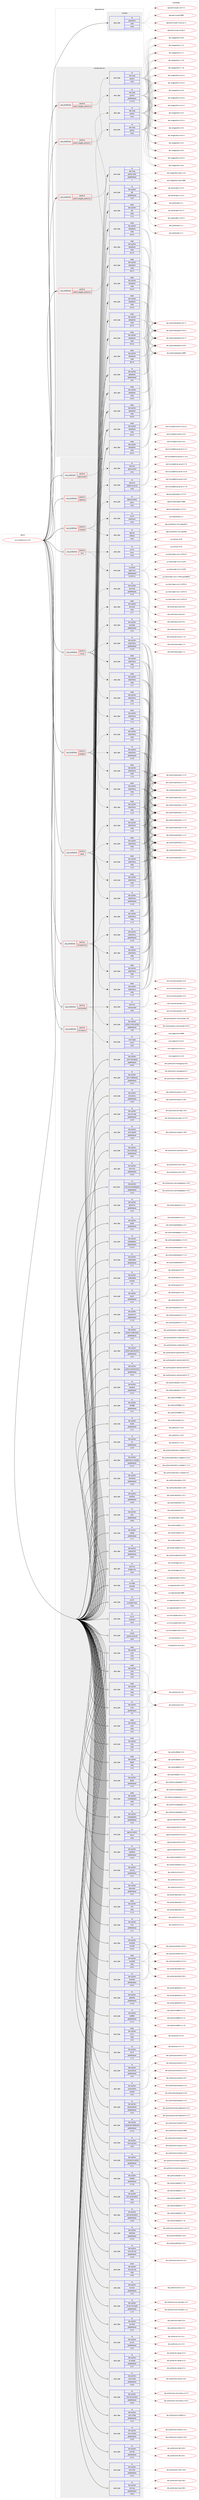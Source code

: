 digraph prolog {

# *************
# Graph options
# *************

newrank=true;
concentrate=true;
compound=true;
graph [rankdir=LR,fontname=Helvetica,fontsize=10,ranksep=1.5];#, ranksep=2.5, nodesep=0.2];
edge  [arrowhead=vee];
node  [fontname=Helvetica,fontsize=10];

# **********
# The ebuild
# **********

subgraph cluster_leftcol {
color=gray;
rank=same;
label=<<i>ebuild</i>>;
id [label="sys-cluster/nova-17.0.9", color=red, width=4, href="../sys-cluster/nova-17.0.9.svg"];
}

# ****************
# The dependencies
# ****************

subgraph cluster_midcol {
color=gray;
label=<<i>dependencies</i>>;
subgraph cluster_compile {
fillcolor="#eeeeee";
style=filled;
label=<<i>compile</i>>;
subgraph pack1237202 {
dependency1724374 [label=<<TABLE BORDER="0" CELLBORDER="1" CELLSPACING="0" CELLPADDING="4" WIDTH="220"><TR><TD ROWSPAN="6" CELLPADDING="30">pack_dep</TD></TR><TR><TD WIDTH="110">no</TD></TR><TR><TD>app-admin</TD></TR><TR><TD>sudo</TD></TR><TR><TD>none</TD></TR><TR><TD></TD></TR></TABLE>>, shape=none, color=blue];
}
id:e -> dependency1724374:w [weight=20,style="solid",arrowhead="vee"];
}
subgraph cluster_compileandrun {
fillcolor="#eeeeee";
style=filled;
label=<<i>compile and run</i>>;
subgraph cond458923 {
dependency1724375 [label=<<TABLE BORDER="0" CELLBORDER="1" CELLSPACING="0" CELLPADDING="4"><TR><TD ROWSPAN="3" CELLPADDING="10">use_conditional</TD></TR><TR><TD>positive</TD></TR><TR><TD>python_targets_python2_7</TD></TR></TABLE>>, shape=none, color=red];
subgraph pack1237203 {
dependency1724376 [label=<<TABLE BORDER="0" CELLBORDER="1" CELLSPACING="0" CELLPADDING="4" WIDTH="220"><TR><TD ROWSPAN="6" CELLPADDING="30">pack_dep</TD></TR><TR><TD WIDTH="110">no</TD></TR><TR><TD>dev-lang</TD></TR><TR><TD>python</TD></TR><TR><TD>greaterequal</TD></TR><TR><TD>2.7.5-r2</TD></TR></TABLE>>, shape=none, color=blue];
}
dependency1724375:e -> dependency1724376:w [weight=20,style="dashed",arrowhead="vee"];
}
id:e -> dependency1724375:w [weight=20,style="solid",arrowhead="odotvee"];
subgraph cond458924 {
dependency1724377 [label=<<TABLE BORDER="0" CELLBORDER="1" CELLSPACING="0" CELLPADDING="4"><TR><TD ROWSPAN="3" CELLPADDING="10">use_conditional</TD></TR><TR><TD>positive</TD></TR><TR><TD>python_targets_python3_4</TD></TR></TABLE>>, shape=none, color=red];
subgraph pack1237204 {
dependency1724378 [label=<<TABLE BORDER="0" CELLBORDER="1" CELLSPACING="0" CELLPADDING="4" WIDTH="220"><TR><TD ROWSPAN="6" CELLPADDING="30">pack_dep</TD></TR><TR><TD WIDTH="110">no</TD></TR><TR><TD>dev-lang</TD></TR><TR><TD>python</TD></TR><TR><TD>none</TD></TR><TR><TD></TD></TR></TABLE>>, shape=none, color=blue];
}
dependency1724377:e -> dependency1724378:w [weight=20,style="dashed",arrowhead="vee"];
}
id:e -> dependency1724377:w [weight=20,style="solid",arrowhead="odotvee"];
subgraph cond458925 {
dependency1724379 [label=<<TABLE BORDER="0" CELLBORDER="1" CELLSPACING="0" CELLPADDING="4"><TR><TD ROWSPAN="3" CELLPADDING="10">use_conditional</TD></TR><TR><TD>positive</TD></TR><TR><TD>python_targets_python3_5</TD></TR></TABLE>>, shape=none, color=red];
subgraph pack1237205 {
dependency1724380 [label=<<TABLE BORDER="0" CELLBORDER="1" CELLSPACING="0" CELLPADDING="4" WIDTH="220"><TR><TD ROWSPAN="6" CELLPADDING="30">pack_dep</TD></TR><TR><TD WIDTH="110">no</TD></TR><TR><TD>dev-lang</TD></TR><TR><TD>python</TD></TR><TR><TD>none</TD></TR><TR><TD></TD></TR></TABLE>>, shape=none, color=blue];
}
dependency1724379:e -> dependency1724380:w [weight=20,style="dashed",arrowhead="vee"];
}
id:e -> dependency1724379:w [weight=20,style="solid",arrowhead="odotvee"];
subgraph cond458926 {
dependency1724381 [label=<<TABLE BORDER="0" CELLBORDER="1" CELLSPACING="0" CELLPADDING="4"><TR><TD ROWSPAN="3" CELLPADDING="10">use_conditional</TD></TR><TR><TD>positive</TD></TR><TR><TD>python_targets_python3_6</TD></TR></TABLE>>, shape=none, color=red];
subgraph pack1237206 {
dependency1724382 [label=<<TABLE BORDER="0" CELLBORDER="1" CELLSPACING="0" CELLPADDING="4" WIDTH="220"><TR><TD ROWSPAN="6" CELLPADDING="30">pack_dep</TD></TR><TR><TD WIDTH="110">no</TD></TR><TR><TD>dev-lang</TD></TR><TR><TD>python</TD></TR><TR><TD>none</TD></TR><TR><TD></TD></TR></TABLE>>, shape=none, color=blue];
}
dependency1724381:e -> dependency1724382:w [weight=20,style="dashed",arrowhead="vee"];
}
id:e -> dependency1724381:w [weight=20,style="solid",arrowhead="odotvee"];
subgraph pack1237207 {
dependency1724383 [label=<<TABLE BORDER="0" CELLBORDER="1" CELLSPACING="0" CELLPADDING="4" WIDTH="220"><TR><TD ROWSPAN="6" CELLPADDING="30">pack_dep</TD></TR><TR><TD WIDTH="110">no</TD></TR><TR><TD>dev-lang</TD></TR><TR><TD>python-exec</TD></TR><TR><TD>greaterequal</TD></TR><TR><TD>2</TD></TR></TABLE>>, shape=none, color=blue];
}
id:e -> dependency1724383:w [weight=20,style="solid",arrowhead="odotvee"];
subgraph pack1237208 {
dependency1724384 [label=<<TABLE BORDER="0" CELLBORDER="1" CELLSPACING="0" CELLPADDING="4" WIDTH="220"><TR><TD ROWSPAN="6" CELLPADDING="30">pack_dep</TD></TR><TR><TD WIDTH="110">no</TD></TR><TR><TD>dev-python</TD></TR><TR><TD>pbr</TD></TR><TR><TD>greaterequal</TD></TR><TR><TD>2.0.0</TD></TR></TABLE>>, shape=none, color=blue];
}
id:e -> dependency1724384:w [weight=20,style="solid",arrowhead="odotvee"];
subgraph pack1237209 {
dependency1724385 [label=<<TABLE BORDER="0" CELLBORDER="1" CELLSPACING="0" CELLPADDING="4" WIDTH="220"><TR><TD ROWSPAN="6" CELLPADDING="30">pack_dep</TD></TR><TR><TD WIDTH="110">no</TD></TR><TR><TD>dev-python</TD></TR><TR><TD>setuptools</TD></TR><TR><TD>greaterequal</TD></TR><TR><TD>16.0</TD></TR></TABLE>>, shape=none, color=blue];
}
id:e -> dependency1724385:w [weight=20,style="solid",arrowhead="odotvee"];
subgraph pack1237210 {
dependency1724386 [label=<<TABLE BORDER="0" CELLBORDER="1" CELLSPACING="0" CELLPADDING="4" WIDTH="220"><TR><TD ROWSPAN="6" CELLPADDING="30">pack_dep</TD></TR><TR><TD WIDTH="110">weak</TD></TR><TR><TD>dev-python</TD></TR><TR><TD>pbr</TD></TR><TR><TD>tilde</TD></TR><TR><TD>2.1.0</TD></TR></TABLE>>, shape=none, color=blue];
}
id:e -> dependency1724386:w [weight=20,style="solid",arrowhead="odotvee"];
subgraph pack1237211 {
dependency1724387 [label=<<TABLE BORDER="0" CELLBORDER="1" CELLSPACING="0" CELLPADDING="4" WIDTH="220"><TR><TD ROWSPAN="6" CELLPADDING="30">pack_dep</TD></TR><TR><TD WIDTH="110">weak</TD></TR><TR><TD>dev-python</TD></TR><TR><TD>setuptools</TD></TR><TR><TD>tilde</TD></TR><TR><TD>24.0.0</TD></TR></TABLE>>, shape=none, color=blue];
}
id:e -> dependency1724387:w [weight=20,style="solid",arrowhead="odotvee"];
subgraph pack1237212 {
dependency1724388 [label=<<TABLE BORDER="0" CELLBORDER="1" CELLSPACING="0" CELLPADDING="4" WIDTH="220"><TR><TD ROWSPAN="6" CELLPADDING="30">pack_dep</TD></TR><TR><TD WIDTH="110">weak</TD></TR><TR><TD>dev-python</TD></TR><TR><TD>setuptools</TD></TR><TR><TD>tilde</TD></TR><TR><TD>34.0.0</TD></TR></TABLE>>, shape=none, color=blue];
}
id:e -> dependency1724388:w [weight=20,style="solid",arrowhead="odotvee"];
subgraph pack1237213 {
dependency1724389 [label=<<TABLE BORDER="0" CELLBORDER="1" CELLSPACING="0" CELLPADDING="4" WIDTH="220"><TR><TD ROWSPAN="6" CELLPADDING="30">pack_dep</TD></TR><TR><TD WIDTH="110">weak</TD></TR><TR><TD>dev-python</TD></TR><TR><TD>setuptools</TD></TR><TR><TD>tilde</TD></TR><TR><TD>34.0.1</TD></TR></TABLE>>, shape=none, color=blue];
}
id:e -> dependency1724389:w [weight=20,style="solid",arrowhead="odotvee"];
subgraph pack1237214 {
dependency1724390 [label=<<TABLE BORDER="0" CELLBORDER="1" CELLSPACING="0" CELLPADDING="4" WIDTH="220"><TR><TD ROWSPAN="6" CELLPADDING="30">pack_dep</TD></TR><TR><TD WIDTH="110">weak</TD></TR><TR><TD>dev-python</TD></TR><TR><TD>setuptools</TD></TR><TR><TD>tilde</TD></TR><TR><TD>34.0.2</TD></TR></TABLE>>, shape=none, color=blue];
}
id:e -> dependency1724390:w [weight=20,style="solid",arrowhead="odotvee"];
subgraph pack1237215 {
dependency1724391 [label=<<TABLE BORDER="0" CELLBORDER="1" CELLSPACING="0" CELLPADDING="4" WIDTH="220"><TR><TD ROWSPAN="6" CELLPADDING="30">pack_dep</TD></TR><TR><TD WIDTH="110">weak</TD></TR><TR><TD>dev-python</TD></TR><TR><TD>setuptools</TD></TR><TR><TD>tilde</TD></TR><TR><TD>34.0.3</TD></TR></TABLE>>, shape=none, color=blue];
}
id:e -> dependency1724391:w [weight=20,style="solid",arrowhead="odotvee"];
subgraph pack1237216 {
dependency1724392 [label=<<TABLE BORDER="0" CELLBORDER="1" CELLSPACING="0" CELLPADDING="4" WIDTH="220"><TR><TD ROWSPAN="6" CELLPADDING="30">pack_dep</TD></TR><TR><TD WIDTH="110">weak</TD></TR><TR><TD>dev-python</TD></TR><TR><TD>setuptools</TD></TR><TR><TD>tilde</TD></TR><TR><TD>34.1.0</TD></TR></TABLE>>, shape=none, color=blue];
}
id:e -> dependency1724392:w [weight=20,style="solid",arrowhead="odotvee"];
subgraph pack1237217 {
dependency1724393 [label=<<TABLE BORDER="0" CELLBORDER="1" CELLSPACING="0" CELLPADDING="4" WIDTH="220"><TR><TD ROWSPAN="6" CELLPADDING="30">pack_dep</TD></TR><TR><TD WIDTH="110">weak</TD></TR><TR><TD>dev-python</TD></TR><TR><TD>setuptools</TD></TR><TR><TD>tilde</TD></TR><TR><TD>34.1.1</TD></TR></TABLE>>, shape=none, color=blue];
}
id:e -> dependency1724393:w [weight=20,style="solid",arrowhead="odotvee"];
subgraph pack1237218 {
dependency1724394 [label=<<TABLE BORDER="0" CELLBORDER="1" CELLSPACING="0" CELLPADDING="4" WIDTH="220"><TR><TD ROWSPAN="6" CELLPADDING="30">pack_dep</TD></TR><TR><TD WIDTH="110">weak</TD></TR><TR><TD>dev-python</TD></TR><TR><TD>setuptools</TD></TR><TR><TD>tilde</TD></TR><TR><TD>34.2.0</TD></TR></TABLE>>, shape=none, color=blue];
}
id:e -> dependency1724394:w [weight=20,style="solid",arrowhead="odotvee"];
subgraph pack1237219 {
dependency1724395 [label=<<TABLE BORDER="0" CELLBORDER="1" CELLSPACING="0" CELLPADDING="4" WIDTH="220"><TR><TD ROWSPAN="6" CELLPADDING="30">pack_dep</TD></TR><TR><TD WIDTH="110">weak</TD></TR><TR><TD>dev-python</TD></TR><TR><TD>setuptools</TD></TR><TR><TD>tilde</TD></TR><TR><TD>34.3.0</TD></TR></TABLE>>, shape=none, color=blue];
}
id:e -> dependency1724395:w [weight=20,style="solid",arrowhead="odotvee"];
subgraph pack1237220 {
dependency1724396 [label=<<TABLE BORDER="0" CELLBORDER="1" CELLSPACING="0" CELLPADDING="4" WIDTH="220"><TR><TD ROWSPAN="6" CELLPADDING="30">pack_dep</TD></TR><TR><TD WIDTH="110">weak</TD></TR><TR><TD>dev-python</TD></TR><TR><TD>setuptools</TD></TR><TR><TD>tilde</TD></TR><TR><TD>34.3.1</TD></TR></TABLE>>, shape=none, color=blue];
}
id:e -> dependency1724396:w [weight=20,style="solid",arrowhead="odotvee"];
subgraph pack1237221 {
dependency1724397 [label=<<TABLE BORDER="0" CELLBORDER="1" CELLSPACING="0" CELLPADDING="4" WIDTH="220"><TR><TD ROWSPAN="6" CELLPADDING="30">pack_dep</TD></TR><TR><TD WIDTH="110">weak</TD></TR><TR><TD>dev-python</TD></TR><TR><TD>setuptools</TD></TR><TR><TD>tilde</TD></TR><TR><TD>34.3.2</TD></TR></TABLE>>, shape=none, color=blue];
}
id:e -> dependency1724397:w [weight=20,style="solid",arrowhead="odotvee"];
subgraph pack1237222 {
dependency1724398 [label=<<TABLE BORDER="0" CELLBORDER="1" CELLSPACING="0" CELLPADDING="4" WIDTH="220"><TR><TD ROWSPAN="6" CELLPADDING="30">pack_dep</TD></TR><TR><TD WIDTH="110">weak</TD></TR><TR><TD>dev-python</TD></TR><TR><TD>setuptools</TD></TR><TR><TD>tilde</TD></TR><TR><TD>36.2.0</TD></TR></TABLE>>, shape=none, color=blue];
}
id:e -> dependency1724398:w [weight=20,style="solid",arrowhead="odotvee"];
}
subgraph cluster_run {
fillcolor="#eeeeee";
style=filled;
label=<<i>run</i>>;
subgraph cond458927 {
dependency1724399 [label=<<TABLE BORDER="0" CELLBORDER="1" CELLSPACING="0" CELLPADDING="4"><TR><TD ROWSPAN="3" CELLPADDING="10">use_conditional</TD></TR><TR><TD>positive</TD></TR><TR><TD>compute</TD></TR></TABLE>>, shape=none, color=red];
subgraph pack1237223 {
dependency1724400 [label=<<TABLE BORDER="0" CELLBORDER="1" CELLSPACING="0" CELLPADDING="4" WIDTH="220"><TR><TD ROWSPAN="6" CELLPADDING="30">pack_dep</TD></TR><TR><TD WIDTH="110">no</TD></TR><TR><TD>app-cdr</TD></TR><TR><TD>cdrtools</TD></TR><TR><TD>none</TD></TR><TR><TD></TD></TR></TABLE>>, shape=none, color=blue];
}
dependency1724399:e -> dependency1724400:w [weight=20,style="dashed",arrowhead="vee"];
subgraph pack1237224 {
dependency1724401 [label=<<TABLE BORDER="0" CELLBORDER="1" CELLSPACING="0" CELLPADDING="4" WIDTH="220"><TR><TD ROWSPAN="6" CELLPADDING="30">pack_dep</TD></TR><TR><TD WIDTH="110">no</TD></TR><TR><TD>sys-fs</TD></TR><TR><TD>dosfstools</TD></TR><TR><TD>none</TD></TR><TR><TD></TD></TR></TABLE>>, shape=none, color=blue];
}
dependency1724399:e -> dependency1724401:w [weight=20,style="dashed",arrowhead="vee"];
subgraph pack1237225 {
dependency1724402 [label=<<TABLE BORDER="0" CELLBORDER="1" CELLSPACING="0" CELLPADDING="4" WIDTH="220"><TR><TD ROWSPAN="6" CELLPADDING="30">pack_dep</TD></TR><TR><TD WIDTH="110">no</TD></TR><TR><TD>app-emulation</TD></TR><TR><TD>qemu</TD></TR><TR><TD>none</TD></TR><TR><TD></TD></TR></TABLE>>, shape=none, color=blue];
}
dependency1724399:e -> dependency1724402:w [weight=20,style="dashed",arrowhead="vee"];
}
id:e -> dependency1724399:w [weight=20,style="solid",arrowhead="odot"];
subgraph cond458928 {
dependency1724403 [label=<<TABLE BORDER="0" CELLBORDER="1" CELLSPACING="0" CELLPADDING="4"><TR><TD ROWSPAN="3" CELLPADDING="10">use_conditional</TD></TR><TR><TD>positive</TD></TR><TR><TD>compute-only</TD></TR></TABLE>>, shape=none, color=red];
subgraph pack1237226 {
dependency1724404 [label=<<TABLE BORDER="0" CELLBORDER="1" CELLSPACING="0" CELLPADDING="4" WIDTH="220"><TR><TD ROWSPAN="6" CELLPADDING="30">pack_dep</TD></TR><TR><TD WIDTH="110">no</TD></TR><TR><TD>dev-python</TD></TR><TR><TD>sqlalchemy</TD></TR><TR><TD>greaterequal</TD></TR><TR><TD>1.0.10</TD></TR></TABLE>>, shape=none, color=blue];
}
dependency1724403:e -> dependency1724404:w [weight=20,style="dashed",arrowhead="vee"];
subgraph pack1237227 {
dependency1724405 [label=<<TABLE BORDER="0" CELLBORDER="1" CELLSPACING="0" CELLPADDING="4" WIDTH="220"><TR><TD ROWSPAN="6" CELLPADDING="30">pack_dep</TD></TR><TR><TD WIDTH="110">weak</TD></TR><TR><TD>dev-python</TD></TR><TR><TD>sqlalchemy</TD></TR><TR><TD>tilde</TD></TR><TR><TD>1.1.5</TD></TR></TABLE>>, shape=none, color=blue];
}
dependency1724403:e -> dependency1724405:w [weight=20,style="dashed",arrowhead="vee"];
subgraph pack1237228 {
dependency1724406 [label=<<TABLE BORDER="0" CELLBORDER="1" CELLSPACING="0" CELLPADDING="4" WIDTH="220"><TR><TD ROWSPAN="6" CELLPADDING="30">pack_dep</TD></TR><TR><TD WIDTH="110">weak</TD></TR><TR><TD>dev-python</TD></TR><TR><TD>sqlalchemy</TD></TR><TR><TD>tilde</TD></TR><TR><TD>1.1.6</TD></TR></TABLE>>, shape=none, color=blue];
}
dependency1724403:e -> dependency1724406:w [weight=20,style="dashed",arrowhead="vee"];
subgraph pack1237229 {
dependency1724407 [label=<<TABLE BORDER="0" CELLBORDER="1" CELLSPACING="0" CELLPADDING="4" WIDTH="220"><TR><TD ROWSPAN="6" CELLPADDING="30">pack_dep</TD></TR><TR><TD WIDTH="110">weak</TD></TR><TR><TD>dev-python</TD></TR><TR><TD>sqlalchemy</TD></TR><TR><TD>tilde</TD></TR><TR><TD>1.1.7</TD></TR></TABLE>>, shape=none, color=blue];
}
dependency1724403:e -> dependency1724407:w [weight=20,style="dashed",arrowhead="vee"];
subgraph pack1237230 {
dependency1724408 [label=<<TABLE BORDER="0" CELLBORDER="1" CELLSPACING="0" CELLPADDING="4" WIDTH="220"><TR><TD ROWSPAN="6" CELLPADDING="30">pack_dep</TD></TR><TR><TD WIDTH="110">weak</TD></TR><TR><TD>dev-python</TD></TR><TR><TD>sqlalchemy</TD></TR><TR><TD>tilde</TD></TR><TR><TD>1.1.8</TD></TR></TABLE>>, shape=none, color=blue];
}
dependency1724403:e -> dependency1724408:w [weight=20,style="dashed",arrowhead="vee"];
}
id:e -> dependency1724403:w [weight=20,style="solid",arrowhead="odot"];
subgraph cond458929 {
dependency1724409 [label=<<TABLE BORDER="0" CELLBORDER="1" CELLSPACING="0" CELLPADDING="4"><TR><TD ROWSPAN="3" CELLPADDING="10">use_conditional</TD></TR><TR><TD>positive</TD></TR><TR><TD>iscsi</TD></TR></TABLE>>, shape=none, color=red];
subgraph pack1237231 {
dependency1724410 [label=<<TABLE BORDER="0" CELLBORDER="1" CELLSPACING="0" CELLPADDING="4" WIDTH="220"><TR><TD ROWSPAN="6" CELLPADDING="30">pack_dep</TD></TR><TR><TD WIDTH="110">no</TD></TR><TR><TD>sys-fs</TD></TR><TR><TD>lsscsi</TD></TR><TR><TD>none</TD></TR><TR><TD></TD></TR></TABLE>>, shape=none, color=blue];
}
dependency1724409:e -> dependency1724410:w [weight=20,style="dashed",arrowhead="vee"];
subgraph pack1237232 {
dependency1724411 [label=<<TABLE BORDER="0" CELLBORDER="1" CELLSPACING="0" CELLPADDING="4" WIDTH="220"><TR><TD ROWSPAN="6" CELLPADDING="30">pack_dep</TD></TR><TR><TD WIDTH="110">no</TD></TR><TR><TD>sys-block</TD></TR><TR><TD>open-iscsi</TD></TR><TR><TD>greaterequal</TD></TR><TR><TD>2.0.873-r1</TD></TR></TABLE>>, shape=none, color=blue];
}
dependency1724409:e -> dependency1724411:w [weight=20,style="dashed",arrowhead="vee"];
}
id:e -> dependency1724409:w [weight=20,style="solid",arrowhead="odot"];
subgraph cond458930 {
dependency1724412 [label=<<TABLE BORDER="0" CELLBORDER="1" CELLSPACING="0" CELLPADDING="4"><TR><TD ROWSPAN="3" CELLPADDING="10">use_conditional</TD></TR><TR><TD>positive</TD></TR><TR><TD>memcached</TD></TR></TABLE>>, shape=none, color=red];
subgraph pack1237233 {
dependency1724413 [label=<<TABLE BORDER="0" CELLBORDER="1" CELLSPACING="0" CELLPADDING="4" WIDTH="220"><TR><TD ROWSPAN="6" CELLPADDING="30">pack_dep</TD></TR><TR><TD WIDTH="110">no</TD></TR><TR><TD>net-misc</TD></TR><TR><TD>memcached</TD></TR><TR><TD>none</TD></TR><TR><TD></TD></TR></TABLE>>, shape=none, color=blue];
}
dependency1724412:e -> dependency1724413:w [weight=20,style="dashed",arrowhead="vee"];
subgraph pack1237234 {
dependency1724414 [label=<<TABLE BORDER="0" CELLBORDER="1" CELLSPACING="0" CELLPADDING="4" WIDTH="220"><TR><TD ROWSPAN="6" CELLPADDING="30">pack_dep</TD></TR><TR><TD WIDTH="110">no</TD></TR><TR><TD>dev-python</TD></TR><TR><TD>python-memcached</TD></TR><TR><TD>greaterequal</TD></TR><TR><TD>1.58</TD></TR></TABLE>>, shape=none, color=blue];
}
dependency1724412:e -> dependency1724414:w [weight=20,style="dashed",arrowhead="vee"];
}
id:e -> dependency1724412:w [weight=20,style="solid",arrowhead="odot"];
subgraph cond458931 {
dependency1724415 [label=<<TABLE BORDER="0" CELLBORDER="1" CELLSPACING="0" CELLPADDING="4"><TR><TD ROWSPAN="3" CELLPADDING="10">use_conditional</TD></TR><TR><TD>positive</TD></TR><TR><TD>mysql</TD></TR></TABLE>>, shape=none, color=red];
subgraph pack1237235 {
dependency1724416 [label=<<TABLE BORDER="0" CELLBORDER="1" CELLSPACING="0" CELLPADDING="4" WIDTH="220"><TR><TD ROWSPAN="6" CELLPADDING="30">pack_dep</TD></TR><TR><TD WIDTH="110">no</TD></TR><TR><TD>dev-python</TD></TR><TR><TD>pymysql</TD></TR><TR><TD>greaterequal</TD></TR><TR><TD>0.7.6</TD></TR></TABLE>>, shape=none, color=blue];
}
dependency1724415:e -> dependency1724416:w [weight=20,style="dashed",arrowhead="vee"];
subgraph pack1237236 {
dependency1724417 [label=<<TABLE BORDER="0" CELLBORDER="1" CELLSPACING="0" CELLPADDING="4" WIDTH="220"><TR><TD ROWSPAN="6" CELLPADDING="30">pack_dep</TD></TR><TR><TD WIDTH="110">weak</TD></TR><TR><TD>dev-python</TD></TR><TR><TD>pymysql</TD></TR><TR><TD>tilde</TD></TR><TR><TD>0.7.7</TD></TR></TABLE>>, shape=none, color=blue];
}
dependency1724415:e -> dependency1724417:w [weight=20,style="dashed",arrowhead="vee"];
subgraph pack1237237 {
dependency1724418 [label=<<TABLE BORDER="0" CELLBORDER="1" CELLSPACING="0" CELLPADDING="4" WIDTH="220"><TR><TD ROWSPAN="6" CELLPADDING="30">pack_dep</TD></TR><TR><TD WIDTH="110">no</TD></TR><TR><TD>dev-python</TD></TR><TR><TD>sqlalchemy</TD></TR><TR><TD>greaterequal</TD></TR><TR><TD>1.0.10</TD></TR></TABLE>>, shape=none, color=blue];
}
dependency1724415:e -> dependency1724418:w [weight=20,style="dashed",arrowhead="vee"];
subgraph pack1237238 {
dependency1724419 [label=<<TABLE BORDER="0" CELLBORDER="1" CELLSPACING="0" CELLPADDING="4" WIDTH="220"><TR><TD ROWSPAN="6" CELLPADDING="30">pack_dep</TD></TR><TR><TD WIDTH="110">weak</TD></TR><TR><TD>dev-python</TD></TR><TR><TD>sqlalchemy</TD></TR><TR><TD>tilde</TD></TR><TR><TD>1.1.5</TD></TR></TABLE>>, shape=none, color=blue];
}
dependency1724415:e -> dependency1724419:w [weight=20,style="dashed",arrowhead="vee"];
subgraph pack1237239 {
dependency1724420 [label=<<TABLE BORDER="0" CELLBORDER="1" CELLSPACING="0" CELLPADDING="4" WIDTH="220"><TR><TD ROWSPAN="6" CELLPADDING="30">pack_dep</TD></TR><TR><TD WIDTH="110">weak</TD></TR><TR><TD>dev-python</TD></TR><TR><TD>sqlalchemy</TD></TR><TR><TD>tilde</TD></TR><TR><TD>1.1.6</TD></TR></TABLE>>, shape=none, color=blue];
}
dependency1724415:e -> dependency1724420:w [weight=20,style="dashed",arrowhead="vee"];
subgraph pack1237240 {
dependency1724421 [label=<<TABLE BORDER="0" CELLBORDER="1" CELLSPACING="0" CELLPADDING="4" WIDTH="220"><TR><TD ROWSPAN="6" CELLPADDING="30">pack_dep</TD></TR><TR><TD WIDTH="110">weak</TD></TR><TR><TD>dev-python</TD></TR><TR><TD>sqlalchemy</TD></TR><TR><TD>tilde</TD></TR><TR><TD>1.1.7</TD></TR></TABLE>>, shape=none, color=blue];
}
dependency1724415:e -> dependency1724421:w [weight=20,style="dashed",arrowhead="vee"];
subgraph pack1237241 {
dependency1724422 [label=<<TABLE BORDER="0" CELLBORDER="1" CELLSPACING="0" CELLPADDING="4" WIDTH="220"><TR><TD ROWSPAN="6" CELLPADDING="30">pack_dep</TD></TR><TR><TD WIDTH="110">weak</TD></TR><TR><TD>dev-python</TD></TR><TR><TD>sqlalchemy</TD></TR><TR><TD>tilde</TD></TR><TR><TD>1.1.8</TD></TR></TABLE>>, shape=none, color=blue];
}
dependency1724415:e -> dependency1724422:w [weight=20,style="dashed",arrowhead="vee"];
}
id:e -> dependency1724415:w [weight=20,style="solid",arrowhead="odot"];
subgraph cond458932 {
dependency1724423 [label=<<TABLE BORDER="0" CELLBORDER="1" CELLSPACING="0" CELLPADDING="4"><TR><TD ROWSPAN="3" CELLPADDING="10">use_conditional</TD></TR><TR><TD>positive</TD></TR><TR><TD>novncproxy</TD></TR></TABLE>>, shape=none, color=red];
subgraph pack1237242 {
dependency1724424 [label=<<TABLE BORDER="0" CELLBORDER="1" CELLSPACING="0" CELLPADDING="4" WIDTH="220"><TR><TD ROWSPAN="6" CELLPADDING="30">pack_dep</TD></TR><TR><TD WIDTH="110">no</TD></TR><TR><TD>www-apps</TD></TR><TR><TD>novnc</TD></TR><TR><TD>none</TD></TR><TR><TD></TD></TR></TABLE>>, shape=none, color=blue];
}
dependency1724423:e -> dependency1724424:w [weight=20,style="dashed",arrowhead="vee"];
}
id:e -> dependency1724423:w [weight=20,style="solid",arrowhead="odot"];
subgraph cond458933 {
dependency1724425 [label=<<TABLE BORDER="0" CELLBORDER="1" CELLSPACING="0" CELLPADDING="4"><TR><TD ROWSPAN="3" CELLPADDING="10">use_conditional</TD></TR><TR><TD>positive</TD></TR><TR><TD>openvswitch</TD></TR></TABLE>>, shape=none, color=red];
subgraph pack1237243 {
dependency1724426 [label=<<TABLE BORDER="0" CELLBORDER="1" CELLSPACING="0" CELLPADDING="4" WIDTH="220"><TR><TD ROWSPAN="6" CELLPADDING="30">pack_dep</TD></TR><TR><TD WIDTH="110">no</TD></TR><TR><TD>net-misc</TD></TR><TR><TD>openvswitch</TD></TR><TR><TD>none</TD></TR><TR><TD></TD></TR></TABLE>>, shape=none, color=blue];
}
dependency1724425:e -> dependency1724426:w [weight=20,style="dashed",arrowhead="vee"];
}
id:e -> dependency1724425:w [weight=20,style="solid",arrowhead="odot"];
subgraph cond458934 {
dependency1724427 [label=<<TABLE BORDER="0" CELLBORDER="1" CELLSPACING="0" CELLPADDING="4"><TR><TD ROWSPAN="3" CELLPADDING="10">use_conditional</TD></TR><TR><TD>positive</TD></TR><TR><TD>postgres</TD></TR></TABLE>>, shape=none, color=red];
subgraph pack1237244 {
dependency1724428 [label=<<TABLE BORDER="0" CELLBORDER="1" CELLSPACING="0" CELLPADDING="4" WIDTH="220"><TR><TD ROWSPAN="6" CELLPADDING="30">pack_dep</TD></TR><TR><TD WIDTH="110">no</TD></TR><TR><TD>dev-python</TD></TR><TR><TD>psycopg</TD></TR><TR><TD>greaterequal</TD></TR><TR><TD>2.5.0</TD></TR></TABLE>>, shape=none, color=blue];
}
dependency1724427:e -> dependency1724428:w [weight=20,style="dashed",arrowhead="vee"];
subgraph pack1237245 {
dependency1724429 [label=<<TABLE BORDER="0" CELLBORDER="1" CELLSPACING="0" CELLPADDING="4" WIDTH="220"><TR><TD ROWSPAN="6" CELLPADDING="30">pack_dep</TD></TR><TR><TD WIDTH="110">no</TD></TR><TR><TD>dev-python</TD></TR><TR><TD>sqlalchemy</TD></TR><TR><TD>greaterequal</TD></TR><TR><TD>1.0.10</TD></TR></TABLE>>, shape=none, color=blue];
}
dependency1724427:e -> dependency1724429:w [weight=20,style="dashed",arrowhead="vee"];
subgraph pack1237246 {
dependency1724430 [label=<<TABLE BORDER="0" CELLBORDER="1" CELLSPACING="0" CELLPADDING="4" WIDTH="220"><TR><TD ROWSPAN="6" CELLPADDING="30">pack_dep</TD></TR><TR><TD WIDTH="110">weak</TD></TR><TR><TD>dev-python</TD></TR><TR><TD>sqlalchemy</TD></TR><TR><TD>tilde</TD></TR><TR><TD>1.1.5</TD></TR></TABLE>>, shape=none, color=blue];
}
dependency1724427:e -> dependency1724430:w [weight=20,style="dashed",arrowhead="vee"];
subgraph pack1237247 {
dependency1724431 [label=<<TABLE BORDER="0" CELLBORDER="1" CELLSPACING="0" CELLPADDING="4" WIDTH="220"><TR><TD ROWSPAN="6" CELLPADDING="30">pack_dep</TD></TR><TR><TD WIDTH="110">weak</TD></TR><TR><TD>dev-python</TD></TR><TR><TD>sqlalchemy</TD></TR><TR><TD>tilde</TD></TR><TR><TD>1.1.6</TD></TR></TABLE>>, shape=none, color=blue];
}
dependency1724427:e -> dependency1724431:w [weight=20,style="dashed",arrowhead="vee"];
subgraph pack1237248 {
dependency1724432 [label=<<TABLE BORDER="0" CELLBORDER="1" CELLSPACING="0" CELLPADDING="4" WIDTH="220"><TR><TD ROWSPAN="6" CELLPADDING="30">pack_dep</TD></TR><TR><TD WIDTH="110">weak</TD></TR><TR><TD>dev-python</TD></TR><TR><TD>sqlalchemy</TD></TR><TR><TD>tilde</TD></TR><TR><TD>1.1.7</TD></TR></TABLE>>, shape=none, color=blue];
}
dependency1724427:e -> dependency1724432:w [weight=20,style="dashed",arrowhead="vee"];
subgraph pack1237249 {
dependency1724433 [label=<<TABLE BORDER="0" CELLBORDER="1" CELLSPACING="0" CELLPADDING="4" WIDTH="220"><TR><TD ROWSPAN="6" CELLPADDING="30">pack_dep</TD></TR><TR><TD WIDTH="110">weak</TD></TR><TR><TD>dev-python</TD></TR><TR><TD>sqlalchemy</TD></TR><TR><TD>tilde</TD></TR><TR><TD>1.1.8</TD></TR></TABLE>>, shape=none, color=blue];
}
dependency1724427:e -> dependency1724433:w [weight=20,style="dashed",arrowhead="vee"];
}
id:e -> dependency1724427:w [weight=20,style="solid",arrowhead="odot"];
subgraph cond458935 {
dependency1724434 [label=<<TABLE BORDER="0" CELLBORDER="1" CELLSPACING="0" CELLPADDING="4"><TR><TD ROWSPAN="3" CELLPADDING="10">use_conditional</TD></TR><TR><TD>positive</TD></TR><TR><TD>rabbitmq</TD></TR></TABLE>>, shape=none, color=red];
subgraph pack1237250 {
dependency1724435 [label=<<TABLE BORDER="0" CELLBORDER="1" CELLSPACING="0" CELLPADDING="4" WIDTH="220"><TR><TD ROWSPAN="6" CELLPADDING="30">pack_dep</TD></TR><TR><TD WIDTH="110">no</TD></TR><TR><TD>net-misc</TD></TR><TR><TD>rabbitmq-server</TD></TR><TR><TD>none</TD></TR><TR><TD></TD></TR></TABLE>>, shape=none, color=blue];
}
dependency1724434:e -> dependency1724435:w [weight=20,style="dashed",arrowhead="vee"];
}
id:e -> dependency1724434:w [weight=20,style="solid",arrowhead="odot"];
subgraph cond458936 {
dependency1724436 [label=<<TABLE BORDER="0" CELLBORDER="1" CELLSPACING="0" CELLPADDING="4"><TR><TD ROWSPAN="3" CELLPADDING="10">use_conditional</TD></TR><TR><TD>positive</TD></TR><TR><TD>sqlite</TD></TR></TABLE>>, shape=none, color=red];
subgraph pack1237251 {
dependency1724437 [label=<<TABLE BORDER="0" CELLBORDER="1" CELLSPACING="0" CELLPADDING="4" WIDTH="220"><TR><TD ROWSPAN="6" CELLPADDING="30">pack_dep</TD></TR><TR><TD WIDTH="110">no</TD></TR><TR><TD>dev-python</TD></TR><TR><TD>sqlalchemy</TD></TR><TR><TD>greaterequal</TD></TR><TR><TD>1.0.10</TD></TR></TABLE>>, shape=none, color=blue];
}
dependency1724436:e -> dependency1724437:w [weight=20,style="dashed",arrowhead="vee"];
subgraph pack1237252 {
dependency1724438 [label=<<TABLE BORDER="0" CELLBORDER="1" CELLSPACING="0" CELLPADDING="4" WIDTH="220"><TR><TD ROWSPAN="6" CELLPADDING="30">pack_dep</TD></TR><TR><TD WIDTH="110">weak</TD></TR><TR><TD>dev-python</TD></TR><TR><TD>sqlalchemy</TD></TR><TR><TD>tilde</TD></TR><TR><TD>1.1.5</TD></TR></TABLE>>, shape=none, color=blue];
}
dependency1724436:e -> dependency1724438:w [weight=20,style="dashed",arrowhead="vee"];
subgraph pack1237253 {
dependency1724439 [label=<<TABLE BORDER="0" CELLBORDER="1" CELLSPACING="0" CELLPADDING="4" WIDTH="220"><TR><TD ROWSPAN="6" CELLPADDING="30">pack_dep</TD></TR><TR><TD WIDTH="110">weak</TD></TR><TR><TD>dev-python</TD></TR><TR><TD>sqlalchemy</TD></TR><TR><TD>tilde</TD></TR><TR><TD>1.1.6</TD></TR></TABLE>>, shape=none, color=blue];
}
dependency1724436:e -> dependency1724439:w [weight=20,style="dashed",arrowhead="vee"];
subgraph pack1237254 {
dependency1724440 [label=<<TABLE BORDER="0" CELLBORDER="1" CELLSPACING="0" CELLPADDING="4" WIDTH="220"><TR><TD ROWSPAN="6" CELLPADDING="30">pack_dep</TD></TR><TR><TD WIDTH="110">weak</TD></TR><TR><TD>dev-python</TD></TR><TR><TD>sqlalchemy</TD></TR><TR><TD>tilde</TD></TR><TR><TD>1.1.7</TD></TR></TABLE>>, shape=none, color=blue];
}
dependency1724436:e -> dependency1724440:w [weight=20,style="dashed",arrowhead="vee"];
subgraph pack1237255 {
dependency1724441 [label=<<TABLE BORDER="0" CELLBORDER="1" CELLSPACING="0" CELLPADDING="4" WIDTH="220"><TR><TD ROWSPAN="6" CELLPADDING="30">pack_dep</TD></TR><TR><TD WIDTH="110">weak</TD></TR><TR><TD>dev-python</TD></TR><TR><TD>sqlalchemy</TD></TR><TR><TD>tilde</TD></TR><TR><TD>1.1.8</TD></TR></TABLE>>, shape=none, color=blue];
}
dependency1724436:e -> dependency1724441:w [weight=20,style="dashed",arrowhead="vee"];
}
id:e -> dependency1724436:w [weight=20,style="solid",arrowhead="odot"];
subgraph pack1237256 {
dependency1724442 [label=<<TABLE BORDER="0" CELLBORDER="1" CELLSPACING="0" CELLPADDING="4" WIDTH="220"><TR><TD ROWSPAN="6" CELLPADDING="30">pack_dep</TD></TR><TR><TD WIDTH="110">no</TD></TR><TR><TD>app-emulation</TD></TR><TR><TD>libvirt</TD></TR><TR><TD>none</TD></TR><TR><TD></TD></TR></TABLE>>, shape=none, color=blue];
}
id:e -> dependency1724442:w [weight=20,style="solid",arrowhead="odot"];
subgraph pack1237257 {
dependency1724443 [label=<<TABLE BORDER="0" CELLBORDER="1" CELLSPACING="0" CELLPADDING="4" WIDTH="220"><TR><TD ROWSPAN="6" CELLPADDING="30">pack_dep</TD></TR><TR><TD WIDTH="110">no</TD></TR><TR><TD>dev-python</TD></TR><TR><TD>Babel</TD></TR><TR><TD>greaterequal</TD></TR><TR><TD>2.3.4</TD></TR></TABLE>>, shape=none, color=blue];
}
id:e -> dependency1724443:w [weight=20,style="solid",arrowhead="odot"];
subgraph pack1237258 {
dependency1724444 [label=<<TABLE BORDER="0" CELLBORDER="1" CELLSPACING="0" CELLPADDING="4" WIDTH="220"><TR><TD ROWSPAN="6" CELLPADDING="30">pack_dep</TD></TR><TR><TD WIDTH="110">no</TD></TR><TR><TD>dev-python</TD></TR><TR><TD>castellan</TD></TR><TR><TD>greaterequal</TD></TR><TR><TD>0.16.0</TD></TR></TABLE>>, shape=none, color=blue];
}
id:e -> dependency1724444:w [weight=20,style="solid",arrowhead="odot"];
subgraph pack1237259 {
dependency1724445 [label=<<TABLE BORDER="0" CELLBORDER="1" CELLSPACING="0" CELLPADDING="4" WIDTH="220"><TR><TD ROWSPAN="6" CELLPADDING="30">pack_dep</TD></TR><TR><TD WIDTH="110">no</TD></TR><TR><TD>dev-python</TD></TR><TR><TD>cryptography</TD></TR><TR><TD>greaterequal</TD></TR><TR><TD>1.9.0</TD></TR></TABLE>>, shape=none, color=blue];
}
id:e -> dependency1724445:w [weight=20,style="solid",arrowhead="odot"];
subgraph pack1237260 {
dependency1724446 [label=<<TABLE BORDER="0" CELLBORDER="1" CELLSPACING="0" CELLPADDING="4" WIDTH="220"><TR><TD ROWSPAN="6" CELLPADDING="30">pack_dep</TD></TR><TR><TD WIDTH="110">no</TD></TR><TR><TD>dev-python</TD></TR><TR><TD>cursive</TD></TR><TR><TD>greaterequal</TD></TR><TR><TD>0.2.1</TD></TR></TABLE>>, shape=none, color=blue];
}
id:e -> dependency1724446:w [weight=20,style="solid",arrowhead="odot"];
subgraph pack1237261 {
dependency1724447 [label=<<TABLE BORDER="0" CELLBORDER="1" CELLSPACING="0" CELLPADDING="4" WIDTH="220"><TR><TD ROWSPAN="6" CELLPADDING="30">pack_dep</TD></TR><TR><TD WIDTH="110">no</TD></TR><TR><TD>dev-python</TD></TR><TR><TD>decorator</TD></TR><TR><TD>greaterequal</TD></TR><TR><TD>3.4.0</TD></TR></TABLE>>, shape=none, color=blue];
}
id:e -> dependency1724447:w [weight=20,style="solid",arrowhead="odot"];
subgraph pack1237262 {
dependency1724448 [label=<<TABLE BORDER="0" CELLBORDER="1" CELLSPACING="0" CELLPADDING="4" WIDTH="220"><TR><TD ROWSPAN="6" CELLPADDING="30">pack_dep</TD></TR><TR><TD WIDTH="110">no</TD></TR><TR><TD>dev-python</TD></TR><TR><TD>eventlet</TD></TR><TR><TD>greaterequal</TD></TR><TR><TD>0.18.4</TD></TR></TABLE>>, shape=none, color=blue];
}
id:e -> dependency1724448:w [weight=20,style="solid",arrowhead="odot"];
subgraph pack1237263 {
dependency1724449 [label=<<TABLE BORDER="0" CELLBORDER="1" CELLSPACING="0" CELLPADDING="4" WIDTH="220"><TR><TD ROWSPAN="6" CELLPADDING="30">pack_dep</TD></TR><TR><TD WIDTH="110">no</TD></TR><TR><TD>dev-python</TD></TR><TR><TD>eventlet</TD></TR><TR><TD>smaller</TD></TR><TR><TD>0.21.0</TD></TR></TABLE>>, shape=none, color=blue];
}
id:e -> dependency1724449:w [weight=20,style="solid",arrowhead="odot"];
subgraph pack1237264 {
dependency1724450 [label=<<TABLE BORDER="0" CELLBORDER="1" CELLSPACING="0" CELLPADDING="4" WIDTH="220"><TR><TD ROWSPAN="6" CELLPADDING="30">pack_dep</TD></TR><TR><TD WIDTH="110">no</TD></TR><TR><TD>dev-python</TD></TR><TR><TD>greenlet</TD></TR><TR><TD>greaterequal</TD></TR><TR><TD>0.4.10</TD></TR></TABLE>>, shape=none, color=blue];
}
id:e -> dependency1724450:w [weight=20,style="solid",arrowhead="odot"];
subgraph pack1237265 {
dependency1724451 [label=<<TABLE BORDER="0" CELLBORDER="1" CELLSPACING="0" CELLPADDING="4" WIDTH="220"><TR><TD ROWSPAN="6" CELLPADDING="30">pack_dep</TD></TR><TR><TD WIDTH="110">no</TD></TR><TR><TD>dev-python</TD></TR><TR><TD>iso8601</TD></TR><TR><TD>greaterequal</TD></TR><TR><TD>0.1.11</TD></TR></TABLE>>, shape=none, color=blue];
}
id:e -> dependency1724451:w [weight=20,style="solid",arrowhead="odot"];
subgraph pack1237266 {
dependency1724452 [label=<<TABLE BORDER="0" CELLBORDER="1" CELLSPACING="0" CELLPADDING="4" WIDTH="220"><TR><TD ROWSPAN="6" CELLPADDING="30">pack_dep</TD></TR><TR><TD WIDTH="110">no</TD></TR><TR><TD>dev-python</TD></TR><TR><TD>jinja</TD></TR><TR><TD>greaterequal</TD></TR><TR><TD>2.8</TD></TR></TABLE>>, shape=none, color=blue];
}
id:e -> dependency1724452:w [weight=20,style="solid",arrowhead="odot"];
subgraph pack1237267 {
dependency1724453 [label=<<TABLE BORDER="0" CELLBORDER="1" CELLSPACING="0" CELLPADDING="4" WIDTH="220"><TR><TD ROWSPAN="6" CELLPADDING="30">pack_dep</TD></TR><TR><TD WIDTH="110">no</TD></TR><TR><TD>dev-python</TD></TR><TR><TD>jsonschema</TD></TR><TR><TD>greaterequal</TD></TR><TR><TD>2.6.0</TD></TR></TABLE>>, shape=none, color=blue];
}
id:e -> dependency1724453:w [weight=20,style="solid",arrowhead="odot"];
subgraph pack1237268 {
dependency1724454 [label=<<TABLE BORDER="0" CELLBORDER="1" CELLSPACING="0" CELLPADDING="4" WIDTH="220"><TR><TD ROWSPAN="6" CELLPADDING="30">pack_dep</TD></TR><TR><TD WIDTH="110">no</TD></TR><TR><TD>dev-python</TD></TR><TR><TD>jsonschema</TD></TR><TR><TD>smaller</TD></TR><TR><TD>3.0.0</TD></TR></TABLE>>, shape=none, color=blue];
}
id:e -> dependency1724454:w [weight=20,style="solid",arrowhead="odot"];
subgraph pack1237269 {
dependency1724455 [label=<<TABLE BORDER="0" CELLBORDER="1" CELLSPACING="0" CELLPADDING="4" WIDTH="220"><TR><TD ROWSPAN="6" CELLPADDING="30">pack_dep</TD></TR><TR><TD WIDTH="110">no</TD></TR><TR><TD>dev-python</TD></TR><TR><TD>keystoneauth</TD></TR><TR><TD>greaterequal</TD></TR><TR><TD>3.3.0</TD></TR></TABLE>>, shape=none, color=blue];
}
id:e -> dependency1724455:w [weight=20,style="solid",arrowhead="odot"];
subgraph pack1237270 {
dependency1724456 [label=<<TABLE BORDER="0" CELLBORDER="1" CELLSPACING="0" CELLPADDING="4" WIDTH="220"><TR><TD ROWSPAN="6" CELLPADDING="30">pack_dep</TD></TR><TR><TD WIDTH="110">no</TD></TR><TR><TD>dev-python</TD></TR><TR><TD>keystonemiddleware</TD></TR><TR><TD>greaterequal</TD></TR><TR><TD>4.17.0</TD></TR></TABLE>>, shape=none, color=blue];
}
id:e -> dependency1724456:w [weight=20,style="solid",arrowhead="odot"];
subgraph pack1237271 {
dependency1724457 [label=<<TABLE BORDER="0" CELLBORDER="1" CELLSPACING="0" CELLPADDING="4" WIDTH="220"><TR><TD ROWSPAN="6" CELLPADDING="30">pack_dep</TD></TR><TR><TD WIDTH="110">no</TD></TR><TR><TD>dev-python</TD></TR><TR><TD>libvirt-python</TD></TR><TR><TD>none</TD></TR><TR><TD></TD></TR></TABLE>>, shape=none, color=blue];
}
id:e -> dependency1724457:w [weight=20,style="solid",arrowhead="odot"];
subgraph pack1237272 {
dependency1724458 [label=<<TABLE BORDER="0" CELLBORDER="1" CELLSPACING="0" CELLPADDING="4" WIDTH="220"><TR><TD ROWSPAN="6" CELLPADDING="30">pack_dep</TD></TR><TR><TD WIDTH="110">no</TD></TR><TR><TD>dev-python</TD></TR><TR><TD>lxml</TD></TR><TR><TD>greaterequal</TD></TR><TR><TD>2.4.1</TD></TR></TABLE>>, shape=none, color=blue];
}
id:e -> dependency1724458:w [weight=20,style="solid",arrowhead="odot"];
subgraph pack1237273 {
dependency1724459 [label=<<TABLE BORDER="0" CELLBORDER="1" CELLSPACING="0" CELLPADDING="4" WIDTH="220"><TR><TD ROWSPAN="6" CELLPADDING="30">pack_dep</TD></TR><TR><TD WIDTH="110">no</TD></TR><TR><TD>dev-python</TD></TR><TR><TD>microversion-parse</TD></TR><TR><TD>greaterequal</TD></TR><TR><TD>0.1.2</TD></TR></TABLE>>, shape=none, color=blue];
}
id:e -> dependency1724459:w [weight=20,style="solid",arrowhead="odot"];
subgraph pack1237274 {
dependency1724460 [label=<<TABLE BORDER="0" CELLBORDER="1" CELLSPACING="0" CELLPADDING="4" WIDTH="220"><TR><TD ROWSPAN="6" CELLPADDING="30">pack_dep</TD></TR><TR><TD WIDTH="110">no</TD></TR><TR><TD>dev-python</TD></TR><TR><TD>netaddr</TD></TR><TR><TD>greaterequal</TD></TR><TR><TD>0.7.18</TD></TR></TABLE>>, shape=none, color=blue];
}
id:e -> dependency1724460:w [weight=20,style="solid",arrowhead="odot"];
subgraph pack1237275 {
dependency1724461 [label=<<TABLE BORDER="0" CELLBORDER="1" CELLSPACING="0" CELLPADDING="4" WIDTH="220"><TR><TD ROWSPAN="6" CELLPADDING="30">pack_dep</TD></TR><TR><TD WIDTH="110">no</TD></TR><TR><TD>dev-python</TD></TR><TR><TD>netifaces</TD></TR><TR><TD>greaterequal</TD></TR><TR><TD>0.10.4</TD></TR></TABLE>>, shape=none, color=blue];
}
id:e -> dependency1724461:w [weight=20,style="solid",arrowhead="odot"];
subgraph pack1237276 {
dependency1724462 [label=<<TABLE BORDER="0" CELLBORDER="1" CELLSPACING="0" CELLPADDING="4" WIDTH="220"><TR><TD ROWSPAN="6" CELLPADDING="30">pack_dep</TD></TR><TR><TD WIDTH="110">no</TD></TR><TR><TD>dev-python</TD></TR><TR><TD>os-brick</TD></TR><TR><TD>greaterequal</TD></TR><TR><TD>2.2.0</TD></TR></TABLE>>, shape=none, color=blue];
}
id:e -> dependency1724462:w [weight=20,style="solid",arrowhead="odot"];
subgraph pack1237277 {
dependency1724463 [label=<<TABLE BORDER="0" CELLBORDER="1" CELLSPACING="0" CELLPADDING="4" WIDTH="220"><TR><TD ROWSPAN="6" CELLPADDING="30">pack_dep</TD></TR><TR><TD WIDTH="110">no</TD></TR><TR><TD>dev-python</TD></TR><TR><TD>os-service-types</TD></TR><TR><TD>greaterequal</TD></TR><TR><TD>1.1.0</TD></TR></TABLE>>, shape=none, color=blue];
}
id:e -> dependency1724463:w [weight=20,style="solid",arrowhead="odot"];
subgraph pack1237278 {
dependency1724464 [label=<<TABLE BORDER="0" CELLBORDER="1" CELLSPACING="0" CELLPADDING="4" WIDTH="220"><TR><TD ROWSPAN="6" CELLPADDING="30">pack_dep</TD></TR><TR><TD WIDTH="110">no</TD></TR><TR><TD>dev-python</TD></TR><TR><TD>os-traits</TD></TR><TR><TD>greaterequal</TD></TR><TR><TD>0.4.0</TD></TR></TABLE>>, shape=none, color=blue];
}
id:e -> dependency1724464:w [weight=20,style="solid",arrowhead="odot"];
subgraph pack1237279 {
dependency1724465 [label=<<TABLE BORDER="0" CELLBORDER="1" CELLSPACING="0" CELLPADDING="4" WIDTH="220"><TR><TD ROWSPAN="6" CELLPADDING="30">pack_dep</TD></TR><TR><TD WIDTH="110">no</TD></TR><TR><TD>dev-python</TD></TR><TR><TD>os-vif</TD></TR><TR><TD>greaterequal</TD></TR><TR><TD>1.7.0</TD></TR></TABLE>>, shape=none, color=blue];
}
id:e -> dependency1724465:w [weight=20,style="solid",arrowhead="odot"];
subgraph pack1237280 {
dependency1724466 [label=<<TABLE BORDER="0" CELLBORDER="1" CELLSPACING="0" CELLPADDING="4" WIDTH="220"><TR><TD ROWSPAN="6" CELLPADDING="30">pack_dep</TD></TR><TR><TD WIDTH="110">no</TD></TR><TR><TD>dev-python</TD></TR><TR><TD>os-win</TD></TR><TR><TD>greaterequal</TD></TR><TR><TD>3.0.0</TD></TR></TABLE>>, shape=none, color=blue];
}
id:e -> dependency1724466:w [weight=20,style="solid",arrowhead="odot"];
subgraph pack1237281 {
dependency1724467 [label=<<TABLE BORDER="0" CELLBORDER="1" CELLSPACING="0" CELLPADDING="4" WIDTH="220"><TR><TD ROWSPAN="6" CELLPADDING="30">pack_dep</TD></TR><TR><TD WIDTH="110">no</TD></TR><TR><TD>dev-python</TD></TR><TR><TD>os-xenapi</TD></TR><TR><TD>greaterequal</TD></TR><TR><TD>0.3.1</TD></TR></TABLE>>, shape=none, color=blue];
}
id:e -> dependency1724467:w [weight=20,style="solid",arrowhead="odot"];
subgraph pack1237282 {
dependency1724468 [label=<<TABLE BORDER="0" CELLBORDER="1" CELLSPACING="0" CELLPADDING="4" WIDTH="220"><TR><TD ROWSPAN="6" CELLPADDING="30">pack_dep</TD></TR><TR><TD WIDTH="110">no</TD></TR><TR><TD>dev-python</TD></TR><TR><TD>oslo-cache</TD></TR><TR><TD>greaterequal</TD></TR><TR><TD>1.26.0</TD></TR></TABLE>>, shape=none, color=blue];
}
id:e -> dependency1724468:w [weight=20,style="solid",arrowhead="odot"];
subgraph pack1237283 {
dependency1724469 [label=<<TABLE BORDER="0" CELLBORDER="1" CELLSPACING="0" CELLPADDING="4" WIDTH="220"><TR><TD ROWSPAN="6" CELLPADDING="30">pack_dep</TD></TR><TR><TD WIDTH="110">no</TD></TR><TR><TD>dev-python</TD></TR><TR><TD>oslo-concurrency</TD></TR><TR><TD>greaterequal</TD></TR><TR><TD>3.25.0</TD></TR></TABLE>>, shape=none, color=blue];
}
id:e -> dependency1724469:w [weight=20,style="solid",arrowhead="odot"];
subgraph pack1237284 {
dependency1724470 [label=<<TABLE BORDER="0" CELLBORDER="1" CELLSPACING="0" CELLPADDING="4" WIDTH="220"><TR><TD ROWSPAN="6" CELLPADDING="30">pack_dep</TD></TR><TR><TD WIDTH="110">no</TD></TR><TR><TD>dev-python</TD></TR><TR><TD>oslo-config</TD></TR><TR><TD>greaterequal</TD></TR><TR><TD>5.1.0</TD></TR></TABLE>>, shape=none, color=blue];
}
id:e -> dependency1724470:w [weight=20,style="solid",arrowhead="odot"];
subgraph pack1237285 {
dependency1724471 [label=<<TABLE BORDER="0" CELLBORDER="1" CELLSPACING="0" CELLPADDING="4" WIDTH="220"><TR><TD ROWSPAN="6" CELLPADDING="30">pack_dep</TD></TR><TR><TD WIDTH="110">no</TD></TR><TR><TD>dev-python</TD></TR><TR><TD>oslo-context</TD></TR><TR><TD>greaterequal</TD></TR><TR><TD>2.19.2</TD></TR></TABLE>>, shape=none, color=blue];
}
id:e -> dependency1724471:w [weight=20,style="solid",arrowhead="odot"];
subgraph pack1237286 {
dependency1724472 [label=<<TABLE BORDER="0" CELLBORDER="1" CELLSPACING="0" CELLPADDING="4" WIDTH="220"><TR><TD ROWSPAN="6" CELLPADDING="30">pack_dep</TD></TR><TR><TD WIDTH="110">no</TD></TR><TR><TD>dev-python</TD></TR><TR><TD>oslo-db</TD></TR><TR><TD>greaterequal</TD></TR><TR><TD>4.27.0</TD></TR></TABLE>>, shape=none, color=blue];
}
id:e -> dependency1724472:w [weight=20,style="solid",arrowhead="odot"];
subgraph pack1237287 {
dependency1724473 [label=<<TABLE BORDER="0" CELLBORDER="1" CELLSPACING="0" CELLPADDING="4" WIDTH="220"><TR><TD ROWSPAN="6" CELLPADDING="30">pack_dep</TD></TR><TR><TD WIDTH="110">no</TD></TR><TR><TD>dev-python</TD></TR><TR><TD>oslo-i18n</TD></TR><TR><TD>greaterequal</TD></TR><TR><TD>3.15.3</TD></TR></TABLE>>, shape=none, color=blue];
}
id:e -> dependency1724473:w [weight=20,style="solid",arrowhead="odot"];
subgraph pack1237288 {
dependency1724474 [label=<<TABLE BORDER="0" CELLBORDER="1" CELLSPACING="0" CELLPADDING="4" WIDTH="220"><TR><TD ROWSPAN="6" CELLPADDING="30">pack_dep</TD></TR><TR><TD WIDTH="110">no</TD></TR><TR><TD>dev-python</TD></TR><TR><TD>oslo-log</TD></TR><TR><TD>greaterequal</TD></TR><TR><TD>3.36.0</TD></TR></TABLE>>, shape=none, color=blue];
}
id:e -> dependency1724474:w [weight=20,style="solid",arrowhead="odot"];
subgraph pack1237289 {
dependency1724475 [label=<<TABLE BORDER="0" CELLBORDER="1" CELLSPACING="0" CELLPADDING="4" WIDTH="220"><TR><TD ROWSPAN="6" CELLPADDING="30">pack_dep</TD></TR><TR><TD WIDTH="110">no</TD></TR><TR><TD>dev-python</TD></TR><TR><TD>oslo-messaging</TD></TR><TR><TD>greaterequal</TD></TR><TR><TD>5.29.0</TD></TR></TABLE>>, shape=none, color=blue];
}
id:e -> dependency1724475:w [weight=20,style="solid",arrowhead="odot"];
subgraph pack1237290 {
dependency1724476 [label=<<TABLE BORDER="0" CELLBORDER="1" CELLSPACING="0" CELLPADDING="4" WIDTH="220"><TR><TD ROWSPAN="6" CELLPADDING="30">pack_dep</TD></TR><TR><TD WIDTH="110">no</TD></TR><TR><TD>dev-python</TD></TR><TR><TD>oslo-middleware</TD></TR><TR><TD>greaterequal</TD></TR><TR><TD>3.31.0</TD></TR></TABLE>>, shape=none, color=blue];
}
id:e -> dependency1724476:w [weight=20,style="solid",arrowhead="odot"];
subgraph pack1237291 {
dependency1724477 [label=<<TABLE BORDER="0" CELLBORDER="1" CELLSPACING="0" CELLPADDING="4" WIDTH="220"><TR><TD ROWSPAN="6" CELLPADDING="30">pack_dep</TD></TR><TR><TD WIDTH="110">no</TD></TR><TR><TD>dev-python</TD></TR><TR><TD>oslo-policy</TD></TR><TR><TD>greaterequal</TD></TR><TR><TD>1.30.0</TD></TR></TABLE>>, shape=none, color=blue];
}
id:e -> dependency1724477:w [weight=20,style="solid",arrowhead="odot"];
subgraph pack1237292 {
dependency1724478 [label=<<TABLE BORDER="0" CELLBORDER="1" CELLSPACING="0" CELLPADDING="4" WIDTH="220"><TR><TD ROWSPAN="6" CELLPADDING="30">pack_dep</TD></TR><TR><TD WIDTH="110">no</TD></TR><TR><TD>dev-python</TD></TR><TR><TD>oslo-privsep</TD></TR><TR><TD>greaterequal</TD></TR><TR><TD>1.23.0</TD></TR></TABLE>>, shape=none, color=blue];
}
id:e -> dependency1724478:w [weight=20,style="solid",arrowhead="odot"];
subgraph pack1237293 {
dependency1724479 [label=<<TABLE BORDER="0" CELLBORDER="1" CELLSPACING="0" CELLPADDING="4" WIDTH="220"><TR><TD ROWSPAN="6" CELLPADDING="30">pack_dep</TD></TR><TR><TD WIDTH="110">no</TD></TR><TR><TD>dev-python</TD></TR><TR><TD>oslo-reports</TD></TR><TR><TD>greaterequal</TD></TR><TR><TD>1.18.0</TD></TR></TABLE>>, shape=none, color=blue];
}
id:e -> dependency1724479:w [weight=20,style="solid",arrowhead="odot"];
subgraph pack1237294 {
dependency1724480 [label=<<TABLE BORDER="0" CELLBORDER="1" CELLSPACING="0" CELLPADDING="4" WIDTH="220"><TR><TD ROWSPAN="6" CELLPADDING="30">pack_dep</TD></TR><TR><TD WIDTH="110">no</TD></TR><TR><TD>dev-python</TD></TR><TR><TD>oslo-rootwrap</TD></TR><TR><TD>greaterequal</TD></TR><TR><TD>5.8.0</TD></TR></TABLE>>, shape=none, color=blue];
}
id:e -> dependency1724480:w [weight=20,style="solid",arrowhead="odot"];
subgraph pack1237295 {
dependency1724481 [label=<<TABLE BORDER="0" CELLBORDER="1" CELLSPACING="0" CELLPADDING="4" WIDTH="220"><TR><TD ROWSPAN="6" CELLPADDING="30">pack_dep</TD></TR><TR><TD WIDTH="110">no</TD></TR><TR><TD>dev-python</TD></TR><TR><TD>oslo-serialization</TD></TR><TR><TD>greaterequal</TD></TR><TR><TD>1.18.0</TD></TR></TABLE>>, shape=none, color=blue];
}
id:e -> dependency1724481:w [weight=20,style="solid",arrowhead="odot"];
subgraph pack1237296 {
dependency1724482 [label=<<TABLE BORDER="0" CELLBORDER="1" CELLSPACING="0" CELLPADDING="4" WIDTH="220"><TR><TD ROWSPAN="6" CELLPADDING="30">pack_dep</TD></TR><TR><TD WIDTH="110">no</TD></TR><TR><TD>dev-python</TD></TR><TR><TD>oslo-service</TD></TR><TR><TD>greaterequal</TD></TR><TR><TD>1.24.0</TD></TR></TABLE>>, shape=none, color=blue];
}
id:e -> dependency1724482:w [weight=20,style="solid",arrowhead="odot"];
subgraph pack1237297 {
dependency1724483 [label=<<TABLE BORDER="0" CELLBORDER="1" CELLSPACING="0" CELLPADDING="4" WIDTH="220"><TR><TD ROWSPAN="6" CELLPADDING="30">pack_dep</TD></TR><TR><TD WIDTH="110">no</TD></TR><TR><TD>dev-python</TD></TR><TR><TD>oslo-utils</TD></TR><TR><TD>greaterequal</TD></TR><TR><TD>3.33.0</TD></TR></TABLE>>, shape=none, color=blue];
}
id:e -> dependency1724483:w [weight=20,style="solid",arrowhead="odot"];
subgraph pack1237298 {
dependency1724484 [label=<<TABLE BORDER="0" CELLBORDER="1" CELLSPACING="0" CELLPADDING="4" WIDTH="220"><TR><TD ROWSPAN="6" CELLPADDING="30">pack_dep</TD></TR><TR><TD WIDTH="110">no</TD></TR><TR><TD>dev-python</TD></TR><TR><TD>oslo-versionedobjects</TD></TR><TR><TD>greaterequal</TD></TR><TR><TD>1.31.2</TD></TR></TABLE>>, shape=none, color=blue];
}
id:e -> dependency1724484:w [weight=20,style="solid",arrowhead="odot"];
subgraph pack1237299 {
dependency1724485 [label=<<TABLE BORDER="0" CELLBORDER="1" CELLSPACING="0" CELLPADDING="4" WIDTH="220"><TR><TD ROWSPAN="6" CELLPADDING="30">pack_dep</TD></TR><TR><TD WIDTH="110">no</TD></TR><TR><TD>dev-python</TD></TR><TR><TD>paramiko</TD></TR><TR><TD>greaterequal</TD></TR><TR><TD>2.0.0</TD></TR></TABLE>>, shape=none, color=blue];
}
id:e -> dependency1724485:w [weight=20,style="solid",arrowhead="odot"];
subgraph pack1237300 {
dependency1724486 [label=<<TABLE BORDER="0" CELLBORDER="1" CELLSPACING="0" CELLPADDING="4" WIDTH="220"><TR><TD ROWSPAN="6" CELLPADDING="30">pack_dep</TD></TR><TR><TD WIDTH="110">no</TD></TR><TR><TD>dev-python</TD></TR><TR><TD>paste</TD></TR><TR><TD>greaterequal</TD></TR><TR><TD>2.0.2</TD></TR></TABLE>>, shape=none, color=blue];
}
id:e -> dependency1724486:w [weight=20,style="solid",arrowhead="odot"];
subgraph pack1237301 {
dependency1724487 [label=<<TABLE BORDER="0" CELLBORDER="1" CELLSPACING="0" CELLPADDING="4" WIDTH="220"><TR><TD ROWSPAN="6" CELLPADDING="30">pack_dep</TD></TR><TR><TD WIDTH="110">no</TD></TR><TR><TD>dev-python</TD></TR><TR><TD>pastedeploy</TD></TR><TR><TD>greaterequal</TD></TR><TR><TD>1.5.0-r1</TD></TR></TABLE>>, shape=none, color=blue];
}
id:e -> dependency1724487:w [weight=20,style="solid",arrowhead="odot"];
subgraph pack1237302 {
dependency1724488 [label=<<TABLE BORDER="0" CELLBORDER="1" CELLSPACING="0" CELLPADDING="4" WIDTH="220"><TR><TD ROWSPAN="6" CELLPADDING="30">pack_dep</TD></TR><TR><TD WIDTH="110">no</TD></TR><TR><TD>dev-python</TD></TR><TR><TD>prettytable</TD></TR><TR><TD>greaterequal</TD></TR><TR><TD>0.7.1</TD></TR></TABLE>>, shape=none, color=blue];
}
id:e -> dependency1724488:w [weight=20,style="solid",arrowhead="odot"];
subgraph pack1237303 {
dependency1724489 [label=<<TABLE BORDER="0" CELLBORDER="1" CELLSPACING="0" CELLPADDING="4" WIDTH="220"><TR><TD ROWSPAN="6" CELLPADDING="30">pack_dep</TD></TR><TR><TD WIDTH="110">no</TD></TR><TR><TD>dev-python</TD></TR><TR><TD>prettytable</TD></TR><TR><TD>smaller</TD></TR><TR><TD>0.8</TD></TR></TABLE>>, shape=none, color=blue];
}
id:e -> dependency1724489:w [weight=20,style="solid",arrowhead="odot"];
subgraph pack1237304 {
dependency1724490 [label=<<TABLE BORDER="0" CELLBORDER="1" CELLSPACING="0" CELLPADDING="4" WIDTH="220"><TR><TD ROWSPAN="6" CELLPADDING="30">pack_dep</TD></TR><TR><TD WIDTH="110">no</TD></TR><TR><TD>dev-python</TD></TR><TR><TD>psutil</TD></TR><TR><TD>greaterequal</TD></TR><TR><TD>3.2.2</TD></TR></TABLE>>, shape=none, color=blue];
}
id:e -> dependency1724490:w [weight=20,style="solid",arrowhead="odot"];
subgraph pack1237305 {
dependency1724491 [label=<<TABLE BORDER="0" CELLBORDER="1" CELLSPACING="0" CELLPADDING="4" WIDTH="220"><TR><TD ROWSPAN="6" CELLPADDING="30">pack_dep</TD></TR><TR><TD WIDTH="110">no</TD></TR><TR><TD>dev-python</TD></TR><TR><TD>pypowervm</TD></TR><TR><TD>greaterequal</TD></TR><TR><TD>1.1.10</TD></TR></TABLE>>, shape=none, color=blue];
}
id:e -> dependency1724491:w [weight=20,style="solid",arrowhead="odot"];
subgraph pack1237306 {
dependency1724492 [label=<<TABLE BORDER="0" CELLBORDER="1" CELLSPACING="0" CELLPADDING="4" WIDTH="220"><TR><TD ROWSPAN="6" CELLPADDING="30">pack_dep</TD></TR><TR><TD WIDTH="110">no</TD></TR><TR><TD>dev-python</TD></TR><TR><TD>python-cinderclient</TD></TR><TR><TD>greaterequal</TD></TR><TR><TD>3.3.0</TD></TR></TABLE>>, shape=none, color=blue];
}
id:e -> dependency1724492:w [weight=20,style="solid",arrowhead="odot"];
subgraph pack1237307 {
dependency1724493 [label=<<TABLE BORDER="0" CELLBORDER="1" CELLSPACING="0" CELLPADDING="4" WIDTH="220"><TR><TD ROWSPAN="6" CELLPADDING="30">pack_dep</TD></TR><TR><TD WIDTH="110">no</TD></TR><TR><TD>dev-python</TD></TR><TR><TD>python-glanceclient</TD></TR><TR><TD>greaterequal</TD></TR><TR><TD>2.8.0</TD></TR></TABLE>>, shape=none, color=blue];
}
id:e -> dependency1724493:w [weight=20,style="solid",arrowhead="odot"];
subgraph pack1237308 {
dependency1724494 [label=<<TABLE BORDER="0" CELLBORDER="1" CELLSPACING="0" CELLPADDING="4" WIDTH="220"><TR><TD ROWSPAN="6" CELLPADDING="30">pack_dep</TD></TR><TR><TD WIDTH="110">no</TD></TR><TR><TD>dev-python</TD></TR><TR><TD>python-neutronclient</TD></TR><TR><TD>greaterequal</TD></TR><TR><TD>6.3.0</TD></TR></TABLE>>, shape=none, color=blue];
}
id:e -> dependency1724494:w [weight=20,style="solid",arrowhead="odot"];
subgraph pack1237309 {
dependency1724495 [label=<<TABLE BORDER="0" CELLBORDER="1" CELLSPACING="0" CELLPADDING="4" WIDTH="220"><TR><TD ROWSPAN="6" CELLPADDING="30">pack_dep</TD></TR><TR><TD WIDTH="110">no</TD></TR><TR><TD>dev-python</TD></TR><TR><TD>requests</TD></TR><TR><TD>greaterequal</TD></TR><TR><TD>2.14.2</TD></TR></TABLE>>, shape=none, color=blue];
}
id:e -> dependency1724495:w [weight=20,style="solid",arrowhead="odot"];
subgraph pack1237310 {
dependency1724496 [label=<<TABLE BORDER="0" CELLBORDER="1" CELLSPACING="0" CELLPADDING="4" WIDTH="220"><TR><TD ROWSPAN="6" CELLPADDING="30">pack_dep</TD></TR><TR><TD WIDTH="110">no</TD></TR><TR><TD>dev-python</TD></TR><TR><TD>rfc3986</TD></TR><TR><TD>greaterequal</TD></TR><TR><TD>0.3.1</TD></TR></TABLE>>, shape=none, color=blue];
}
id:e -> dependency1724496:w [weight=20,style="solid",arrowhead="odot"];
subgraph pack1237311 {
dependency1724497 [label=<<TABLE BORDER="0" CELLBORDER="1" CELLSPACING="0" CELLPADDING="4" WIDTH="220"><TR><TD ROWSPAN="6" CELLPADDING="30">pack_dep</TD></TR><TR><TD WIDTH="110">no</TD></TR><TR><TD>dev-python</TD></TR><TR><TD>routes</TD></TR><TR><TD>greaterequal</TD></TR><TR><TD>2.3.1</TD></TR></TABLE>>, shape=none, color=blue];
}
id:e -> dependency1724497:w [weight=20,style="solid",arrowhead="odot"];
subgraph pack1237312 {
dependency1724498 [label=<<TABLE BORDER="0" CELLBORDER="1" CELLSPACING="0" CELLPADDING="4" WIDTH="220"><TR><TD ROWSPAN="6" CELLPADDING="30">pack_dep</TD></TR><TR><TD WIDTH="110">no</TD></TR><TR><TD>dev-python</TD></TR><TR><TD>six</TD></TR><TR><TD>greaterequal</TD></TR><TR><TD>1.10.0</TD></TR></TABLE>>, shape=none, color=blue];
}
id:e -> dependency1724498:w [weight=20,style="solid",arrowhead="odot"];
subgraph pack1237313 {
dependency1724499 [label=<<TABLE BORDER="0" CELLBORDER="1" CELLSPACING="0" CELLPADDING="4" WIDTH="220"><TR><TD ROWSPAN="6" CELLPADDING="30">pack_dep</TD></TR><TR><TD WIDTH="110">no</TD></TR><TR><TD>dev-python</TD></TR><TR><TD>sqlalchemy-migrate</TD></TR><TR><TD>greaterequal</TD></TR><TR><TD>0.11.0</TD></TR></TABLE>>, shape=none, color=blue];
}
id:e -> dependency1724499:w [weight=20,style="solid",arrowhead="odot"];
subgraph pack1237314 {
dependency1724500 [label=<<TABLE BORDER="0" CELLBORDER="1" CELLSPACING="0" CELLPADDING="4" WIDTH="220"><TR><TD ROWSPAN="6" CELLPADDING="30">pack_dep</TD></TR><TR><TD WIDTH="110">no</TD></TR><TR><TD>dev-python</TD></TR><TR><TD>stevedore</TD></TR><TR><TD>greaterequal</TD></TR><TR><TD>1.20.0</TD></TR></TABLE>>, shape=none, color=blue];
}
id:e -> dependency1724500:w [weight=20,style="solid",arrowhead="odot"];
subgraph pack1237315 {
dependency1724501 [label=<<TABLE BORDER="0" CELLBORDER="1" CELLSPACING="0" CELLPADDING="4" WIDTH="220"><TR><TD ROWSPAN="6" CELLPADDING="30">pack_dep</TD></TR><TR><TD WIDTH="110">no</TD></TR><TR><TD>dev-python</TD></TR><TR><TD>taskflow</TD></TR><TR><TD>greaterequal</TD></TR><TR><TD>2.16.0</TD></TR></TABLE>>, shape=none, color=blue];
}
id:e -> dependency1724501:w [weight=20,style="solid",arrowhead="odot"];
subgraph pack1237316 {
dependency1724502 [label=<<TABLE BORDER="0" CELLBORDER="1" CELLSPACING="0" CELLPADDING="4" WIDTH="220"><TR><TD ROWSPAN="6" CELLPADDING="30">pack_dep</TD></TR><TR><TD WIDTH="110">no</TD></TR><TR><TD>dev-python</TD></TR><TR><TD>tooz</TD></TR><TR><TD>greaterequal</TD></TR><TR><TD>1.58.0</TD></TR></TABLE>>, shape=none, color=blue];
}
id:e -> dependency1724502:w [weight=20,style="solid",arrowhead="odot"];
subgraph pack1237317 {
dependency1724503 [label=<<TABLE BORDER="0" CELLBORDER="1" CELLSPACING="0" CELLPADDING="4" WIDTH="220"><TR><TD ROWSPAN="6" CELLPADDING="30">pack_dep</TD></TR><TR><TD WIDTH="110">no</TD></TR><TR><TD>dev-python</TD></TR><TR><TD>webob</TD></TR><TR><TD>greaterequal</TD></TR><TR><TD>1.7.1</TD></TR></TABLE>>, shape=none, color=blue];
}
id:e -> dependency1724503:w [weight=20,style="solid",arrowhead="odot"];
subgraph pack1237318 {
dependency1724504 [label=<<TABLE BORDER="0" CELLBORDER="1" CELLSPACING="0" CELLPADDING="4" WIDTH="220"><TR><TD ROWSPAN="6" CELLPADDING="30">pack_dep</TD></TR><TR><TD WIDTH="110">no</TD></TR><TR><TD>dev-python</TD></TR><TR><TD>websockify</TD></TR><TR><TD>greaterequal</TD></TR><TR><TD>0.8.0</TD></TR></TABLE>>, shape=none, color=blue];
}
id:e -> dependency1724504:w [weight=20,style="solid",arrowhead="odot"];
subgraph pack1237319 {
dependency1724505 [label=<<TABLE BORDER="0" CELLBORDER="1" CELLSPACING="0" CELLPADDING="4" WIDTH="220"><TR><TD ROWSPAN="6" CELLPADDING="30">pack_dep</TD></TR><TR><TD WIDTH="110">no</TD></TR><TR><TD>net-misc</TD></TR><TR><TD>bridge-utils</TD></TR><TR><TD>none</TD></TR><TR><TD></TD></TR></TABLE>>, shape=none, color=blue];
}
id:e -> dependency1724505:w [weight=20,style="solid",arrowhead="odot"];
subgraph pack1237320 {
dependency1724506 [label=<<TABLE BORDER="0" CELLBORDER="1" CELLSPACING="0" CELLPADDING="4" WIDTH="220"><TR><TD ROWSPAN="6" CELLPADDING="30">pack_dep</TD></TR><TR><TD WIDTH="110">no</TD></TR><TR><TD>sys-apps</TD></TR><TR><TD>iproute2</TD></TR><TR><TD>none</TD></TR><TR><TD></TD></TR></TABLE>>, shape=none, color=blue];
}
id:e -> dependency1724506:w [weight=20,style="solid",arrowhead="odot"];
subgraph pack1237321 {
dependency1724507 [label=<<TABLE BORDER="0" CELLBORDER="1" CELLSPACING="0" CELLPADDING="4" WIDTH="220"><TR><TD ROWSPAN="6" CELLPADDING="30">pack_dep</TD></TR><TR><TD WIDTH="110">no</TD></TR><TR><TD>sys-fs</TD></TR><TR><TD>multipath-tools</TD></TR><TR><TD>none</TD></TR><TR><TD></TD></TR></TABLE>>, shape=none, color=blue];
}
id:e -> dependency1724507:w [weight=20,style="solid",arrowhead="odot"];
subgraph pack1237322 {
dependency1724508 [label=<<TABLE BORDER="0" CELLBORDER="1" CELLSPACING="0" CELLPADDING="4" WIDTH="220"><TR><TD ROWSPAN="6" CELLPADDING="30">pack_dep</TD></TR><TR><TD WIDTH="110">no</TD></TR><TR><TD>sys-fs</TD></TR><TR><TD>sysfsutils</TD></TR><TR><TD>none</TD></TR><TR><TD></TD></TR></TABLE>>, shape=none, color=blue];
}
id:e -> dependency1724508:w [weight=20,style="solid",arrowhead="odot"];
subgraph pack1237323 {
dependency1724509 [label=<<TABLE BORDER="0" CELLBORDER="1" CELLSPACING="0" CELLPADDING="4" WIDTH="220"><TR><TD ROWSPAN="6" CELLPADDING="30">pack_dep</TD></TR><TR><TD WIDTH="110">no</TD></TR><TR><TD>virtual</TD></TR><TR><TD>python-enum34</TD></TR><TR><TD>none</TD></TR><TR><TD></TD></TR></TABLE>>, shape=none, color=blue];
}
id:e -> dependency1724509:w [weight=20,style="solid",arrowhead="odot"];
subgraph pack1237324 {
dependency1724510 [label=<<TABLE BORDER="0" CELLBORDER="1" CELLSPACING="0" CELLPADDING="4" WIDTH="220"><TR><TD ROWSPAN="6" CELLPADDING="30">pack_dep</TD></TR><TR><TD WIDTH="110">weak</TD></TR><TR><TD>dev-python</TD></TR><TR><TD>Babel</TD></TR><TR><TD>tilde</TD></TR><TR><TD>2.4.0</TD></TR></TABLE>>, shape=none, color=blue];
}
id:e -> dependency1724510:w [weight=20,style="solid",arrowhead="odot"];
subgraph pack1237325 {
dependency1724511 [label=<<TABLE BORDER="0" CELLBORDER="1" CELLSPACING="0" CELLPADDING="4" WIDTH="220"><TR><TD ROWSPAN="6" CELLPADDING="30">pack_dep</TD></TR><TR><TD WIDTH="110">weak</TD></TR><TR><TD>dev-python</TD></TR><TR><TD>cryptography</TD></TR><TR><TD>tilde</TD></TR><TR><TD>2.0.0</TD></TR></TABLE>>, shape=none, color=blue];
}
id:e -> dependency1724511:w [weight=20,style="solid",arrowhead="odot"];
subgraph pack1237326 {
dependency1724512 [label=<<TABLE BORDER="0" CELLBORDER="1" CELLSPACING="0" CELLPADDING="4" WIDTH="220"><TR><TD ROWSPAN="6" CELLPADDING="30">pack_dep</TD></TR><TR><TD WIDTH="110">weak</TD></TR><TR><TD>dev-python</TD></TR><TR><TD>eventlet</TD></TR><TR><TD>tilde</TD></TR><TR><TD>0.20.1</TD></TR></TABLE>>, shape=none, color=blue];
}
id:e -> dependency1724512:w [weight=20,style="solid",arrowhead="odot"];
subgraph pack1237327 {
dependency1724513 [label=<<TABLE BORDER="0" CELLBORDER="1" CELLSPACING="0" CELLPADDING="4" WIDTH="220"><TR><TD ROWSPAN="6" CELLPADDING="30">pack_dep</TD></TR><TR><TD WIDTH="110">weak</TD></TR><TR><TD>dev-python</TD></TR><TR><TD>jinja</TD></TR><TR><TD>tilde</TD></TR><TR><TD>2.9.0</TD></TR></TABLE>>, shape=none, color=blue];
}
id:e -> dependency1724513:w [weight=20,style="solid",arrowhead="odot"];
subgraph pack1237328 {
dependency1724514 [label=<<TABLE BORDER="0" CELLBORDER="1" CELLSPACING="0" CELLPADDING="4" WIDTH="220"><TR><TD ROWSPAN="6" CELLPADDING="30">pack_dep</TD></TR><TR><TD WIDTH="110">weak</TD></TR><TR><TD>dev-python</TD></TR><TR><TD>jinja</TD></TR><TR><TD>tilde</TD></TR><TR><TD>2.9.1</TD></TR></TABLE>>, shape=none, color=blue];
}
id:e -> dependency1724514:w [weight=20,style="solid",arrowhead="odot"];
subgraph pack1237329 {
dependency1724515 [label=<<TABLE BORDER="0" CELLBORDER="1" CELLSPACING="0" CELLPADDING="4" WIDTH="220"><TR><TD ROWSPAN="6" CELLPADDING="30">pack_dep</TD></TR><TR><TD WIDTH="110">weak</TD></TR><TR><TD>dev-python</TD></TR><TR><TD>jinja</TD></TR><TR><TD>tilde</TD></TR><TR><TD>2.9.2</TD></TR></TABLE>>, shape=none, color=blue];
}
id:e -> dependency1724515:w [weight=20,style="solid",arrowhead="odot"];
subgraph pack1237330 {
dependency1724516 [label=<<TABLE BORDER="0" CELLBORDER="1" CELLSPACING="0" CELLPADDING="4" WIDTH="220"><TR><TD ROWSPAN="6" CELLPADDING="30">pack_dep</TD></TR><TR><TD WIDTH="110">weak</TD></TR><TR><TD>dev-python</TD></TR><TR><TD>jinja</TD></TR><TR><TD>tilde</TD></TR><TR><TD>2.9.3</TD></TR></TABLE>>, shape=none, color=blue];
}
id:e -> dependency1724516:w [weight=20,style="solid",arrowhead="odot"];
subgraph pack1237331 {
dependency1724517 [label=<<TABLE BORDER="0" CELLBORDER="1" CELLSPACING="0" CELLPADDING="4" WIDTH="220"><TR><TD ROWSPAN="6" CELLPADDING="30">pack_dep</TD></TR><TR><TD WIDTH="110">weak</TD></TR><TR><TD>dev-python</TD></TR><TR><TD>jinja</TD></TR><TR><TD>tilde</TD></TR><TR><TD>2.9.4</TD></TR></TABLE>>, shape=none, color=blue];
}
id:e -> dependency1724517:w [weight=20,style="solid",arrowhead="odot"];
subgraph pack1237332 {
dependency1724518 [label=<<TABLE BORDER="0" CELLBORDER="1" CELLSPACING="0" CELLPADDING="4" WIDTH="220"><TR><TD ROWSPAN="6" CELLPADDING="30">pack_dep</TD></TR><TR><TD WIDTH="110">weak</TD></TR><TR><TD>dev-python</TD></TR><TR><TD>lxml</TD></TR><TR><TD>tilde</TD></TR><TR><TD>3.7.0</TD></TR></TABLE>>, shape=none, color=blue];
}
id:e -> dependency1724518:w [weight=20,style="solid",arrowhead="odot"];
subgraph pack1237333 {
dependency1724519 [label=<<TABLE BORDER="0" CELLBORDER="1" CELLSPACING="0" CELLPADDING="4" WIDTH="220"><TR><TD ROWSPAN="6" CELLPADDING="30">pack_dep</TD></TR><TR><TD WIDTH="110">weak</TD></TR><TR><TD>dev-python</TD></TR><TR><TD>os-vif</TD></TR><TR><TD>tilde</TD></TR><TR><TD>1.8.0</TD></TR></TABLE>>, shape=none, color=blue];
}
id:e -> dependency1724519:w [weight=20,style="solid",arrowhead="odot"];
subgraph pack1237334 {
dependency1724520 [label=<<TABLE BORDER="0" CELLBORDER="1" CELLSPACING="0" CELLPADDING="4" WIDTH="220"><TR><TD ROWSPAN="6" CELLPADDING="30">pack_dep</TD></TR><TR><TD WIDTH="110">weak</TD></TR><TR><TD>dev-python</TD></TR><TR><TD>oslo-serialization</TD></TR><TR><TD>tilde</TD></TR><TR><TD>2.19.1</TD></TR></TABLE>>, shape=none, color=blue];
}
id:e -> dependency1724520:w [weight=20,style="solid",arrowhead="odot"];
subgraph pack1237335 {
dependency1724521 [label=<<TABLE BORDER="0" CELLBORDER="1" CELLSPACING="0" CELLPADDING="4" WIDTH="220"><TR><TD ROWSPAN="6" CELLPADDING="30">pack_dep</TD></TR><TR><TD WIDTH="110">weak</TD></TR><TR><TD>dev-python</TD></TR><TR><TD>oslo-service</TD></TR><TR><TD>tilde</TD></TR><TR><TD>1.28.1</TD></TR></TABLE>>, shape=none, color=blue];
}
id:e -> dependency1724521:w [weight=20,style="solid",arrowhead="odot"];
}
}

# **************
# The candidates
# **************

subgraph cluster_choices {
rank=same;
color=gray;
label=<<i>candidates</i>>;

subgraph choice1237202 {
color=black;
nodesep=1;
choice971121124597100109105110471151171001114549465646505395112494511449 [label="app-admin/sudo-1.8.25_p1-r1", color=red, width=4,href="../app-admin/sudo-1.8.25_p1-r1.svg"];
choice97112112459710010910511047115117100111454946564650544511449 [label="app-admin/sudo-1.8.26-r1", color=red, width=4,href="../app-admin/sudo-1.8.26-r1.svg"];
choice97112112459710010910511047115117100111454946564650554511449 [label="app-admin/sudo-1.8.27-r1", color=red, width=4,href="../app-admin/sudo-1.8.27-r1.svg"];
choice971121124597100109105110471151171001114557575757 [label="app-admin/sudo-9999", color=red, width=4,href="../app-admin/sudo-9999.svg"];
dependency1724374:e -> choice971121124597100109105110471151171001114549465646505395112494511449:w [style=dotted,weight="100"];
dependency1724374:e -> choice97112112459710010910511047115117100111454946564650544511449:w [style=dotted,weight="100"];
dependency1724374:e -> choice97112112459710010910511047115117100111454946564650554511449:w [style=dotted,weight="100"];
dependency1724374:e -> choice971121124597100109105110471151171001114557575757:w [style=dotted,weight="100"];
}
subgraph choice1237203 {
color=black;
nodesep=1;
choice10010111845108971101034711212111610411111045504655464953 [label="dev-lang/python-2.7.15", color=red, width=4,href="../dev-lang/python-2.7.15.svg"];
choice10010111845108971101034711212111610411111045504655464954 [label="dev-lang/python-2.7.16", color=red, width=4,href="../dev-lang/python-2.7.16.svg"];
choice1001011184510897110103471121211161041111104551465246534511449 [label="dev-lang/python-3.4.5-r1", color=red, width=4,href="../dev-lang/python-3.4.5-r1.svg"];
choice1001011184510897110103471121211161041111104551465246544511449 [label="dev-lang/python-3.4.6-r1", color=red, width=4,href="../dev-lang/python-3.4.6-r1.svg"];
choice100101118451089711010347112121116104111110455146524656 [label="dev-lang/python-3.4.8", color=red, width=4,href="../dev-lang/python-3.4.8.svg"];
choice1001011184510897110103471121211161041111104551465246564511449 [label="dev-lang/python-3.4.8-r1", color=red, width=4,href="../dev-lang/python-3.4.8-r1.svg"];
choice1001011184510897110103471121211161041111104551465346524511449 [label="dev-lang/python-3.5.4-r1", color=red, width=4,href="../dev-lang/python-3.5.4-r1.svg"];
choice100101118451089711010347112121116104111110455146534653 [label="dev-lang/python-3.5.5", color=red, width=4,href="../dev-lang/python-3.5.5.svg"];
choice1001011184510897110103471121211161041111104551465346534511449 [label="dev-lang/python-3.5.5-r1", color=red, width=4,href="../dev-lang/python-3.5.5-r1.svg"];
choice100101118451089711010347112121116104111110455146534654 [label="dev-lang/python-3.5.6", color=red, width=4,href="../dev-lang/python-3.5.6.svg"];
choice1001011184510897110103471121211161041111104551465446514511449 [label="dev-lang/python-3.6.3-r1", color=red, width=4,href="../dev-lang/python-3.6.3-r1.svg"];
choice100101118451089711010347112121116104111110455146544652 [label="dev-lang/python-3.6.4", color=red, width=4,href="../dev-lang/python-3.6.4.svg"];
choice100101118451089711010347112121116104111110455146544653 [label="dev-lang/python-3.6.5", color=red, width=4,href="../dev-lang/python-3.6.5.svg"];
choice1001011184510897110103471121211161041111104551465446534511449 [label="dev-lang/python-3.6.5-r1", color=red, width=4,href="../dev-lang/python-3.6.5-r1.svg"];
choice100101118451089711010347112121116104111110455146544654 [label="dev-lang/python-3.6.6", color=red, width=4,href="../dev-lang/python-3.6.6.svg"];
choice100101118451089711010347112121116104111110455146544656 [label="dev-lang/python-3.6.8", color=red, width=4,href="../dev-lang/python-3.6.8.svg"];
choice100101118451089711010347112121116104111110455146554648 [label="dev-lang/python-3.7.0", color=red, width=4,href="../dev-lang/python-3.7.0.svg"];
choice100101118451089711010347112121116104111110455146554650 [label="dev-lang/python-3.7.2", color=red, width=4,href="../dev-lang/python-3.7.2.svg"];
dependency1724376:e -> choice10010111845108971101034711212111610411111045504655464953:w [style=dotted,weight="100"];
dependency1724376:e -> choice10010111845108971101034711212111610411111045504655464954:w [style=dotted,weight="100"];
dependency1724376:e -> choice1001011184510897110103471121211161041111104551465246534511449:w [style=dotted,weight="100"];
dependency1724376:e -> choice1001011184510897110103471121211161041111104551465246544511449:w [style=dotted,weight="100"];
dependency1724376:e -> choice100101118451089711010347112121116104111110455146524656:w [style=dotted,weight="100"];
dependency1724376:e -> choice1001011184510897110103471121211161041111104551465246564511449:w [style=dotted,weight="100"];
dependency1724376:e -> choice1001011184510897110103471121211161041111104551465346524511449:w [style=dotted,weight="100"];
dependency1724376:e -> choice100101118451089711010347112121116104111110455146534653:w [style=dotted,weight="100"];
dependency1724376:e -> choice1001011184510897110103471121211161041111104551465346534511449:w [style=dotted,weight="100"];
dependency1724376:e -> choice100101118451089711010347112121116104111110455146534654:w [style=dotted,weight="100"];
dependency1724376:e -> choice1001011184510897110103471121211161041111104551465446514511449:w [style=dotted,weight="100"];
dependency1724376:e -> choice100101118451089711010347112121116104111110455146544652:w [style=dotted,weight="100"];
dependency1724376:e -> choice100101118451089711010347112121116104111110455146544653:w [style=dotted,weight="100"];
dependency1724376:e -> choice1001011184510897110103471121211161041111104551465446534511449:w [style=dotted,weight="100"];
dependency1724376:e -> choice100101118451089711010347112121116104111110455146544654:w [style=dotted,weight="100"];
dependency1724376:e -> choice100101118451089711010347112121116104111110455146544656:w [style=dotted,weight="100"];
dependency1724376:e -> choice100101118451089711010347112121116104111110455146554648:w [style=dotted,weight="100"];
dependency1724376:e -> choice100101118451089711010347112121116104111110455146554650:w [style=dotted,weight="100"];
}
subgraph choice1237204 {
color=black;
nodesep=1;
choice10010111845108971101034711212111610411111045504655464953 [label="dev-lang/python-2.7.15", color=red, width=4,href="../dev-lang/python-2.7.15.svg"];
choice10010111845108971101034711212111610411111045504655464954 [label="dev-lang/python-2.7.16", color=red, width=4,href="../dev-lang/python-2.7.16.svg"];
choice1001011184510897110103471121211161041111104551465246534511449 [label="dev-lang/python-3.4.5-r1", color=red, width=4,href="../dev-lang/python-3.4.5-r1.svg"];
choice1001011184510897110103471121211161041111104551465246544511449 [label="dev-lang/python-3.4.6-r1", color=red, width=4,href="../dev-lang/python-3.4.6-r1.svg"];
choice100101118451089711010347112121116104111110455146524656 [label="dev-lang/python-3.4.8", color=red, width=4,href="../dev-lang/python-3.4.8.svg"];
choice1001011184510897110103471121211161041111104551465246564511449 [label="dev-lang/python-3.4.8-r1", color=red, width=4,href="../dev-lang/python-3.4.8-r1.svg"];
choice1001011184510897110103471121211161041111104551465346524511449 [label="dev-lang/python-3.5.4-r1", color=red, width=4,href="../dev-lang/python-3.5.4-r1.svg"];
choice100101118451089711010347112121116104111110455146534653 [label="dev-lang/python-3.5.5", color=red, width=4,href="../dev-lang/python-3.5.5.svg"];
choice1001011184510897110103471121211161041111104551465346534511449 [label="dev-lang/python-3.5.5-r1", color=red, width=4,href="../dev-lang/python-3.5.5-r1.svg"];
choice100101118451089711010347112121116104111110455146534654 [label="dev-lang/python-3.5.6", color=red, width=4,href="../dev-lang/python-3.5.6.svg"];
choice1001011184510897110103471121211161041111104551465446514511449 [label="dev-lang/python-3.6.3-r1", color=red, width=4,href="../dev-lang/python-3.6.3-r1.svg"];
choice100101118451089711010347112121116104111110455146544652 [label="dev-lang/python-3.6.4", color=red, width=4,href="../dev-lang/python-3.6.4.svg"];
choice100101118451089711010347112121116104111110455146544653 [label="dev-lang/python-3.6.5", color=red, width=4,href="../dev-lang/python-3.6.5.svg"];
choice1001011184510897110103471121211161041111104551465446534511449 [label="dev-lang/python-3.6.5-r1", color=red, width=4,href="../dev-lang/python-3.6.5-r1.svg"];
choice100101118451089711010347112121116104111110455146544654 [label="dev-lang/python-3.6.6", color=red, width=4,href="../dev-lang/python-3.6.6.svg"];
choice100101118451089711010347112121116104111110455146544656 [label="dev-lang/python-3.6.8", color=red, width=4,href="../dev-lang/python-3.6.8.svg"];
choice100101118451089711010347112121116104111110455146554648 [label="dev-lang/python-3.7.0", color=red, width=4,href="../dev-lang/python-3.7.0.svg"];
choice100101118451089711010347112121116104111110455146554650 [label="dev-lang/python-3.7.2", color=red, width=4,href="../dev-lang/python-3.7.2.svg"];
dependency1724378:e -> choice10010111845108971101034711212111610411111045504655464953:w [style=dotted,weight="100"];
dependency1724378:e -> choice10010111845108971101034711212111610411111045504655464954:w [style=dotted,weight="100"];
dependency1724378:e -> choice1001011184510897110103471121211161041111104551465246534511449:w [style=dotted,weight="100"];
dependency1724378:e -> choice1001011184510897110103471121211161041111104551465246544511449:w [style=dotted,weight="100"];
dependency1724378:e -> choice100101118451089711010347112121116104111110455146524656:w [style=dotted,weight="100"];
dependency1724378:e -> choice1001011184510897110103471121211161041111104551465246564511449:w [style=dotted,weight="100"];
dependency1724378:e -> choice1001011184510897110103471121211161041111104551465346524511449:w [style=dotted,weight="100"];
dependency1724378:e -> choice100101118451089711010347112121116104111110455146534653:w [style=dotted,weight="100"];
dependency1724378:e -> choice1001011184510897110103471121211161041111104551465346534511449:w [style=dotted,weight="100"];
dependency1724378:e -> choice100101118451089711010347112121116104111110455146534654:w [style=dotted,weight="100"];
dependency1724378:e -> choice1001011184510897110103471121211161041111104551465446514511449:w [style=dotted,weight="100"];
dependency1724378:e -> choice100101118451089711010347112121116104111110455146544652:w [style=dotted,weight="100"];
dependency1724378:e -> choice100101118451089711010347112121116104111110455146544653:w [style=dotted,weight="100"];
dependency1724378:e -> choice1001011184510897110103471121211161041111104551465446534511449:w [style=dotted,weight="100"];
dependency1724378:e -> choice100101118451089711010347112121116104111110455146544654:w [style=dotted,weight="100"];
dependency1724378:e -> choice100101118451089711010347112121116104111110455146544656:w [style=dotted,weight="100"];
dependency1724378:e -> choice100101118451089711010347112121116104111110455146554648:w [style=dotted,weight="100"];
dependency1724378:e -> choice100101118451089711010347112121116104111110455146554650:w [style=dotted,weight="100"];
}
subgraph choice1237205 {
color=black;
nodesep=1;
choice10010111845108971101034711212111610411111045504655464953 [label="dev-lang/python-2.7.15", color=red, width=4,href="../dev-lang/python-2.7.15.svg"];
choice10010111845108971101034711212111610411111045504655464954 [label="dev-lang/python-2.7.16", color=red, width=4,href="../dev-lang/python-2.7.16.svg"];
choice1001011184510897110103471121211161041111104551465246534511449 [label="dev-lang/python-3.4.5-r1", color=red, width=4,href="../dev-lang/python-3.4.5-r1.svg"];
choice1001011184510897110103471121211161041111104551465246544511449 [label="dev-lang/python-3.4.6-r1", color=red, width=4,href="../dev-lang/python-3.4.6-r1.svg"];
choice100101118451089711010347112121116104111110455146524656 [label="dev-lang/python-3.4.8", color=red, width=4,href="../dev-lang/python-3.4.8.svg"];
choice1001011184510897110103471121211161041111104551465246564511449 [label="dev-lang/python-3.4.8-r1", color=red, width=4,href="../dev-lang/python-3.4.8-r1.svg"];
choice1001011184510897110103471121211161041111104551465346524511449 [label="dev-lang/python-3.5.4-r1", color=red, width=4,href="../dev-lang/python-3.5.4-r1.svg"];
choice100101118451089711010347112121116104111110455146534653 [label="dev-lang/python-3.5.5", color=red, width=4,href="../dev-lang/python-3.5.5.svg"];
choice1001011184510897110103471121211161041111104551465346534511449 [label="dev-lang/python-3.5.5-r1", color=red, width=4,href="../dev-lang/python-3.5.5-r1.svg"];
choice100101118451089711010347112121116104111110455146534654 [label="dev-lang/python-3.5.6", color=red, width=4,href="../dev-lang/python-3.5.6.svg"];
choice1001011184510897110103471121211161041111104551465446514511449 [label="dev-lang/python-3.6.3-r1", color=red, width=4,href="../dev-lang/python-3.6.3-r1.svg"];
choice100101118451089711010347112121116104111110455146544652 [label="dev-lang/python-3.6.4", color=red, width=4,href="../dev-lang/python-3.6.4.svg"];
choice100101118451089711010347112121116104111110455146544653 [label="dev-lang/python-3.6.5", color=red, width=4,href="../dev-lang/python-3.6.5.svg"];
choice1001011184510897110103471121211161041111104551465446534511449 [label="dev-lang/python-3.6.5-r1", color=red, width=4,href="../dev-lang/python-3.6.5-r1.svg"];
choice100101118451089711010347112121116104111110455146544654 [label="dev-lang/python-3.6.6", color=red, width=4,href="../dev-lang/python-3.6.6.svg"];
choice100101118451089711010347112121116104111110455146544656 [label="dev-lang/python-3.6.8", color=red, width=4,href="../dev-lang/python-3.6.8.svg"];
choice100101118451089711010347112121116104111110455146554648 [label="dev-lang/python-3.7.0", color=red, width=4,href="../dev-lang/python-3.7.0.svg"];
choice100101118451089711010347112121116104111110455146554650 [label="dev-lang/python-3.7.2", color=red, width=4,href="../dev-lang/python-3.7.2.svg"];
dependency1724380:e -> choice10010111845108971101034711212111610411111045504655464953:w [style=dotted,weight="100"];
dependency1724380:e -> choice10010111845108971101034711212111610411111045504655464954:w [style=dotted,weight="100"];
dependency1724380:e -> choice1001011184510897110103471121211161041111104551465246534511449:w [style=dotted,weight="100"];
dependency1724380:e -> choice1001011184510897110103471121211161041111104551465246544511449:w [style=dotted,weight="100"];
dependency1724380:e -> choice100101118451089711010347112121116104111110455146524656:w [style=dotted,weight="100"];
dependency1724380:e -> choice1001011184510897110103471121211161041111104551465246564511449:w [style=dotted,weight="100"];
dependency1724380:e -> choice1001011184510897110103471121211161041111104551465346524511449:w [style=dotted,weight="100"];
dependency1724380:e -> choice100101118451089711010347112121116104111110455146534653:w [style=dotted,weight="100"];
dependency1724380:e -> choice1001011184510897110103471121211161041111104551465346534511449:w [style=dotted,weight="100"];
dependency1724380:e -> choice100101118451089711010347112121116104111110455146534654:w [style=dotted,weight="100"];
dependency1724380:e -> choice1001011184510897110103471121211161041111104551465446514511449:w [style=dotted,weight="100"];
dependency1724380:e -> choice100101118451089711010347112121116104111110455146544652:w [style=dotted,weight="100"];
dependency1724380:e -> choice100101118451089711010347112121116104111110455146544653:w [style=dotted,weight="100"];
dependency1724380:e -> choice1001011184510897110103471121211161041111104551465446534511449:w [style=dotted,weight="100"];
dependency1724380:e -> choice100101118451089711010347112121116104111110455146544654:w [style=dotted,weight="100"];
dependency1724380:e -> choice100101118451089711010347112121116104111110455146544656:w [style=dotted,weight="100"];
dependency1724380:e -> choice100101118451089711010347112121116104111110455146554648:w [style=dotted,weight="100"];
dependency1724380:e -> choice100101118451089711010347112121116104111110455146554650:w [style=dotted,weight="100"];
}
subgraph choice1237206 {
color=black;
nodesep=1;
choice10010111845108971101034711212111610411111045504655464953 [label="dev-lang/python-2.7.15", color=red, width=4,href="../dev-lang/python-2.7.15.svg"];
choice10010111845108971101034711212111610411111045504655464954 [label="dev-lang/python-2.7.16", color=red, width=4,href="../dev-lang/python-2.7.16.svg"];
choice1001011184510897110103471121211161041111104551465246534511449 [label="dev-lang/python-3.4.5-r1", color=red, width=4,href="../dev-lang/python-3.4.5-r1.svg"];
choice1001011184510897110103471121211161041111104551465246544511449 [label="dev-lang/python-3.4.6-r1", color=red, width=4,href="../dev-lang/python-3.4.6-r1.svg"];
choice100101118451089711010347112121116104111110455146524656 [label="dev-lang/python-3.4.8", color=red, width=4,href="../dev-lang/python-3.4.8.svg"];
choice1001011184510897110103471121211161041111104551465246564511449 [label="dev-lang/python-3.4.8-r1", color=red, width=4,href="../dev-lang/python-3.4.8-r1.svg"];
choice1001011184510897110103471121211161041111104551465346524511449 [label="dev-lang/python-3.5.4-r1", color=red, width=4,href="../dev-lang/python-3.5.4-r1.svg"];
choice100101118451089711010347112121116104111110455146534653 [label="dev-lang/python-3.5.5", color=red, width=4,href="../dev-lang/python-3.5.5.svg"];
choice1001011184510897110103471121211161041111104551465346534511449 [label="dev-lang/python-3.5.5-r1", color=red, width=4,href="../dev-lang/python-3.5.5-r1.svg"];
choice100101118451089711010347112121116104111110455146534654 [label="dev-lang/python-3.5.6", color=red, width=4,href="../dev-lang/python-3.5.6.svg"];
choice1001011184510897110103471121211161041111104551465446514511449 [label="dev-lang/python-3.6.3-r1", color=red, width=4,href="../dev-lang/python-3.6.3-r1.svg"];
choice100101118451089711010347112121116104111110455146544652 [label="dev-lang/python-3.6.4", color=red, width=4,href="../dev-lang/python-3.6.4.svg"];
choice100101118451089711010347112121116104111110455146544653 [label="dev-lang/python-3.6.5", color=red, width=4,href="../dev-lang/python-3.6.5.svg"];
choice1001011184510897110103471121211161041111104551465446534511449 [label="dev-lang/python-3.6.5-r1", color=red, width=4,href="../dev-lang/python-3.6.5-r1.svg"];
choice100101118451089711010347112121116104111110455146544654 [label="dev-lang/python-3.6.6", color=red, width=4,href="../dev-lang/python-3.6.6.svg"];
choice100101118451089711010347112121116104111110455146544656 [label="dev-lang/python-3.6.8", color=red, width=4,href="../dev-lang/python-3.6.8.svg"];
choice100101118451089711010347112121116104111110455146554648 [label="dev-lang/python-3.7.0", color=red, width=4,href="../dev-lang/python-3.7.0.svg"];
choice100101118451089711010347112121116104111110455146554650 [label="dev-lang/python-3.7.2", color=red, width=4,href="../dev-lang/python-3.7.2.svg"];
dependency1724382:e -> choice10010111845108971101034711212111610411111045504655464953:w [style=dotted,weight="100"];
dependency1724382:e -> choice10010111845108971101034711212111610411111045504655464954:w [style=dotted,weight="100"];
dependency1724382:e -> choice1001011184510897110103471121211161041111104551465246534511449:w [style=dotted,weight="100"];
dependency1724382:e -> choice1001011184510897110103471121211161041111104551465246544511449:w [style=dotted,weight="100"];
dependency1724382:e -> choice100101118451089711010347112121116104111110455146524656:w [style=dotted,weight="100"];
dependency1724382:e -> choice1001011184510897110103471121211161041111104551465246564511449:w [style=dotted,weight="100"];
dependency1724382:e -> choice1001011184510897110103471121211161041111104551465346524511449:w [style=dotted,weight="100"];
dependency1724382:e -> choice100101118451089711010347112121116104111110455146534653:w [style=dotted,weight="100"];
dependency1724382:e -> choice1001011184510897110103471121211161041111104551465346534511449:w [style=dotted,weight="100"];
dependency1724382:e -> choice100101118451089711010347112121116104111110455146534654:w [style=dotted,weight="100"];
dependency1724382:e -> choice1001011184510897110103471121211161041111104551465446514511449:w [style=dotted,weight="100"];
dependency1724382:e -> choice100101118451089711010347112121116104111110455146544652:w [style=dotted,weight="100"];
dependency1724382:e -> choice100101118451089711010347112121116104111110455146544653:w [style=dotted,weight="100"];
dependency1724382:e -> choice1001011184510897110103471121211161041111104551465446534511449:w [style=dotted,weight="100"];
dependency1724382:e -> choice100101118451089711010347112121116104111110455146544654:w [style=dotted,weight="100"];
dependency1724382:e -> choice100101118451089711010347112121116104111110455146544656:w [style=dotted,weight="100"];
dependency1724382:e -> choice100101118451089711010347112121116104111110455146554648:w [style=dotted,weight="100"];
dependency1724382:e -> choice100101118451089711010347112121116104111110455146554650:w [style=dotted,weight="100"];
}
subgraph choice1237207 {
color=black;
nodesep=1;
choice1001011184510897110103471121211161041111104510112010199455046524654 [label="dev-lang/python-exec-2.4.6", color=red, width=4,href="../dev-lang/python-exec-2.4.6.svg"];
choice10010111845108971101034711212111610411111045101120101994557575757 [label="dev-lang/python-exec-9999", color=red, width=4,href="../dev-lang/python-exec-9999.svg"];
dependency1724383:e -> choice1001011184510897110103471121211161041111104510112010199455046524654:w [style=dotted,weight="100"];
dependency1724383:e -> choice10010111845108971101034711212111610411111045101120101994557575757:w [style=dotted,weight="100"];
}
subgraph choice1237208 {
color=black;
nodesep=1;
choice1001011184511212111610411111047112981144548465646504511449 [label="dev-python/pbr-0.8.2-r1", color=red, width=4,href="../dev-python/pbr-0.8.2-r1.svg"];
choice100101118451121211161041111104711298114454946494846484511449 [label="dev-python/pbr-1.10.0-r1", color=red, width=4,href="../dev-python/pbr-1.10.0-r1.svg"];
choice100101118451121211161041111104711298114455146494649 [label="dev-python/pbr-3.1.1", color=red, width=4,href="../dev-python/pbr-3.1.1.svg"];
choice100101118451121211161041111104711298114455246494649 [label="dev-python/pbr-4.1.1", color=red, width=4,href="../dev-python/pbr-4.1.1.svg"];
choice1001011184511212111610411111047112981144552465046484511449 [label="dev-python/pbr-4.2.0-r1", color=red, width=4,href="../dev-python/pbr-4.2.0-r1.svg"];
choice1001011184511212111610411111047112981144552465046484511450 [label="dev-python/pbr-4.2.0-r2", color=red, width=4,href="../dev-python/pbr-4.2.0-r2.svg"];
choice100101118451121211161041111104711298114455346494649 [label="dev-python/pbr-5.1.1", color=red, width=4,href="../dev-python/pbr-5.1.1.svg"];
dependency1724384:e -> choice1001011184511212111610411111047112981144548465646504511449:w [style=dotted,weight="100"];
dependency1724384:e -> choice100101118451121211161041111104711298114454946494846484511449:w [style=dotted,weight="100"];
dependency1724384:e -> choice100101118451121211161041111104711298114455146494649:w [style=dotted,weight="100"];
dependency1724384:e -> choice100101118451121211161041111104711298114455246494649:w [style=dotted,weight="100"];
dependency1724384:e -> choice1001011184511212111610411111047112981144552465046484511449:w [style=dotted,weight="100"];
dependency1724384:e -> choice1001011184511212111610411111047112981144552465046484511450:w [style=dotted,weight="100"];
dependency1724384:e -> choice100101118451121211161041111104711298114455346494649:w [style=dotted,weight="100"];
}
subgraph choice1237209 {
color=black;
nodesep=1;
choice100101118451121211161041111104711510111611711211611111110811545515446554650 [label="dev-python/setuptools-36.7.2", color=red, width=4,href="../dev-python/setuptools-36.7.2.svg"];
choice100101118451121211161041111104711510111611711211611111110811545524846544651 [label="dev-python/setuptools-40.6.3", color=red, width=4,href="../dev-python/setuptools-40.6.3.svg"];
choice100101118451121211161041111104711510111611711211611111110811545524846554651 [label="dev-python/setuptools-40.7.3", color=red, width=4,href="../dev-python/setuptools-40.7.3.svg"];
choice100101118451121211161041111104711510111611711211611111110811545524846564648 [label="dev-python/setuptools-40.8.0", color=red, width=4,href="../dev-python/setuptools-40.8.0.svg"];
choice10010111845112121116104111110471151011161171121161111111081154557575757 [label="dev-python/setuptools-9999", color=red, width=4,href="../dev-python/setuptools-9999.svg"];
dependency1724385:e -> choice100101118451121211161041111104711510111611711211611111110811545515446554650:w [style=dotted,weight="100"];
dependency1724385:e -> choice100101118451121211161041111104711510111611711211611111110811545524846544651:w [style=dotted,weight="100"];
dependency1724385:e -> choice100101118451121211161041111104711510111611711211611111110811545524846554651:w [style=dotted,weight="100"];
dependency1724385:e -> choice100101118451121211161041111104711510111611711211611111110811545524846564648:w [style=dotted,weight="100"];
dependency1724385:e -> choice10010111845112121116104111110471151011161171121161111111081154557575757:w [style=dotted,weight="100"];
}
subgraph choice1237210 {
color=black;
nodesep=1;
choice1001011184511212111610411111047112981144548465646504511449 [label="dev-python/pbr-0.8.2-r1", color=red, width=4,href="../dev-python/pbr-0.8.2-r1.svg"];
choice100101118451121211161041111104711298114454946494846484511449 [label="dev-python/pbr-1.10.0-r1", color=red, width=4,href="../dev-python/pbr-1.10.0-r1.svg"];
choice100101118451121211161041111104711298114455146494649 [label="dev-python/pbr-3.1.1", color=red, width=4,href="../dev-python/pbr-3.1.1.svg"];
choice100101118451121211161041111104711298114455246494649 [label="dev-python/pbr-4.1.1", color=red, width=4,href="../dev-python/pbr-4.1.1.svg"];
choice1001011184511212111610411111047112981144552465046484511449 [label="dev-python/pbr-4.2.0-r1", color=red, width=4,href="../dev-python/pbr-4.2.0-r1.svg"];
choice1001011184511212111610411111047112981144552465046484511450 [label="dev-python/pbr-4.2.0-r2", color=red, width=4,href="../dev-python/pbr-4.2.0-r2.svg"];
choice100101118451121211161041111104711298114455346494649 [label="dev-python/pbr-5.1.1", color=red, width=4,href="../dev-python/pbr-5.1.1.svg"];
dependency1724386:e -> choice1001011184511212111610411111047112981144548465646504511449:w [style=dotted,weight="100"];
dependency1724386:e -> choice100101118451121211161041111104711298114454946494846484511449:w [style=dotted,weight="100"];
dependency1724386:e -> choice100101118451121211161041111104711298114455146494649:w [style=dotted,weight="100"];
dependency1724386:e -> choice100101118451121211161041111104711298114455246494649:w [style=dotted,weight="100"];
dependency1724386:e -> choice1001011184511212111610411111047112981144552465046484511449:w [style=dotted,weight="100"];
dependency1724386:e -> choice1001011184511212111610411111047112981144552465046484511450:w [style=dotted,weight="100"];
dependency1724386:e -> choice100101118451121211161041111104711298114455346494649:w [style=dotted,weight="100"];
}
subgraph choice1237211 {
color=black;
nodesep=1;
choice100101118451121211161041111104711510111611711211611111110811545515446554650 [label="dev-python/setuptools-36.7.2", color=red, width=4,href="../dev-python/setuptools-36.7.2.svg"];
choice100101118451121211161041111104711510111611711211611111110811545524846544651 [label="dev-python/setuptools-40.6.3", color=red, width=4,href="../dev-python/setuptools-40.6.3.svg"];
choice100101118451121211161041111104711510111611711211611111110811545524846554651 [label="dev-python/setuptools-40.7.3", color=red, width=4,href="../dev-python/setuptools-40.7.3.svg"];
choice100101118451121211161041111104711510111611711211611111110811545524846564648 [label="dev-python/setuptools-40.8.0", color=red, width=4,href="../dev-python/setuptools-40.8.0.svg"];
choice10010111845112121116104111110471151011161171121161111111081154557575757 [label="dev-python/setuptools-9999", color=red, width=4,href="../dev-python/setuptools-9999.svg"];
dependency1724387:e -> choice100101118451121211161041111104711510111611711211611111110811545515446554650:w [style=dotted,weight="100"];
dependency1724387:e -> choice100101118451121211161041111104711510111611711211611111110811545524846544651:w [style=dotted,weight="100"];
dependency1724387:e -> choice100101118451121211161041111104711510111611711211611111110811545524846554651:w [style=dotted,weight="100"];
dependency1724387:e -> choice100101118451121211161041111104711510111611711211611111110811545524846564648:w [style=dotted,weight="100"];
dependency1724387:e -> choice10010111845112121116104111110471151011161171121161111111081154557575757:w [style=dotted,weight="100"];
}
subgraph choice1237212 {
color=black;
nodesep=1;
choice100101118451121211161041111104711510111611711211611111110811545515446554650 [label="dev-python/setuptools-36.7.2", color=red, width=4,href="../dev-python/setuptools-36.7.2.svg"];
choice100101118451121211161041111104711510111611711211611111110811545524846544651 [label="dev-python/setuptools-40.6.3", color=red, width=4,href="../dev-python/setuptools-40.6.3.svg"];
choice100101118451121211161041111104711510111611711211611111110811545524846554651 [label="dev-python/setuptools-40.7.3", color=red, width=4,href="../dev-python/setuptools-40.7.3.svg"];
choice100101118451121211161041111104711510111611711211611111110811545524846564648 [label="dev-python/setuptools-40.8.0", color=red, width=4,href="../dev-python/setuptools-40.8.0.svg"];
choice10010111845112121116104111110471151011161171121161111111081154557575757 [label="dev-python/setuptools-9999", color=red, width=4,href="../dev-python/setuptools-9999.svg"];
dependency1724388:e -> choice100101118451121211161041111104711510111611711211611111110811545515446554650:w [style=dotted,weight="100"];
dependency1724388:e -> choice100101118451121211161041111104711510111611711211611111110811545524846544651:w [style=dotted,weight="100"];
dependency1724388:e -> choice100101118451121211161041111104711510111611711211611111110811545524846554651:w [style=dotted,weight="100"];
dependency1724388:e -> choice100101118451121211161041111104711510111611711211611111110811545524846564648:w [style=dotted,weight="100"];
dependency1724388:e -> choice10010111845112121116104111110471151011161171121161111111081154557575757:w [style=dotted,weight="100"];
}
subgraph choice1237213 {
color=black;
nodesep=1;
choice100101118451121211161041111104711510111611711211611111110811545515446554650 [label="dev-python/setuptools-36.7.2", color=red, width=4,href="../dev-python/setuptools-36.7.2.svg"];
choice100101118451121211161041111104711510111611711211611111110811545524846544651 [label="dev-python/setuptools-40.6.3", color=red, width=4,href="../dev-python/setuptools-40.6.3.svg"];
choice100101118451121211161041111104711510111611711211611111110811545524846554651 [label="dev-python/setuptools-40.7.3", color=red, width=4,href="../dev-python/setuptools-40.7.3.svg"];
choice100101118451121211161041111104711510111611711211611111110811545524846564648 [label="dev-python/setuptools-40.8.0", color=red, width=4,href="../dev-python/setuptools-40.8.0.svg"];
choice10010111845112121116104111110471151011161171121161111111081154557575757 [label="dev-python/setuptools-9999", color=red, width=4,href="../dev-python/setuptools-9999.svg"];
dependency1724389:e -> choice100101118451121211161041111104711510111611711211611111110811545515446554650:w [style=dotted,weight="100"];
dependency1724389:e -> choice100101118451121211161041111104711510111611711211611111110811545524846544651:w [style=dotted,weight="100"];
dependency1724389:e -> choice100101118451121211161041111104711510111611711211611111110811545524846554651:w [style=dotted,weight="100"];
dependency1724389:e -> choice100101118451121211161041111104711510111611711211611111110811545524846564648:w [style=dotted,weight="100"];
dependency1724389:e -> choice10010111845112121116104111110471151011161171121161111111081154557575757:w [style=dotted,weight="100"];
}
subgraph choice1237214 {
color=black;
nodesep=1;
choice100101118451121211161041111104711510111611711211611111110811545515446554650 [label="dev-python/setuptools-36.7.2", color=red, width=4,href="../dev-python/setuptools-36.7.2.svg"];
choice100101118451121211161041111104711510111611711211611111110811545524846544651 [label="dev-python/setuptools-40.6.3", color=red, width=4,href="../dev-python/setuptools-40.6.3.svg"];
choice100101118451121211161041111104711510111611711211611111110811545524846554651 [label="dev-python/setuptools-40.7.3", color=red, width=4,href="../dev-python/setuptools-40.7.3.svg"];
choice100101118451121211161041111104711510111611711211611111110811545524846564648 [label="dev-python/setuptools-40.8.0", color=red, width=4,href="../dev-python/setuptools-40.8.0.svg"];
choice10010111845112121116104111110471151011161171121161111111081154557575757 [label="dev-python/setuptools-9999", color=red, width=4,href="../dev-python/setuptools-9999.svg"];
dependency1724390:e -> choice100101118451121211161041111104711510111611711211611111110811545515446554650:w [style=dotted,weight="100"];
dependency1724390:e -> choice100101118451121211161041111104711510111611711211611111110811545524846544651:w [style=dotted,weight="100"];
dependency1724390:e -> choice100101118451121211161041111104711510111611711211611111110811545524846554651:w [style=dotted,weight="100"];
dependency1724390:e -> choice100101118451121211161041111104711510111611711211611111110811545524846564648:w [style=dotted,weight="100"];
dependency1724390:e -> choice10010111845112121116104111110471151011161171121161111111081154557575757:w [style=dotted,weight="100"];
}
subgraph choice1237215 {
color=black;
nodesep=1;
choice100101118451121211161041111104711510111611711211611111110811545515446554650 [label="dev-python/setuptools-36.7.2", color=red, width=4,href="../dev-python/setuptools-36.7.2.svg"];
choice100101118451121211161041111104711510111611711211611111110811545524846544651 [label="dev-python/setuptools-40.6.3", color=red, width=4,href="../dev-python/setuptools-40.6.3.svg"];
choice100101118451121211161041111104711510111611711211611111110811545524846554651 [label="dev-python/setuptools-40.7.3", color=red, width=4,href="../dev-python/setuptools-40.7.3.svg"];
choice100101118451121211161041111104711510111611711211611111110811545524846564648 [label="dev-python/setuptools-40.8.0", color=red, width=4,href="../dev-python/setuptools-40.8.0.svg"];
choice10010111845112121116104111110471151011161171121161111111081154557575757 [label="dev-python/setuptools-9999", color=red, width=4,href="../dev-python/setuptools-9999.svg"];
dependency1724391:e -> choice100101118451121211161041111104711510111611711211611111110811545515446554650:w [style=dotted,weight="100"];
dependency1724391:e -> choice100101118451121211161041111104711510111611711211611111110811545524846544651:w [style=dotted,weight="100"];
dependency1724391:e -> choice100101118451121211161041111104711510111611711211611111110811545524846554651:w [style=dotted,weight="100"];
dependency1724391:e -> choice100101118451121211161041111104711510111611711211611111110811545524846564648:w [style=dotted,weight="100"];
dependency1724391:e -> choice10010111845112121116104111110471151011161171121161111111081154557575757:w [style=dotted,weight="100"];
}
subgraph choice1237216 {
color=black;
nodesep=1;
choice100101118451121211161041111104711510111611711211611111110811545515446554650 [label="dev-python/setuptools-36.7.2", color=red, width=4,href="../dev-python/setuptools-36.7.2.svg"];
choice100101118451121211161041111104711510111611711211611111110811545524846544651 [label="dev-python/setuptools-40.6.3", color=red, width=4,href="../dev-python/setuptools-40.6.3.svg"];
choice100101118451121211161041111104711510111611711211611111110811545524846554651 [label="dev-python/setuptools-40.7.3", color=red, width=4,href="../dev-python/setuptools-40.7.3.svg"];
choice100101118451121211161041111104711510111611711211611111110811545524846564648 [label="dev-python/setuptools-40.8.0", color=red, width=4,href="../dev-python/setuptools-40.8.0.svg"];
choice10010111845112121116104111110471151011161171121161111111081154557575757 [label="dev-python/setuptools-9999", color=red, width=4,href="../dev-python/setuptools-9999.svg"];
dependency1724392:e -> choice100101118451121211161041111104711510111611711211611111110811545515446554650:w [style=dotted,weight="100"];
dependency1724392:e -> choice100101118451121211161041111104711510111611711211611111110811545524846544651:w [style=dotted,weight="100"];
dependency1724392:e -> choice100101118451121211161041111104711510111611711211611111110811545524846554651:w [style=dotted,weight="100"];
dependency1724392:e -> choice100101118451121211161041111104711510111611711211611111110811545524846564648:w [style=dotted,weight="100"];
dependency1724392:e -> choice10010111845112121116104111110471151011161171121161111111081154557575757:w [style=dotted,weight="100"];
}
subgraph choice1237217 {
color=black;
nodesep=1;
choice100101118451121211161041111104711510111611711211611111110811545515446554650 [label="dev-python/setuptools-36.7.2", color=red, width=4,href="../dev-python/setuptools-36.7.2.svg"];
choice100101118451121211161041111104711510111611711211611111110811545524846544651 [label="dev-python/setuptools-40.6.3", color=red, width=4,href="../dev-python/setuptools-40.6.3.svg"];
choice100101118451121211161041111104711510111611711211611111110811545524846554651 [label="dev-python/setuptools-40.7.3", color=red, width=4,href="../dev-python/setuptools-40.7.3.svg"];
choice100101118451121211161041111104711510111611711211611111110811545524846564648 [label="dev-python/setuptools-40.8.0", color=red, width=4,href="../dev-python/setuptools-40.8.0.svg"];
choice10010111845112121116104111110471151011161171121161111111081154557575757 [label="dev-python/setuptools-9999", color=red, width=4,href="../dev-python/setuptools-9999.svg"];
dependency1724393:e -> choice100101118451121211161041111104711510111611711211611111110811545515446554650:w [style=dotted,weight="100"];
dependency1724393:e -> choice100101118451121211161041111104711510111611711211611111110811545524846544651:w [style=dotted,weight="100"];
dependency1724393:e -> choice100101118451121211161041111104711510111611711211611111110811545524846554651:w [style=dotted,weight="100"];
dependency1724393:e -> choice100101118451121211161041111104711510111611711211611111110811545524846564648:w [style=dotted,weight="100"];
dependency1724393:e -> choice10010111845112121116104111110471151011161171121161111111081154557575757:w [style=dotted,weight="100"];
}
subgraph choice1237218 {
color=black;
nodesep=1;
choice100101118451121211161041111104711510111611711211611111110811545515446554650 [label="dev-python/setuptools-36.7.2", color=red, width=4,href="../dev-python/setuptools-36.7.2.svg"];
choice100101118451121211161041111104711510111611711211611111110811545524846544651 [label="dev-python/setuptools-40.6.3", color=red, width=4,href="../dev-python/setuptools-40.6.3.svg"];
choice100101118451121211161041111104711510111611711211611111110811545524846554651 [label="dev-python/setuptools-40.7.3", color=red, width=4,href="../dev-python/setuptools-40.7.3.svg"];
choice100101118451121211161041111104711510111611711211611111110811545524846564648 [label="dev-python/setuptools-40.8.0", color=red, width=4,href="../dev-python/setuptools-40.8.0.svg"];
choice10010111845112121116104111110471151011161171121161111111081154557575757 [label="dev-python/setuptools-9999", color=red, width=4,href="../dev-python/setuptools-9999.svg"];
dependency1724394:e -> choice100101118451121211161041111104711510111611711211611111110811545515446554650:w [style=dotted,weight="100"];
dependency1724394:e -> choice100101118451121211161041111104711510111611711211611111110811545524846544651:w [style=dotted,weight="100"];
dependency1724394:e -> choice100101118451121211161041111104711510111611711211611111110811545524846554651:w [style=dotted,weight="100"];
dependency1724394:e -> choice100101118451121211161041111104711510111611711211611111110811545524846564648:w [style=dotted,weight="100"];
dependency1724394:e -> choice10010111845112121116104111110471151011161171121161111111081154557575757:w [style=dotted,weight="100"];
}
subgraph choice1237219 {
color=black;
nodesep=1;
choice100101118451121211161041111104711510111611711211611111110811545515446554650 [label="dev-python/setuptools-36.7.2", color=red, width=4,href="../dev-python/setuptools-36.7.2.svg"];
choice100101118451121211161041111104711510111611711211611111110811545524846544651 [label="dev-python/setuptools-40.6.3", color=red, width=4,href="../dev-python/setuptools-40.6.3.svg"];
choice100101118451121211161041111104711510111611711211611111110811545524846554651 [label="dev-python/setuptools-40.7.3", color=red, width=4,href="../dev-python/setuptools-40.7.3.svg"];
choice100101118451121211161041111104711510111611711211611111110811545524846564648 [label="dev-python/setuptools-40.8.0", color=red, width=4,href="../dev-python/setuptools-40.8.0.svg"];
choice10010111845112121116104111110471151011161171121161111111081154557575757 [label="dev-python/setuptools-9999", color=red, width=4,href="../dev-python/setuptools-9999.svg"];
dependency1724395:e -> choice100101118451121211161041111104711510111611711211611111110811545515446554650:w [style=dotted,weight="100"];
dependency1724395:e -> choice100101118451121211161041111104711510111611711211611111110811545524846544651:w [style=dotted,weight="100"];
dependency1724395:e -> choice100101118451121211161041111104711510111611711211611111110811545524846554651:w [style=dotted,weight="100"];
dependency1724395:e -> choice100101118451121211161041111104711510111611711211611111110811545524846564648:w [style=dotted,weight="100"];
dependency1724395:e -> choice10010111845112121116104111110471151011161171121161111111081154557575757:w [style=dotted,weight="100"];
}
subgraph choice1237220 {
color=black;
nodesep=1;
choice100101118451121211161041111104711510111611711211611111110811545515446554650 [label="dev-python/setuptools-36.7.2", color=red, width=4,href="../dev-python/setuptools-36.7.2.svg"];
choice100101118451121211161041111104711510111611711211611111110811545524846544651 [label="dev-python/setuptools-40.6.3", color=red, width=4,href="../dev-python/setuptools-40.6.3.svg"];
choice100101118451121211161041111104711510111611711211611111110811545524846554651 [label="dev-python/setuptools-40.7.3", color=red, width=4,href="../dev-python/setuptools-40.7.3.svg"];
choice100101118451121211161041111104711510111611711211611111110811545524846564648 [label="dev-python/setuptools-40.8.0", color=red, width=4,href="../dev-python/setuptools-40.8.0.svg"];
choice10010111845112121116104111110471151011161171121161111111081154557575757 [label="dev-python/setuptools-9999", color=red, width=4,href="../dev-python/setuptools-9999.svg"];
dependency1724396:e -> choice100101118451121211161041111104711510111611711211611111110811545515446554650:w [style=dotted,weight="100"];
dependency1724396:e -> choice100101118451121211161041111104711510111611711211611111110811545524846544651:w [style=dotted,weight="100"];
dependency1724396:e -> choice100101118451121211161041111104711510111611711211611111110811545524846554651:w [style=dotted,weight="100"];
dependency1724396:e -> choice100101118451121211161041111104711510111611711211611111110811545524846564648:w [style=dotted,weight="100"];
dependency1724396:e -> choice10010111845112121116104111110471151011161171121161111111081154557575757:w [style=dotted,weight="100"];
}
subgraph choice1237221 {
color=black;
nodesep=1;
choice100101118451121211161041111104711510111611711211611111110811545515446554650 [label="dev-python/setuptools-36.7.2", color=red, width=4,href="../dev-python/setuptools-36.7.2.svg"];
choice100101118451121211161041111104711510111611711211611111110811545524846544651 [label="dev-python/setuptools-40.6.3", color=red, width=4,href="../dev-python/setuptools-40.6.3.svg"];
choice100101118451121211161041111104711510111611711211611111110811545524846554651 [label="dev-python/setuptools-40.7.3", color=red, width=4,href="../dev-python/setuptools-40.7.3.svg"];
choice100101118451121211161041111104711510111611711211611111110811545524846564648 [label="dev-python/setuptools-40.8.0", color=red, width=4,href="../dev-python/setuptools-40.8.0.svg"];
choice10010111845112121116104111110471151011161171121161111111081154557575757 [label="dev-python/setuptools-9999", color=red, width=4,href="../dev-python/setuptools-9999.svg"];
dependency1724397:e -> choice100101118451121211161041111104711510111611711211611111110811545515446554650:w [style=dotted,weight="100"];
dependency1724397:e -> choice100101118451121211161041111104711510111611711211611111110811545524846544651:w [style=dotted,weight="100"];
dependency1724397:e -> choice100101118451121211161041111104711510111611711211611111110811545524846554651:w [style=dotted,weight="100"];
dependency1724397:e -> choice100101118451121211161041111104711510111611711211611111110811545524846564648:w [style=dotted,weight="100"];
dependency1724397:e -> choice10010111845112121116104111110471151011161171121161111111081154557575757:w [style=dotted,weight="100"];
}
subgraph choice1237222 {
color=black;
nodesep=1;
choice100101118451121211161041111104711510111611711211611111110811545515446554650 [label="dev-python/setuptools-36.7.2", color=red, width=4,href="../dev-python/setuptools-36.7.2.svg"];
choice100101118451121211161041111104711510111611711211611111110811545524846544651 [label="dev-python/setuptools-40.6.3", color=red, width=4,href="../dev-python/setuptools-40.6.3.svg"];
choice100101118451121211161041111104711510111611711211611111110811545524846554651 [label="dev-python/setuptools-40.7.3", color=red, width=4,href="../dev-python/setuptools-40.7.3.svg"];
choice100101118451121211161041111104711510111611711211611111110811545524846564648 [label="dev-python/setuptools-40.8.0", color=red, width=4,href="../dev-python/setuptools-40.8.0.svg"];
choice10010111845112121116104111110471151011161171121161111111081154557575757 [label="dev-python/setuptools-9999", color=red, width=4,href="../dev-python/setuptools-9999.svg"];
dependency1724398:e -> choice100101118451121211161041111104711510111611711211611111110811545515446554650:w [style=dotted,weight="100"];
dependency1724398:e -> choice100101118451121211161041111104711510111611711211611111110811545524846544651:w [style=dotted,weight="100"];
dependency1724398:e -> choice100101118451121211161041111104711510111611711211611111110811545524846554651:w [style=dotted,weight="100"];
dependency1724398:e -> choice100101118451121211161041111104711510111611711211611111110811545524846564648:w [style=dotted,weight="100"];
dependency1724398:e -> choice10010111845112121116104111110471151011161171121161111111081154557575757:w [style=dotted,weight="100"];
}
subgraph choice1237223 {
color=black;
nodesep=1;
choice971121124599100114479910011411611111110811545514648509597108112104974857 [label="app-cdr/cdrtools-3.02_alpha09", color=red, width=4,href="../app-cdr/cdrtools-3.02_alpha09.svg"];
choice9711211245991001144799100114116111111108115455146485095971081121049748574511450 [label="app-cdr/cdrtools-3.02_alpha09-r2", color=red, width=4,href="../app-cdr/cdrtools-3.02_alpha09-r2.svg"];
dependency1724400:e -> choice971121124599100114479910011411611111110811545514648509597108112104974857:w [style=dotted,weight="100"];
dependency1724400:e -> choice9711211245991001144799100114116111111108115455146485095971081121049748574511450:w [style=dotted,weight="100"];
}
subgraph choice1237224 {
color=black;
nodesep=1;
choice115121115451021154710011111510211511611111110811545524649 [label="sys-fs/dosfstools-4.1", color=red, width=4,href="../sys-fs/dosfstools-4.1.svg"];
dependency1724401:e -> choice115121115451021154710011111510211511611111110811545524649:w [style=dotted,weight="100"];
}
subgraph choice1237225 {
color=black;
nodesep=1;
choice971121124510110911710897116105111110471131011091174551464946484511449 [label="app-emulation/qemu-3.1.0-r1", color=red, width=4,href="../app-emulation/qemu-3.1.0-r1.svg"];
choice971121124510110911710897116105111110471131011091174551464946484511450 [label="app-emulation/qemu-3.1.0-r2", color=red, width=4,href="../app-emulation/qemu-3.1.0-r2.svg"];
choice971121124510110911710897116105111110471131011091174557575757 [label="app-emulation/qemu-9999", color=red, width=4,href="../app-emulation/qemu-9999.svg"];
dependency1724402:e -> choice971121124510110911710897116105111110471131011091174551464946484511449:w [style=dotted,weight="100"];
dependency1724402:e -> choice971121124510110911710897116105111110471131011091174551464946484511450:w [style=dotted,weight="100"];
dependency1724402:e -> choice971121124510110911710897116105111110471131011091174557575757:w [style=dotted,weight="100"];
}
subgraph choice1237226 {
color=black;
nodesep=1;
choice1001011184511212111610411111047115113108971089910410110912145484655464948 [label="dev-python/sqlalchemy-0.7.10", color=red, width=4,href="../dev-python/sqlalchemy-0.7.10.svg"];
choice10010111845112121116104111110471151131089710899104101109121454846574656 [label="dev-python/sqlalchemy-0.9.8", color=red, width=4,href="../dev-python/sqlalchemy-0.9.8.svg"];
choice1001011184511212111610411111047115113108971089910410110912145494648464955 [label="dev-python/sqlalchemy-1.0.17", color=red, width=4,href="../dev-python/sqlalchemy-1.0.17.svg"];
choice1001011184511212111610411111047115113108971089910410110912145494648464957 [label="dev-python/sqlalchemy-1.0.19", color=red, width=4,href="../dev-python/sqlalchemy-1.0.19.svg"];
choice1001011184511212111610411111047115113108971089910410110912145494649464950 [label="dev-python/sqlalchemy-1.1.12", color=red, width=4,href="../dev-python/sqlalchemy-1.1.12.svg"];
choice1001011184511212111610411111047115113108971089910410110912145494649464955 [label="dev-python/sqlalchemy-1.1.17", color=red, width=4,href="../dev-python/sqlalchemy-1.1.17.svg"];
choice1001011184511212111610411111047115113108971089910410110912145494649464956 [label="dev-python/sqlalchemy-1.1.18", color=red, width=4,href="../dev-python/sqlalchemy-1.1.18.svg"];
choice10010111845112121116104111110471151131089710899104101109121454946504648 [label="dev-python/sqlalchemy-1.2.0", color=red, width=4,href="../dev-python/sqlalchemy-1.2.0.svg"];
choice10010111845112121116104111110471151131089710899104101109121454946504650 [label="dev-python/sqlalchemy-1.2.2", color=red, width=4,href="../dev-python/sqlalchemy-1.2.2.svg"];
choice10010111845112121116104111110471151131089710899104101109121454946504652 [label="dev-python/sqlalchemy-1.2.4", color=red, width=4,href="../dev-python/sqlalchemy-1.2.4.svg"];
choice10010111845112121116104111110471151131089710899104101109121454946504655 [label="dev-python/sqlalchemy-1.2.7", color=red, width=4,href="../dev-python/sqlalchemy-1.2.7.svg"];
choice10010111845112121116104111110471151131089710899104101109121454946504657 [label="dev-python/sqlalchemy-1.2.9", color=red, width=4,href="../dev-python/sqlalchemy-1.2.9.svg"];
dependency1724404:e -> choice1001011184511212111610411111047115113108971089910410110912145484655464948:w [style=dotted,weight="100"];
dependency1724404:e -> choice10010111845112121116104111110471151131089710899104101109121454846574656:w [style=dotted,weight="100"];
dependency1724404:e -> choice1001011184511212111610411111047115113108971089910410110912145494648464955:w [style=dotted,weight="100"];
dependency1724404:e -> choice1001011184511212111610411111047115113108971089910410110912145494648464957:w [style=dotted,weight="100"];
dependency1724404:e -> choice1001011184511212111610411111047115113108971089910410110912145494649464950:w [style=dotted,weight="100"];
dependency1724404:e -> choice1001011184511212111610411111047115113108971089910410110912145494649464955:w [style=dotted,weight="100"];
dependency1724404:e -> choice1001011184511212111610411111047115113108971089910410110912145494649464956:w [style=dotted,weight="100"];
dependency1724404:e -> choice10010111845112121116104111110471151131089710899104101109121454946504648:w [style=dotted,weight="100"];
dependency1724404:e -> choice10010111845112121116104111110471151131089710899104101109121454946504650:w [style=dotted,weight="100"];
dependency1724404:e -> choice10010111845112121116104111110471151131089710899104101109121454946504652:w [style=dotted,weight="100"];
dependency1724404:e -> choice10010111845112121116104111110471151131089710899104101109121454946504655:w [style=dotted,weight="100"];
dependency1724404:e -> choice10010111845112121116104111110471151131089710899104101109121454946504657:w [style=dotted,weight="100"];
}
subgraph choice1237227 {
color=black;
nodesep=1;
choice1001011184511212111610411111047115113108971089910410110912145484655464948 [label="dev-python/sqlalchemy-0.7.10", color=red, width=4,href="../dev-python/sqlalchemy-0.7.10.svg"];
choice10010111845112121116104111110471151131089710899104101109121454846574656 [label="dev-python/sqlalchemy-0.9.8", color=red, width=4,href="../dev-python/sqlalchemy-0.9.8.svg"];
choice1001011184511212111610411111047115113108971089910410110912145494648464955 [label="dev-python/sqlalchemy-1.0.17", color=red, width=4,href="../dev-python/sqlalchemy-1.0.17.svg"];
choice1001011184511212111610411111047115113108971089910410110912145494648464957 [label="dev-python/sqlalchemy-1.0.19", color=red, width=4,href="../dev-python/sqlalchemy-1.0.19.svg"];
choice1001011184511212111610411111047115113108971089910410110912145494649464950 [label="dev-python/sqlalchemy-1.1.12", color=red, width=4,href="../dev-python/sqlalchemy-1.1.12.svg"];
choice1001011184511212111610411111047115113108971089910410110912145494649464955 [label="dev-python/sqlalchemy-1.1.17", color=red, width=4,href="../dev-python/sqlalchemy-1.1.17.svg"];
choice1001011184511212111610411111047115113108971089910410110912145494649464956 [label="dev-python/sqlalchemy-1.1.18", color=red, width=4,href="../dev-python/sqlalchemy-1.1.18.svg"];
choice10010111845112121116104111110471151131089710899104101109121454946504648 [label="dev-python/sqlalchemy-1.2.0", color=red, width=4,href="../dev-python/sqlalchemy-1.2.0.svg"];
choice10010111845112121116104111110471151131089710899104101109121454946504650 [label="dev-python/sqlalchemy-1.2.2", color=red, width=4,href="../dev-python/sqlalchemy-1.2.2.svg"];
choice10010111845112121116104111110471151131089710899104101109121454946504652 [label="dev-python/sqlalchemy-1.2.4", color=red, width=4,href="../dev-python/sqlalchemy-1.2.4.svg"];
choice10010111845112121116104111110471151131089710899104101109121454946504655 [label="dev-python/sqlalchemy-1.2.7", color=red, width=4,href="../dev-python/sqlalchemy-1.2.7.svg"];
choice10010111845112121116104111110471151131089710899104101109121454946504657 [label="dev-python/sqlalchemy-1.2.9", color=red, width=4,href="../dev-python/sqlalchemy-1.2.9.svg"];
dependency1724405:e -> choice1001011184511212111610411111047115113108971089910410110912145484655464948:w [style=dotted,weight="100"];
dependency1724405:e -> choice10010111845112121116104111110471151131089710899104101109121454846574656:w [style=dotted,weight="100"];
dependency1724405:e -> choice1001011184511212111610411111047115113108971089910410110912145494648464955:w [style=dotted,weight="100"];
dependency1724405:e -> choice1001011184511212111610411111047115113108971089910410110912145494648464957:w [style=dotted,weight="100"];
dependency1724405:e -> choice1001011184511212111610411111047115113108971089910410110912145494649464950:w [style=dotted,weight="100"];
dependency1724405:e -> choice1001011184511212111610411111047115113108971089910410110912145494649464955:w [style=dotted,weight="100"];
dependency1724405:e -> choice1001011184511212111610411111047115113108971089910410110912145494649464956:w [style=dotted,weight="100"];
dependency1724405:e -> choice10010111845112121116104111110471151131089710899104101109121454946504648:w [style=dotted,weight="100"];
dependency1724405:e -> choice10010111845112121116104111110471151131089710899104101109121454946504650:w [style=dotted,weight="100"];
dependency1724405:e -> choice10010111845112121116104111110471151131089710899104101109121454946504652:w [style=dotted,weight="100"];
dependency1724405:e -> choice10010111845112121116104111110471151131089710899104101109121454946504655:w [style=dotted,weight="100"];
dependency1724405:e -> choice10010111845112121116104111110471151131089710899104101109121454946504657:w [style=dotted,weight="100"];
}
subgraph choice1237228 {
color=black;
nodesep=1;
choice1001011184511212111610411111047115113108971089910410110912145484655464948 [label="dev-python/sqlalchemy-0.7.10", color=red, width=4,href="../dev-python/sqlalchemy-0.7.10.svg"];
choice10010111845112121116104111110471151131089710899104101109121454846574656 [label="dev-python/sqlalchemy-0.9.8", color=red, width=4,href="../dev-python/sqlalchemy-0.9.8.svg"];
choice1001011184511212111610411111047115113108971089910410110912145494648464955 [label="dev-python/sqlalchemy-1.0.17", color=red, width=4,href="../dev-python/sqlalchemy-1.0.17.svg"];
choice1001011184511212111610411111047115113108971089910410110912145494648464957 [label="dev-python/sqlalchemy-1.0.19", color=red, width=4,href="../dev-python/sqlalchemy-1.0.19.svg"];
choice1001011184511212111610411111047115113108971089910410110912145494649464950 [label="dev-python/sqlalchemy-1.1.12", color=red, width=4,href="../dev-python/sqlalchemy-1.1.12.svg"];
choice1001011184511212111610411111047115113108971089910410110912145494649464955 [label="dev-python/sqlalchemy-1.1.17", color=red, width=4,href="../dev-python/sqlalchemy-1.1.17.svg"];
choice1001011184511212111610411111047115113108971089910410110912145494649464956 [label="dev-python/sqlalchemy-1.1.18", color=red, width=4,href="../dev-python/sqlalchemy-1.1.18.svg"];
choice10010111845112121116104111110471151131089710899104101109121454946504648 [label="dev-python/sqlalchemy-1.2.0", color=red, width=4,href="../dev-python/sqlalchemy-1.2.0.svg"];
choice10010111845112121116104111110471151131089710899104101109121454946504650 [label="dev-python/sqlalchemy-1.2.2", color=red, width=4,href="../dev-python/sqlalchemy-1.2.2.svg"];
choice10010111845112121116104111110471151131089710899104101109121454946504652 [label="dev-python/sqlalchemy-1.2.4", color=red, width=4,href="../dev-python/sqlalchemy-1.2.4.svg"];
choice10010111845112121116104111110471151131089710899104101109121454946504655 [label="dev-python/sqlalchemy-1.2.7", color=red, width=4,href="../dev-python/sqlalchemy-1.2.7.svg"];
choice10010111845112121116104111110471151131089710899104101109121454946504657 [label="dev-python/sqlalchemy-1.2.9", color=red, width=4,href="../dev-python/sqlalchemy-1.2.9.svg"];
dependency1724406:e -> choice1001011184511212111610411111047115113108971089910410110912145484655464948:w [style=dotted,weight="100"];
dependency1724406:e -> choice10010111845112121116104111110471151131089710899104101109121454846574656:w [style=dotted,weight="100"];
dependency1724406:e -> choice1001011184511212111610411111047115113108971089910410110912145494648464955:w [style=dotted,weight="100"];
dependency1724406:e -> choice1001011184511212111610411111047115113108971089910410110912145494648464957:w [style=dotted,weight="100"];
dependency1724406:e -> choice1001011184511212111610411111047115113108971089910410110912145494649464950:w [style=dotted,weight="100"];
dependency1724406:e -> choice1001011184511212111610411111047115113108971089910410110912145494649464955:w [style=dotted,weight="100"];
dependency1724406:e -> choice1001011184511212111610411111047115113108971089910410110912145494649464956:w [style=dotted,weight="100"];
dependency1724406:e -> choice10010111845112121116104111110471151131089710899104101109121454946504648:w [style=dotted,weight="100"];
dependency1724406:e -> choice10010111845112121116104111110471151131089710899104101109121454946504650:w [style=dotted,weight="100"];
dependency1724406:e -> choice10010111845112121116104111110471151131089710899104101109121454946504652:w [style=dotted,weight="100"];
dependency1724406:e -> choice10010111845112121116104111110471151131089710899104101109121454946504655:w [style=dotted,weight="100"];
dependency1724406:e -> choice10010111845112121116104111110471151131089710899104101109121454946504657:w [style=dotted,weight="100"];
}
subgraph choice1237229 {
color=black;
nodesep=1;
choice1001011184511212111610411111047115113108971089910410110912145484655464948 [label="dev-python/sqlalchemy-0.7.10", color=red, width=4,href="../dev-python/sqlalchemy-0.7.10.svg"];
choice10010111845112121116104111110471151131089710899104101109121454846574656 [label="dev-python/sqlalchemy-0.9.8", color=red, width=4,href="../dev-python/sqlalchemy-0.9.8.svg"];
choice1001011184511212111610411111047115113108971089910410110912145494648464955 [label="dev-python/sqlalchemy-1.0.17", color=red, width=4,href="../dev-python/sqlalchemy-1.0.17.svg"];
choice1001011184511212111610411111047115113108971089910410110912145494648464957 [label="dev-python/sqlalchemy-1.0.19", color=red, width=4,href="../dev-python/sqlalchemy-1.0.19.svg"];
choice1001011184511212111610411111047115113108971089910410110912145494649464950 [label="dev-python/sqlalchemy-1.1.12", color=red, width=4,href="../dev-python/sqlalchemy-1.1.12.svg"];
choice1001011184511212111610411111047115113108971089910410110912145494649464955 [label="dev-python/sqlalchemy-1.1.17", color=red, width=4,href="../dev-python/sqlalchemy-1.1.17.svg"];
choice1001011184511212111610411111047115113108971089910410110912145494649464956 [label="dev-python/sqlalchemy-1.1.18", color=red, width=4,href="../dev-python/sqlalchemy-1.1.18.svg"];
choice10010111845112121116104111110471151131089710899104101109121454946504648 [label="dev-python/sqlalchemy-1.2.0", color=red, width=4,href="../dev-python/sqlalchemy-1.2.0.svg"];
choice10010111845112121116104111110471151131089710899104101109121454946504650 [label="dev-python/sqlalchemy-1.2.2", color=red, width=4,href="../dev-python/sqlalchemy-1.2.2.svg"];
choice10010111845112121116104111110471151131089710899104101109121454946504652 [label="dev-python/sqlalchemy-1.2.4", color=red, width=4,href="../dev-python/sqlalchemy-1.2.4.svg"];
choice10010111845112121116104111110471151131089710899104101109121454946504655 [label="dev-python/sqlalchemy-1.2.7", color=red, width=4,href="../dev-python/sqlalchemy-1.2.7.svg"];
choice10010111845112121116104111110471151131089710899104101109121454946504657 [label="dev-python/sqlalchemy-1.2.9", color=red, width=4,href="../dev-python/sqlalchemy-1.2.9.svg"];
dependency1724407:e -> choice1001011184511212111610411111047115113108971089910410110912145484655464948:w [style=dotted,weight="100"];
dependency1724407:e -> choice10010111845112121116104111110471151131089710899104101109121454846574656:w [style=dotted,weight="100"];
dependency1724407:e -> choice1001011184511212111610411111047115113108971089910410110912145494648464955:w [style=dotted,weight="100"];
dependency1724407:e -> choice1001011184511212111610411111047115113108971089910410110912145494648464957:w [style=dotted,weight="100"];
dependency1724407:e -> choice1001011184511212111610411111047115113108971089910410110912145494649464950:w [style=dotted,weight="100"];
dependency1724407:e -> choice1001011184511212111610411111047115113108971089910410110912145494649464955:w [style=dotted,weight="100"];
dependency1724407:e -> choice1001011184511212111610411111047115113108971089910410110912145494649464956:w [style=dotted,weight="100"];
dependency1724407:e -> choice10010111845112121116104111110471151131089710899104101109121454946504648:w [style=dotted,weight="100"];
dependency1724407:e -> choice10010111845112121116104111110471151131089710899104101109121454946504650:w [style=dotted,weight="100"];
dependency1724407:e -> choice10010111845112121116104111110471151131089710899104101109121454946504652:w [style=dotted,weight="100"];
dependency1724407:e -> choice10010111845112121116104111110471151131089710899104101109121454946504655:w [style=dotted,weight="100"];
dependency1724407:e -> choice10010111845112121116104111110471151131089710899104101109121454946504657:w [style=dotted,weight="100"];
}
subgraph choice1237230 {
color=black;
nodesep=1;
choice1001011184511212111610411111047115113108971089910410110912145484655464948 [label="dev-python/sqlalchemy-0.7.10", color=red, width=4,href="../dev-python/sqlalchemy-0.7.10.svg"];
choice10010111845112121116104111110471151131089710899104101109121454846574656 [label="dev-python/sqlalchemy-0.9.8", color=red, width=4,href="../dev-python/sqlalchemy-0.9.8.svg"];
choice1001011184511212111610411111047115113108971089910410110912145494648464955 [label="dev-python/sqlalchemy-1.0.17", color=red, width=4,href="../dev-python/sqlalchemy-1.0.17.svg"];
choice1001011184511212111610411111047115113108971089910410110912145494648464957 [label="dev-python/sqlalchemy-1.0.19", color=red, width=4,href="../dev-python/sqlalchemy-1.0.19.svg"];
choice1001011184511212111610411111047115113108971089910410110912145494649464950 [label="dev-python/sqlalchemy-1.1.12", color=red, width=4,href="../dev-python/sqlalchemy-1.1.12.svg"];
choice1001011184511212111610411111047115113108971089910410110912145494649464955 [label="dev-python/sqlalchemy-1.1.17", color=red, width=4,href="../dev-python/sqlalchemy-1.1.17.svg"];
choice1001011184511212111610411111047115113108971089910410110912145494649464956 [label="dev-python/sqlalchemy-1.1.18", color=red, width=4,href="../dev-python/sqlalchemy-1.1.18.svg"];
choice10010111845112121116104111110471151131089710899104101109121454946504648 [label="dev-python/sqlalchemy-1.2.0", color=red, width=4,href="../dev-python/sqlalchemy-1.2.0.svg"];
choice10010111845112121116104111110471151131089710899104101109121454946504650 [label="dev-python/sqlalchemy-1.2.2", color=red, width=4,href="../dev-python/sqlalchemy-1.2.2.svg"];
choice10010111845112121116104111110471151131089710899104101109121454946504652 [label="dev-python/sqlalchemy-1.2.4", color=red, width=4,href="../dev-python/sqlalchemy-1.2.4.svg"];
choice10010111845112121116104111110471151131089710899104101109121454946504655 [label="dev-python/sqlalchemy-1.2.7", color=red, width=4,href="../dev-python/sqlalchemy-1.2.7.svg"];
choice10010111845112121116104111110471151131089710899104101109121454946504657 [label="dev-python/sqlalchemy-1.2.9", color=red, width=4,href="../dev-python/sqlalchemy-1.2.9.svg"];
dependency1724408:e -> choice1001011184511212111610411111047115113108971089910410110912145484655464948:w [style=dotted,weight="100"];
dependency1724408:e -> choice10010111845112121116104111110471151131089710899104101109121454846574656:w [style=dotted,weight="100"];
dependency1724408:e -> choice1001011184511212111610411111047115113108971089910410110912145494648464955:w [style=dotted,weight="100"];
dependency1724408:e -> choice1001011184511212111610411111047115113108971089910410110912145494648464957:w [style=dotted,weight="100"];
dependency1724408:e -> choice1001011184511212111610411111047115113108971089910410110912145494649464950:w [style=dotted,weight="100"];
dependency1724408:e -> choice1001011184511212111610411111047115113108971089910410110912145494649464955:w [style=dotted,weight="100"];
dependency1724408:e -> choice1001011184511212111610411111047115113108971089910410110912145494649464956:w [style=dotted,weight="100"];
dependency1724408:e -> choice10010111845112121116104111110471151131089710899104101109121454946504648:w [style=dotted,weight="100"];
dependency1724408:e -> choice10010111845112121116104111110471151131089710899104101109121454946504650:w [style=dotted,weight="100"];
dependency1724408:e -> choice10010111845112121116104111110471151131089710899104101109121454946504652:w [style=dotted,weight="100"];
dependency1724408:e -> choice10010111845112121116104111110471151131089710899104101109121454946504655:w [style=dotted,weight="100"];
dependency1724408:e -> choice10010111845112121116104111110471151131089710899104101109121454946504657:w [style=dotted,weight="100"];
}
subgraph choice1237231 {
color=black;
nodesep=1;
choice1151211154510211547108115115991151054548465057 [label="sys-fs/lsscsi-0.29", color=red, width=4,href="../sys-fs/lsscsi-0.29.svg"];
choice1151211154510211547108115115991151054548465148 [label="sys-fs/lsscsi-0.30", color=red, width=4,href="../sys-fs/lsscsi-0.30.svg"];
dependency1724410:e -> choice1151211154510211547108115115991151054548465057:w [style=dotted,weight="100"];
dependency1724410:e -> choice1151211154510211547108115115991151054548465148:w [style=dotted,weight="100"];
}
subgraph choice1237232 {
color=black;
nodesep=1;
choice11512111545981081119910747111112101110451051159911510545504648465655514511449 [label="sys-block/open-iscsi-2.0.873-r1", color=red, width=4,href="../sys-block/open-iscsi-2.0.873-r1.svg"];
choice11512111545981081119910747111112101110451051159911510545504648465655514511450 [label="sys-block/open-iscsi-2.0.873-r2", color=red, width=4,href="../sys-block/open-iscsi-2.0.873-r2.svg"];
choice11512111545981081119910747111112101110451051159911510545504648465655514511451 [label="sys-block/open-iscsi-2.0.873-r3", color=red, width=4,href="../sys-block/open-iscsi-2.0.873-r3.svg"];
choice11512111545981081119910747111112101110451051159911510545504648465655524511450 [label="sys-block/open-iscsi-2.0.874-r2", color=red, width=4,href="../sys-block/open-iscsi-2.0.874-r2.svg"];
choice1151211154598108111991074711111210111045105115991151054550464846565553 [label="sys-block/open-iscsi-2.0.875", color=red, width=4,href="../sys-block/open-iscsi-2.0.875.svg"];
choice1151211154598108111991074711111210111045105115991151054550464846565554 [label="sys-block/open-iscsi-2.0.876", color=red, width=4,href="../sys-block/open-iscsi-2.0.876.svg"];
choice1151211154598108111991074711111210111045105115991151054550464846565554951125048495648564952 [label="sys-block/open-iscsi-2.0.876_p20180814", color=red, width=4,href="../sys-block/open-iscsi-2.0.876_p20180814.svg"];
dependency1724411:e -> choice11512111545981081119910747111112101110451051159911510545504648465655514511449:w [style=dotted,weight="100"];
dependency1724411:e -> choice11512111545981081119910747111112101110451051159911510545504648465655514511450:w [style=dotted,weight="100"];
dependency1724411:e -> choice11512111545981081119910747111112101110451051159911510545504648465655514511451:w [style=dotted,weight="100"];
dependency1724411:e -> choice11512111545981081119910747111112101110451051159911510545504648465655524511450:w [style=dotted,weight="100"];
dependency1724411:e -> choice1151211154598108111991074711111210111045105115991151054550464846565553:w [style=dotted,weight="100"];
dependency1724411:e -> choice1151211154598108111991074711111210111045105115991151054550464846565554:w [style=dotted,weight="100"];
dependency1724411:e -> choice1151211154598108111991074711111210111045105115991151054550464846565554951125048495648564952:w [style=dotted,weight="100"];
}
subgraph choice1237233 {
color=black;
nodesep=1;
choice11010111645109105115994710910110999979910410110045494652465157 [label="net-misc/memcached-1.4.39", color=red, width=4,href="../net-misc/memcached-1.4.39.svg"];
choice11010111645109105115994710910110999979910410110045494653464948 [label="net-misc/memcached-1.5.10", color=red, width=4,href="../net-misc/memcached-1.5.10.svg"];
choice11010111645109105115994710910110999979910410110045494653464949 [label="net-misc/memcached-1.5.11", color=red, width=4,href="../net-misc/memcached-1.5.11.svg"];
choice11010111645109105115994710910110999979910410110045494653464950 [label="net-misc/memcached-1.5.12", color=red, width=4,href="../net-misc/memcached-1.5.12.svg"];
choice110101116451091051159947109101109999799104101100454946534650 [label="net-misc/memcached-1.5.2", color=red, width=4,href="../net-misc/memcached-1.5.2.svg"];
dependency1724413:e -> choice11010111645109105115994710910110999979910410110045494652465157:w [style=dotted,weight="100"];
dependency1724413:e -> choice11010111645109105115994710910110999979910410110045494653464948:w [style=dotted,weight="100"];
dependency1724413:e -> choice11010111645109105115994710910110999979910410110045494653464949:w [style=dotted,weight="100"];
dependency1724413:e -> choice11010111645109105115994710910110999979910410110045494653464950:w [style=dotted,weight="100"];
dependency1724413:e -> choice110101116451091051159947109101109999799104101100454946534650:w [style=dotted,weight="100"];
}
subgraph choice1237234 {
color=black;
nodesep=1;
choice10010111845112121116104111110471121211161041111104510910110999979910410110045494653514511449 [label="dev-python/python-memcached-1.53-r1", color=red, width=4,href="../dev-python/python-memcached-1.53-r1.svg"];
choice1001011184511212111610411111047112121116104111110451091011099997991041011004549465356 [label="dev-python/python-memcached-1.58", color=red, width=4,href="../dev-python/python-memcached-1.58.svg"];
dependency1724414:e -> choice10010111845112121116104111110471121211161041111104510910110999979910410110045494653514511449:w [style=dotted,weight="100"];
dependency1724414:e -> choice1001011184511212111610411111047112121116104111110451091011099997991041011004549465356:w [style=dotted,weight="100"];
}
subgraph choice1237235 {
color=black;
nodesep=1;
choice100101118451121211161041111104711212110912111511310845484655464949 [label="dev-python/pymysql-0.7.11", color=red, width=4,href="../dev-python/pymysql-0.7.11.svg"];
choice1001011184511212111610411111047112121109121115113108454846564648 [label="dev-python/pymysql-0.8.0", color=red, width=4,href="../dev-python/pymysql-0.8.0.svg"];
choice1001011184511212111610411111047112121109121115113108454846564649 [label="dev-python/pymysql-0.8.1", color=red, width=4,href="../dev-python/pymysql-0.8.1.svg"];
choice1001011184511212111610411111047112121109121115113108454846574650 [label="dev-python/pymysql-0.9.2", color=red, width=4,href="../dev-python/pymysql-0.9.2.svg"];
choice1001011184511212111610411111047112121109121115113108454846574651 [label="dev-python/pymysql-0.9.3", color=red, width=4,href="../dev-python/pymysql-0.9.3.svg"];
dependency1724416:e -> choice100101118451121211161041111104711212110912111511310845484655464949:w [style=dotted,weight="100"];
dependency1724416:e -> choice1001011184511212111610411111047112121109121115113108454846564648:w [style=dotted,weight="100"];
dependency1724416:e -> choice1001011184511212111610411111047112121109121115113108454846564649:w [style=dotted,weight="100"];
dependency1724416:e -> choice1001011184511212111610411111047112121109121115113108454846574650:w [style=dotted,weight="100"];
dependency1724416:e -> choice1001011184511212111610411111047112121109121115113108454846574651:w [style=dotted,weight="100"];
}
subgraph choice1237236 {
color=black;
nodesep=1;
choice100101118451121211161041111104711212110912111511310845484655464949 [label="dev-python/pymysql-0.7.11", color=red, width=4,href="../dev-python/pymysql-0.7.11.svg"];
choice1001011184511212111610411111047112121109121115113108454846564648 [label="dev-python/pymysql-0.8.0", color=red, width=4,href="../dev-python/pymysql-0.8.0.svg"];
choice1001011184511212111610411111047112121109121115113108454846564649 [label="dev-python/pymysql-0.8.1", color=red, width=4,href="../dev-python/pymysql-0.8.1.svg"];
choice1001011184511212111610411111047112121109121115113108454846574650 [label="dev-python/pymysql-0.9.2", color=red, width=4,href="../dev-python/pymysql-0.9.2.svg"];
choice1001011184511212111610411111047112121109121115113108454846574651 [label="dev-python/pymysql-0.9.3", color=red, width=4,href="../dev-python/pymysql-0.9.3.svg"];
dependency1724417:e -> choice100101118451121211161041111104711212110912111511310845484655464949:w [style=dotted,weight="100"];
dependency1724417:e -> choice1001011184511212111610411111047112121109121115113108454846564648:w [style=dotted,weight="100"];
dependency1724417:e -> choice1001011184511212111610411111047112121109121115113108454846564649:w [style=dotted,weight="100"];
dependency1724417:e -> choice1001011184511212111610411111047112121109121115113108454846574650:w [style=dotted,weight="100"];
dependency1724417:e -> choice1001011184511212111610411111047112121109121115113108454846574651:w [style=dotted,weight="100"];
}
subgraph choice1237237 {
color=black;
nodesep=1;
choice1001011184511212111610411111047115113108971089910410110912145484655464948 [label="dev-python/sqlalchemy-0.7.10", color=red, width=4,href="../dev-python/sqlalchemy-0.7.10.svg"];
choice10010111845112121116104111110471151131089710899104101109121454846574656 [label="dev-python/sqlalchemy-0.9.8", color=red, width=4,href="../dev-python/sqlalchemy-0.9.8.svg"];
choice1001011184511212111610411111047115113108971089910410110912145494648464955 [label="dev-python/sqlalchemy-1.0.17", color=red, width=4,href="../dev-python/sqlalchemy-1.0.17.svg"];
choice1001011184511212111610411111047115113108971089910410110912145494648464957 [label="dev-python/sqlalchemy-1.0.19", color=red, width=4,href="../dev-python/sqlalchemy-1.0.19.svg"];
choice1001011184511212111610411111047115113108971089910410110912145494649464950 [label="dev-python/sqlalchemy-1.1.12", color=red, width=4,href="../dev-python/sqlalchemy-1.1.12.svg"];
choice1001011184511212111610411111047115113108971089910410110912145494649464955 [label="dev-python/sqlalchemy-1.1.17", color=red, width=4,href="../dev-python/sqlalchemy-1.1.17.svg"];
choice1001011184511212111610411111047115113108971089910410110912145494649464956 [label="dev-python/sqlalchemy-1.1.18", color=red, width=4,href="../dev-python/sqlalchemy-1.1.18.svg"];
choice10010111845112121116104111110471151131089710899104101109121454946504648 [label="dev-python/sqlalchemy-1.2.0", color=red, width=4,href="../dev-python/sqlalchemy-1.2.0.svg"];
choice10010111845112121116104111110471151131089710899104101109121454946504650 [label="dev-python/sqlalchemy-1.2.2", color=red, width=4,href="../dev-python/sqlalchemy-1.2.2.svg"];
choice10010111845112121116104111110471151131089710899104101109121454946504652 [label="dev-python/sqlalchemy-1.2.4", color=red, width=4,href="../dev-python/sqlalchemy-1.2.4.svg"];
choice10010111845112121116104111110471151131089710899104101109121454946504655 [label="dev-python/sqlalchemy-1.2.7", color=red, width=4,href="../dev-python/sqlalchemy-1.2.7.svg"];
choice10010111845112121116104111110471151131089710899104101109121454946504657 [label="dev-python/sqlalchemy-1.2.9", color=red, width=4,href="../dev-python/sqlalchemy-1.2.9.svg"];
dependency1724418:e -> choice1001011184511212111610411111047115113108971089910410110912145484655464948:w [style=dotted,weight="100"];
dependency1724418:e -> choice10010111845112121116104111110471151131089710899104101109121454846574656:w [style=dotted,weight="100"];
dependency1724418:e -> choice1001011184511212111610411111047115113108971089910410110912145494648464955:w [style=dotted,weight="100"];
dependency1724418:e -> choice1001011184511212111610411111047115113108971089910410110912145494648464957:w [style=dotted,weight="100"];
dependency1724418:e -> choice1001011184511212111610411111047115113108971089910410110912145494649464950:w [style=dotted,weight="100"];
dependency1724418:e -> choice1001011184511212111610411111047115113108971089910410110912145494649464955:w [style=dotted,weight="100"];
dependency1724418:e -> choice1001011184511212111610411111047115113108971089910410110912145494649464956:w [style=dotted,weight="100"];
dependency1724418:e -> choice10010111845112121116104111110471151131089710899104101109121454946504648:w [style=dotted,weight="100"];
dependency1724418:e -> choice10010111845112121116104111110471151131089710899104101109121454946504650:w [style=dotted,weight="100"];
dependency1724418:e -> choice10010111845112121116104111110471151131089710899104101109121454946504652:w [style=dotted,weight="100"];
dependency1724418:e -> choice10010111845112121116104111110471151131089710899104101109121454946504655:w [style=dotted,weight="100"];
dependency1724418:e -> choice10010111845112121116104111110471151131089710899104101109121454946504657:w [style=dotted,weight="100"];
}
subgraph choice1237238 {
color=black;
nodesep=1;
choice1001011184511212111610411111047115113108971089910410110912145484655464948 [label="dev-python/sqlalchemy-0.7.10", color=red, width=4,href="../dev-python/sqlalchemy-0.7.10.svg"];
choice10010111845112121116104111110471151131089710899104101109121454846574656 [label="dev-python/sqlalchemy-0.9.8", color=red, width=4,href="../dev-python/sqlalchemy-0.9.8.svg"];
choice1001011184511212111610411111047115113108971089910410110912145494648464955 [label="dev-python/sqlalchemy-1.0.17", color=red, width=4,href="../dev-python/sqlalchemy-1.0.17.svg"];
choice1001011184511212111610411111047115113108971089910410110912145494648464957 [label="dev-python/sqlalchemy-1.0.19", color=red, width=4,href="../dev-python/sqlalchemy-1.0.19.svg"];
choice1001011184511212111610411111047115113108971089910410110912145494649464950 [label="dev-python/sqlalchemy-1.1.12", color=red, width=4,href="../dev-python/sqlalchemy-1.1.12.svg"];
choice1001011184511212111610411111047115113108971089910410110912145494649464955 [label="dev-python/sqlalchemy-1.1.17", color=red, width=4,href="../dev-python/sqlalchemy-1.1.17.svg"];
choice1001011184511212111610411111047115113108971089910410110912145494649464956 [label="dev-python/sqlalchemy-1.1.18", color=red, width=4,href="../dev-python/sqlalchemy-1.1.18.svg"];
choice10010111845112121116104111110471151131089710899104101109121454946504648 [label="dev-python/sqlalchemy-1.2.0", color=red, width=4,href="../dev-python/sqlalchemy-1.2.0.svg"];
choice10010111845112121116104111110471151131089710899104101109121454946504650 [label="dev-python/sqlalchemy-1.2.2", color=red, width=4,href="../dev-python/sqlalchemy-1.2.2.svg"];
choice10010111845112121116104111110471151131089710899104101109121454946504652 [label="dev-python/sqlalchemy-1.2.4", color=red, width=4,href="../dev-python/sqlalchemy-1.2.4.svg"];
choice10010111845112121116104111110471151131089710899104101109121454946504655 [label="dev-python/sqlalchemy-1.2.7", color=red, width=4,href="../dev-python/sqlalchemy-1.2.7.svg"];
choice10010111845112121116104111110471151131089710899104101109121454946504657 [label="dev-python/sqlalchemy-1.2.9", color=red, width=4,href="../dev-python/sqlalchemy-1.2.9.svg"];
dependency1724419:e -> choice1001011184511212111610411111047115113108971089910410110912145484655464948:w [style=dotted,weight="100"];
dependency1724419:e -> choice10010111845112121116104111110471151131089710899104101109121454846574656:w [style=dotted,weight="100"];
dependency1724419:e -> choice1001011184511212111610411111047115113108971089910410110912145494648464955:w [style=dotted,weight="100"];
dependency1724419:e -> choice1001011184511212111610411111047115113108971089910410110912145494648464957:w [style=dotted,weight="100"];
dependency1724419:e -> choice1001011184511212111610411111047115113108971089910410110912145494649464950:w [style=dotted,weight="100"];
dependency1724419:e -> choice1001011184511212111610411111047115113108971089910410110912145494649464955:w [style=dotted,weight="100"];
dependency1724419:e -> choice1001011184511212111610411111047115113108971089910410110912145494649464956:w [style=dotted,weight="100"];
dependency1724419:e -> choice10010111845112121116104111110471151131089710899104101109121454946504648:w [style=dotted,weight="100"];
dependency1724419:e -> choice10010111845112121116104111110471151131089710899104101109121454946504650:w [style=dotted,weight="100"];
dependency1724419:e -> choice10010111845112121116104111110471151131089710899104101109121454946504652:w [style=dotted,weight="100"];
dependency1724419:e -> choice10010111845112121116104111110471151131089710899104101109121454946504655:w [style=dotted,weight="100"];
dependency1724419:e -> choice10010111845112121116104111110471151131089710899104101109121454946504657:w [style=dotted,weight="100"];
}
subgraph choice1237239 {
color=black;
nodesep=1;
choice1001011184511212111610411111047115113108971089910410110912145484655464948 [label="dev-python/sqlalchemy-0.7.10", color=red, width=4,href="../dev-python/sqlalchemy-0.7.10.svg"];
choice10010111845112121116104111110471151131089710899104101109121454846574656 [label="dev-python/sqlalchemy-0.9.8", color=red, width=4,href="../dev-python/sqlalchemy-0.9.8.svg"];
choice1001011184511212111610411111047115113108971089910410110912145494648464955 [label="dev-python/sqlalchemy-1.0.17", color=red, width=4,href="../dev-python/sqlalchemy-1.0.17.svg"];
choice1001011184511212111610411111047115113108971089910410110912145494648464957 [label="dev-python/sqlalchemy-1.0.19", color=red, width=4,href="../dev-python/sqlalchemy-1.0.19.svg"];
choice1001011184511212111610411111047115113108971089910410110912145494649464950 [label="dev-python/sqlalchemy-1.1.12", color=red, width=4,href="../dev-python/sqlalchemy-1.1.12.svg"];
choice1001011184511212111610411111047115113108971089910410110912145494649464955 [label="dev-python/sqlalchemy-1.1.17", color=red, width=4,href="../dev-python/sqlalchemy-1.1.17.svg"];
choice1001011184511212111610411111047115113108971089910410110912145494649464956 [label="dev-python/sqlalchemy-1.1.18", color=red, width=4,href="../dev-python/sqlalchemy-1.1.18.svg"];
choice10010111845112121116104111110471151131089710899104101109121454946504648 [label="dev-python/sqlalchemy-1.2.0", color=red, width=4,href="../dev-python/sqlalchemy-1.2.0.svg"];
choice10010111845112121116104111110471151131089710899104101109121454946504650 [label="dev-python/sqlalchemy-1.2.2", color=red, width=4,href="../dev-python/sqlalchemy-1.2.2.svg"];
choice10010111845112121116104111110471151131089710899104101109121454946504652 [label="dev-python/sqlalchemy-1.2.4", color=red, width=4,href="../dev-python/sqlalchemy-1.2.4.svg"];
choice10010111845112121116104111110471151131089710899104101109121454946504655 [label="dev-python/sqlalchemy-1.2.7", color=red, width=4,href="../dev-python/sqlalchemy-1.2.7.svg"];
choice10010111845112121116104111110471151131089710899104101109121454946504657 [label="dev-python/sqlalchemy-1.2.9", color=red, width=4,href="../dev-python/sqlalchemy-1.2.9.svg"];
dependency1724420:e -> choice1001011184511212111610411111047115113108971089910410110912145484655464948:w [style=dotted,weight="100"];
dependency1724420:e -> choice10010111845112121116104111110471151131089710899104101109121454846574656:w [style=dotted,weight="100"];
dependency1724420:e -> choice1001011184511212111610411111047115113108971089910410110912145494648464955:w [style=dotted,weight="100"];
dependency1724420:e -> choice1001011184511212111610411111047115113108971089910410110912145494648464957:w [style=dotted,weight="100"];
dependency1724420:e -> choice1001011184511212111610411111047115113108971089910410110912145494649464950:w [style=dotted,weight="100"];
dependency1724420:e -> choice1001011184511212111610411111047115113108971089910410110912145494649464955:w [style=dotted,weight="100"];
dependency1724420:e -> choice1001011184511212111610411111047115113108971089910410110912145494649464956:w [style=dotted,weight="100"];
dependency1724420:e -> choice10010111845112121116104111110471151131089710899104101109121454946504648:w [style=dotted,weight="100"];
dependency1724420:e -> choice10010111845112121116104111110471151131089710899104101109121454946504650:w [style=dotted,weight="100"];
dependency1724420:e -> choice10010111845112121116104111110471151131089710899104101109121454946504652:w [style=dotted,weight="100"];
dependency1724420:e -> choice10010111845112121116104111110471151131089710899104101109121454946504655:w [style=dotted,weight="100"];
dependency1724420:e -> choice10010111845112121116104111110471151131089710899104101109121454946504657:w [style=dotted,weight="100"];
}
subgraph choice1237240 {
color=black;
nodesep=1;
choice1001011184511212111610411111047115113108971089910410110912145484655464948 [label="dev-python/sqlalchemy-0.7.10", color=red, width=4,href="../dev-python/sqlalchemy-0.7.10.svg"];
choice10010111845112121116104111110471151131089710899104101109121454846574656 [label="dev-python/sqlalchemy-0.9.8", color=red, width=4,href="../dev-python/sqlalchemy-0.9.8.svg"];
choice1001011184511212111610411111047115113108971089910410110912145494648464955 [label="dev-python/sqlalchemy-1.0.17", color=red, width=4,href="../dev-python/sqlalchemy-1.0.17.svg"];
choice1001011184511212111610411111047115113108971089910410110912145494648464957 [label="dev-python/sqlalchemy-1.0.19", color=red, width=4,href="../dev-python/sqlalchemy-1.0.19.svg"];
choice1001011184511212111610411111047115113108971089910410110912145494649464950 [label="dev-python/sqlalchemy-1.1.12", color=red, width=4,href="../dev-python/sqlalchemy-1.1.12.svg"];
choice1001011184511212111610411111047115113108971089910410110912145494649464955 [label="dev-python/sqlalchemy-1.1.17", color=red, width=4,href="../dev-python/sqlalchemy-1.1.17.svg"];
choice1001011184511212111610411111047115113108971089910410110912145494649464956 [label="dev-python/sqlalchemy-1.1.18", color=red, width=4,href="../dev-python/sqlalchemy-1.1.18.svg"];
choice10010111845112121116104111110471151131089710899104101109121454946504648 [label="dev-python/sqlalchemy-1.2.0", color=red, width=4,href="../dev-python/sqlalchemy-1.2.0.svg"];
choice10010111845112121116104111110471151131089710899104101109121454946504650 [label="dev-python/sqlalchemy-1.2.2", color=red, width=4,href="../dev-python/sqlalchemy-1.2.2.svg"];
choice10010111845112121116104111110471151131089710899104101109121454946504652 [label="dev-python/sqlalchemy-1.2.4", color=red, width=4,href="../dev-python/sqlalchemy-1.2.4.svg"];
choice10010111845112121116104111110471151131089710899104101109121454946504655 [label="dev-python/sqlalchemy-1.2.7", color=red, width=4,href="../dev-python/sqlalchemy-1.2.7.svg"];
choice10010111845112121116104111110471151131089710899104101109121454946504657 [label="dev-python/sqlalchemy-1.2.9", color=red, width=4,href="../dev-python/sqlalchemy-1.2.9.svg"];
dependency1724421:e -> choice1001011184511212111610411111047115113108971089910410110912145484655464948:w [style=dotted,weight="100"];
dependency1724421:e -> choice10010111845112121116104111110471151131089710899104101109121454846574656:w [style=dotted,weight="100"];
dependency1724421:e -> choice1001011184511212111610411111047115113108971089910410110912145494648464955:w [style=dotted,weight="100"];
dependency1724421:e -> choice1001011184511212111610411111047115113108971089910410110912145494648464957:w [style=dotted,weight="100"];
dependency1724421:e -> choice1001011184511212111610411111047115113108971089910410110912145494649464950:w [style=dotted,weight="100"];
dependency1724421:e -> choice1001011184511212111610411111047115113108971089910410110912145494649464955:w [style=dotted,weight="100"];
dependency1724421:e -> choice1001011184511212111610411111047115113108971089910410110912145494649464956:w [style=dotted,weight="100"];
dependency1724421:e -> choice10010111845112121116104111110471151131089710899104101109121454946504648:w [style=dotted,weight="100"];
dependency1724421:e -> choice10010111845112121116104111110471151131089710899104101109121454946504650:w [style=dotted,weight="100"];
dependency1724421:e -> choice10010111845112121116104111110471151131089710899104101109121454946504652:w [style=dotted,weight="100"];
dependency1724421:e -> choice10010111845112121116104111110471151131089710899104101109121454946504655:w [style=dotted,weight="100"];
dependency1724421:e -> choice10010111845112121116104111110471151131089710899104101109121454946504657:w [style=dotted,weight="100"];
}
subgraph choice1237241 {
color=black;
nodesep=1;
choice1001011184511212111610411111047115113108971089910410110912145484655464948 [label="dev-python/sqlalchemy-0.7.10", color=red, width=4,href="../dev-python/sqlalchemy-0.7.10.svg"];
choice10010111845112121116104111110471151131089710899104101109121454846574656 [label="dev-python/sqlalchemy-0.9.8", color=red, width=4,href="../dev-python/sqlalchemy-0.9.8.svg"];
choice1001011184511212111610411111047115113108971089910410110912145494648464955 [label="dev-python/sqlalchemy-1.0.17", color=red, width=4,href="../dev-python/sqlalchemy-1.0.17.svg"];
choice1001011184511212111610411111047115113108971089910410110912145494648464957 [label="dev-python/sqlalchemy-1.0.19", color=red, width=4,href="../dev-python/sqlalchemy-1.0.19.svg"];
choice1001011184511212111610411111047115113108971089910410110912145494649464950 [label="dev-python/sqlalchemy-1.1.12", color=red, width=4,href="../dev-python/sqlalchemy-1.1.12.svg"];
choice1001011184511212111610411111047115113108971089910410110912145494649464955 [label="dev-python/sqlalchemy-1.1.17", color=red, width=4,href="../dev-python/sqlalchemy-1.1.17.svg"];
choice1001011184511212111610411111047115113108971089910410110912145494649464956 [label="dev-python/sqlalchemy-1.1.18", color=red, width=4,href="../dev-python/sqlalchemy-1.1.18.svg"];
choice10010111845112121116104111110471151131089710899104101109121454946504648 [label="dev-python/sqlalchemy-1.2.0", color=red, width=4,href="../dev-python/sqlalchemy-1.2.0.svg"];
choice10010111845112121116104111110471151131089710899104101109121454946504650 [label="dev-python/sqlalchemy-1.2.2", color=red, width=4,href="../dev-python/sqlalchemy-1.2.2.svg"];
choice10010111845112121116104111110471151131089710899104101109121454946504652 [label="dev-python/sqlalchemy-1.2.4", color=red, width=4,href="../dev-python/sqlalchemy-1.2.4.svg"];
choice10010111845112121116104111110471151131089710899104101109121454946504655 [label="dev-python/sqlalchemy-1.2.7", color=red, width=4,href="../dev-python/sqlalchemy-1.2.7.svg"];
choice10010111845112121116104111110471151131089710899104101109121454946504657 [label="dev-python/sqlalchemy-1.2.9", color=red, width=4,href="../dev-python/sqlalchemy-1.2.9.svg"];
dependency1724422:e -> choice1001011184511212111610411111047115113108971089910410110912145484655464948:w [style=dotted,weight="100"];
dependency1724422:e -> choice10010111845112121116104111110471151131089710899104101109121454846574656:w [style=dotted,weight="100"];
dependency1724422:e -> choice1001011184511212111610411111047115113108971089910410110912145494648464955:w [style=dotted,weight="100"];
dependency1724422:e -> choice1001011184511212111610411111047115113108971089910410110912145494648464957:w [style=dotted,weight="100"];
dependency1724422:e -> choice1001011184511212111610411111047115113108971089910410110912145494649464950:w [style=dotted,weight="100"];
dependency1724422:e -> choice1001011184511212111610411111047115113108971089910410110912145494649464955:w [style=dotted,weight="100"];
dependency1724422:e -> choice1001011184511212111610411111047115113108971089910410110912145494649464956:w [style=dotted,weight="100"];
dependency1724422:e -> choice10010111845112121116104111110471151131089710899104101109121454946504648:w [style=dotted,weight="100"];
dependency1724422:e -> choice10010111845112121116104111110471151131089710899104101109121454946504650:w [style=dotted,weight="100"];
dependency1724422:e -> choice10010111845112121116104111110471151131089710899104101109121454946504652:w [style=dotted,weight="100"];
dependency1724422:e -> choice10010111845112121116104111110471151131089710899104101109121454946504655:w [style=dotted,weight="100"];
dependency1724422:e -> choice10010111845112121116104111110471151131089710899104101109121454946504657:w [style=dotted,weight="100"];
}
subgraph choice1237242 {
color=black;
nodesep=1;
choice11911911945971121121154711011111811099454846544650 [label="www-apps/novnc-0.6.2", color=red, width=4,href="../www-apps/novnc-0.6.2.svg"];
choice119119119459711211211547110111118110994548465446504511449 [label="www-apps/novnc-0.6.2-r1", color=red, width=4,href="../www-apps/novnc-0.6.2-r1.svg"];
choice11911911945971121121154711011111811099454946484648 [label="www-apps/novnc-1.0.0", color=red, width=4,href="../www-apps/novnc-1.0.0.svg"];
choice119119119459711211211547110111118110994557575757 [label="www-apps/novnc-9999", color=red, width=4,href="../www-apps/novnc-9999.svg"];
dependency1724424:e -> choice11911911945971121121154711011111811099454846544650:w [style=dotted,weight="100"];
dependency1724424:e -> choice119119119459711211211547110111118110994548465446504511449:w [style=dotted,weight="100"];
dependency1724424:e -> choice11911911945971121121154711011111811099454946484648:w [style=dotted,weight="100"];
dependency1724424:e -> choice119119119459711211211547110111118110994557575757:w [style=dotted,weight="100"];
}
subgraph choice1237243 {
color=black;
nodesep=1;
choice11010111645109105115994711111210111011811511910511699104455046494846484511449 [label="net-misc/openvswitch-2.10.0-r1", color=red, width=4,href="../net-misc/openvswitch-2.10.0-r1.svg"];
choice1101011164510910511599471111121011101181151191051169910445504649484649 [label="net-misc/openvswitch-2.10.1", color=red, width=4,href="../net-misc/openvswitch-2.10.1.svg"];
choice11010111645109105115994711111210111011811511910511699104455046564649 [label="net-misc/openvswitch-2.8.1", color=red, width=4,href="../net-misc/openvswitch-2.8.1.svg"];
dependency1724426:e -> choice11010111645109105115994711111210111011811511910511699104455046494846484511449:w [style=dotted,weight="100"];
dependency1724426:e -> choice1101011164510910511599471111121011101181151191051169910445504649484649:w [style=dotted,weight="100"];
dependency1724426:e -> choice11010111645109105115994711111210111011811511910511699104455046564649:w [style=dotted,weight="100"];
}
subgraph choice1237244 {
color=black;
nodesep=1;
choice100101118451121211161041111104711211512199111112103455046554652 [label="dev-python/psycopg-2.7.4", color=red, width=4,href="../dev-python/psycopg-2.7.4.svg"];
choice100101118451121211161041111104711211512199111112103455046554653 [label="dev-python/psycopg-2.7.5", color=red, width=4,href="../dev-python/psycopg-2.7.5.svg"];
dependency1724428:e -> choice100101118451121211161041111104711211512199111112103455046554652:w [style=dotted,weight="100"];
dependency1724428:e -> choice100101118451121211161041111104711211512199111112103455046554653:w [style=dotted,weight="100"];
}
subgraph choice1237245 {
color=black;
nodesep=1;
choice1001011184511212111610411111047115113108971089910410110912145484655464948 [label="dev-python/sqlalchemy-0.7.10", color=red, width=4,href="../dev-python/sqlalchemy-0.7.10.svg"];
choice10010111845112121116104111110471151131089710899104101109121454846574656 [label="dev-python/sqlalchemy-0.9.8", color=red, width=4,href="../dev-python/sqlalchemy-0.9.8.svg"];
choice1001011184511212111610411111047115113108971089910410110912145494648464955 [label="dev-python/sqlalchemy-1.0.17", color=red, width=4,href="../dev-python/sqlalchemy-1.0.17.svg"];
choice1001011184511212111610411111047115113108971089910410110912145494648464957 [label="dev-python/sqlalchemy-1.0.19", color=red, width=4,href="../dev-python/sqlalchemy-1.0.19.svg"];
choice1001011184511212111610411111047115113108971089910410110912145494649464950 [label="dev-python/sqlalchemy-1.1.12", color=red, width=4,href="../dev-python/sqlalchemy-1.1.12.svg"];
choice1001011184511212111610411111047115113108971089910410110912145494649464955 [label="dev-python/sqlalchemy-1.1.17", color=red, width=4,href="../dev-python/sqlalchemy-1.1.17.svg"];
choice1001011184511212111610411111047115113108971089910410110912145494649464956 [label="dev-python/sqlalchemy-1.1.18", color=red, width=4,href="../dev-python/sqlalchemy-1.1.18.svg"];
choice10010111845112121116104111110471151131089710899104101109121454946504648 [label="dev-python/sqlalchemy-1.2.0", color=red, width=4,href="../dev-python/sqlalchemy-1.2.0.svg"];
choice10010111845112121116104111110471151131089710899104101109121454946504650 [label="dev-python/sqlalchemy-1.2.2", color=red, width=4,href="../dev-python/sqlalchemy-1.2.2.svg"];
choice10010111845112121116104111110471151131089710899104101109121454946504652 [label="dev-python/sqlalchemy-1.2.4", color=red, width=4,href="../dev-python/sqlalchemy-1.2.4.svg"];
choice10010111845112121116104111110471151131089710899104101109121454946504655 [label="dev-python/sqlalchemy-1.2.7", color=red, width=4,href="../dev-python/sqlalchemy-1.2.7.svg"];
choice10010111845112121116104111110471151131089710899104101109121454946504657 [label="dev-python/sqlalchemy-1.2.9", color=red, width=4,href="../dev-python/sqlalchemy-1.2.9.svg"];
dependency1724429:e -> choice1001011184511212111610411111047115113108971089910410110912145484655464948:w [style=dotted,weight="100"];
dependency1724429:e -> choice10010111845112121116104111110471151131089710899104101109121454846574656:w [style=dotted,weight="100"];
dependency1724429:e -> choice1001011184511212111610411111047115113108971089910410110912145494648464955:w [style=dotted,weight="100"];
dependency1724429:e -> choice1001011184511212111610411111047115113108971089910410110912145494648464957:w [style=dotted,weight="100"];
dependency1724429:e -> choice1001011184511212111610411111047115113108971089910410110912145494649464950:w [style=dotted,weight="100"];
dependency1724429:e -> choice1001011184511212111610411111047115113108971089910410110912145494649464955:w [style=dotted,weight="100"];
dependency1724429:e -> choice1001011184511212111610411111047115113108971089910410110912145494649464956:w [style=dotted,weight="100"];
dependency1724429:e -> choice10010111845112121116104111110471151131089710899104101109121454946504648:w [style=dotted,weight="100"];
dependency1724429:e -> choice10010111845112121116104111110471151131089710899104101109121454946504650:w [style=dotted,weight="100"];
dependency1724429:e -> choice10010111845112121116104111110471151131089710899104101109121454946504652:w [style=dotted,weight="100"];
dependency1724429:e -> choice10010111845112121116104111110471151131089710899104101109121454946504655:w [style=dotted,weight="100"];
dependency1724429:e -> choice10010111845112121116104111110471151131089710899104101109121454946504657:w [style=dotted,weight="100"];
}
subgraph choice1237246 {
color=black;
nodesep=1;
choice1001011184511212111610411111047115113108971089910410110912145484655464948 [label="dev-python/sqlalchemy-0.7.10", color=red, width=4,href="../dev-python/sqlalchemy-0.7.10.svg"];
choice10010111845112121116104111110471151131089710899104101109121454846574656 [label="dev-python/sqlalchemy-0.9.8", color=red, width=4,href="../dev-python/sqlalchemy-0.9.8.svg"];
choice1001011184511212111610411111047115113108971089910410110912145494648464955 [label="dev-python/sqlalchemy-1.0.17", color=red, width=4,href="../dev-python/sqlalchemy-1.0.17.svg"];
choice1001011184511212111610411111047115113108971089910410110912145494648464957 [label="dev-python/sqlalchemy-1.0.19", color=red, width=4,href="../dev-python/sqlalchemy-1.0.19.svg"];
choice1001011184511212111610411111047115113108971089910410110912145494649464950 [label="dev-python/sqlalchemy-1.1.12", color=red, width=4,href="../dev-python/sqlalchemy-1.1.12.svg"];
choice1001011184511212111610411111047115113108971089910410110912145494649464955 [label="dev-python/sqlalchemy-1.1.17", color=red, width=4,href="../dev-python/sqlalchemy-1.1.17.svg"];
choice1001011184511212111610411111047115113108971089910410110912145494649464956 [label="dev-python/sqlalchemy-1.1.18", color=red, width=4,href="../dev-python/sqlalchemy-1.1.18.svg"];
choice10010111845112121116104111110471151131089710899104101109121454946504648 [label="dev-python/sqlalchemy-1.2.0", color=red, width=4,href="../dev-python/sqlalchemy-1.2.0.svg"];
choice10010111845112121116104111110471151131089710899104101109121454946504650 [label="dev-python/sqlalchemy-1.2.2", color=red, width=4,href="../dev-python/sqlalchemy-1.2.2.svg"];
choice10010111845112121116104111110471151131089710899104101109121454946504652 [label="dev-python/sqlalchemy-1.2.4", color=red, width=4,href="../dev-python/sqlalchemy-1.2.4.svg"];
choice10010111845112121116104111110471151131089710899104101109121454946504655 [label="dev-python/sqlalchemy-1.2.7", color=red, width=4,href="../dev-python/sqlalchemy-1.2.7.svg"];
choice10010111845112121116104111110471151131089710899104101109121454946504657 [label="dev-python/sqlalchemy-1.2.9", color=red, width=4,href="../dev-python/sqlalchemy-1.2.9.svg"];
dependency1724430:e -> choice1001011184511212111610411111047115113108971089910410110912145484655464948:w [style=dotted,weight="100"];
dependency1724430:e -> choice10010111845112121116104111110471151131089710899104101109121454846574656:w [style=dotted,weight="100"];
dependency1724430:e -> choice1001011184511212111610411111047115113108971089910410110912145494648464955:w [style=dotted,weight="100"];
dependency1724430:e -> choice1001011184511212111610411111047115113108971089910410110912145494648464957:w [style=dotted,weight="100"];
dependency1724430:e -> choice1001011184511212111610411111047115113108971089910410110912145494649464950:w [style=dotted,weight="100"];
dependency1724430:e -> choice1001011184511212111610411111047115113108971089910410110912145494649464955:w [style=dotted,weight="100"];
dependency1724430:e -> choice1001011184511212111610411111047115113108971089910410110912145494649464956:w [style=dotted,weight="100"];
dependency1724430:e -> choice10010111845112121116104111110471151131089710899104101109121454946504648:w [style=dotted,weight="100"];
dependency1724430:e -> choice10010111845112121116104111110471151131089710899104101109121454946504650:w [style=dotted,weight="100"];
dependency1724430:e -> choice10010111845112121116104111110471151131089710899104101109121454946504652:w [style=dotted,weight="100"];
dependency1724430:e -> choice10010111845112121116104111110471151131089710899104101109121454946504655:w [style=dotted,weight="100"];
dependency1724430:e -> choice10010111845112121116104111110471151131089710899104101109121454946504657:w [style=dotted,weight="100"];
}
subgraph choice1237247 {
color=black;
nodesep=1;
choice1001011184511212111610411111047115113108971089910410110912145484655464948 [label="dev-python/sqlalchemy-0.7.10", color=red, width=4,href="../dev-python/sqlalchemy-0.7.10.svg"];
choice10010111845112121116104111110471151131089710899104101109121454846574656 [label="dev-python/sqlalchemy-0.9.8", color=red, width=4,href="../dev-python/sqlalchemy-0.9.8.svg"];
choice1001011184511212111610411111047115113108971089910410110912145494648464955 [label="dev-python/sqlalchemy-1.0.17", color=red, width=4,href="../dev-python/sqlalchemy-1.0.17.svg"];
choice1001011184511212111610411111047115113108971089910410110912145494648464957 [label="dev-python/sqlalchemy-1.0.19", color=red, width=4,href="../dev-python/sqlalchemy-1.0.19.svg"];
choice1001011184511212111610411111047115113108971089910410110912145494649464950 [label="dev-python/sqlalchemy-1.1.12", color=red, width=4,href="../dev-python/sqlalchemy-1.1.12.svg"];
choice1001011184511212111610411111047115113108971089910410110912145494649464955 [label="dev-python/sqlalchemy-1.1.17", color=red, width=4,href="../dev-python/sqlalchemy-1.1.17.svg"];
choice1001011184511212111610411111047115113108971089910410110912145494649464956 [label="dev-python/sqlalchemy-1.1.18", color=red, width=4,href="../dev-python/sqlalchemy-1.1.18.svg"];
choice10010111845112121116104111110471151131089710899104101109121454946504648 [label="dev-python/sqlalchemy-1.2.0", color=red, width=4,href="../dev-python/sqlalchemy-1.2.0.svg"];
choice10010111845112121116104111110471151131089710899104101109121454946504650 [label="dev-python/sqlalchemy-1.2.2", color=red, width=4,href="../dev-python/sqlalchemy-1.2.2.svg"];
choice10010111845112121116104111110471151131089710899104101109121454946504652 [label="dev-python/sqlalchemy-1.2.4", color=red, width=4,href="../dev-python/sqlalchemy-1.2.4.svg"];
choice10010111845112121116104111110471151131089710899104101109121454946504655 [label="dev-python/sqlalchemy-1.2.7", color=red, width=4,href="../dev-python/sqlalchemy-1.2.7.svg"];
choice10010111845112121116104111110471151131089710899104101109121454946504657 [label="dev-python/sqlalchemy-1.2.9", color=red, width=4,href="../dev-python/sqlalchemy-1.2.9.svg"];
dependency1724431:e -> choice1001011184511212111610411111047115113108971089910410110912145484655464948:w [style=dotted,weight="100"];
dependency1724431:e -> choice10010111845112121116104111110471151131089710899104101109121454846574656:w [style=dotted,weight="100"];
dependency1724431:e -> choice1001011184511212111610411111047115113108971089910410110912145494648464955:w [style=dotted,weight="100"];
dependency1724431:e -> choice1001011184511212111610411111047115113108971089910410110912145494648464957:w [style=dotted,weight="100"];
dependency1724431:e -> choice1001011184511212111610411111047115113108971089910410110912145494649464950:w [style=dotted,weight="100"];
dependency1724431:e -> choice1001011184511212111610411111047115113108971089910410110912145494649464955:w [style=dotted,weight="100"];
dependency1724431:e -> choice1001011184511212111610411111047115113108971089910410110912145494649464956:w [style=dotted,weight="100"];
dependency1724431:e -> choice10010111845112121116104111110471151131089710899104101109121454946504648:w [style=dotted,weight="100"];
dependency1724431:e -> choice10010111845112121116104111110471151131089710899104101109121454946504650:w [style=dotted,weight="100"];
dependency1724431:e -> choice10010111845112121116104111110471151131089710899104101109121454946504652:w [style=dotted,weight="100"];
dependency1724431:e -> choice10010111845112121116104111110471151131089710899104101109121454946504655:w [style=dotted,weight="100"];
dependency1724431:e -> choice10010111845112121116104111110471151131089710899104101109121454946504657:w [style=dotted,weight="100"];
}
subgraph choice1237248 {
color=black;
nodesep=1;
choice1001011184511212111610411111047115113108971089910410110912145484655464948 [label="dev-python/sqlalchemy-0.7.10", color=red, width=4,href="../dev-python/sqlalchemy-0.7.10.svg"];
choice10010111845112121116104111110471151131089710899104101109121454846574656 [label="dev-python/sqlalchemy-0.9.8", color=red, width=4,href="../dev-python/sqlalchemy-0.9.8.svg"];
choice1001011184511212111610411111047115113108971089910410110912145494648464955 [label="dev-python/sqlalchemy-1.0.17", color=red, width=4,href="../dev-python/sqlalchemy-1.0.17.svg"];
choice1001011184511212111610411111047115113108971089910410110912145494648464957 [label="dev-python/sqlalchemy-1.0.19", color=red, width=4,href="../dev-python/sqlalchemy-1.0.19.svg"];
choice1001011184511212111610411111047115113108971089910410110912145494649464950 [label="dev-python/sqlalchemy-1.1.12", color=red, width=4,href="../dev-python/sqlalchemy-1.1.12.svg"];
choice1001011184511212111610411111047115113108971089910410110912145494649464955 [label="dev-python/sqlalchemy-1.1.17", color=red, width=4,href="../dev-python/sqlalchemy-1.1.17.svg"];
choice1001011184511212111610411111047115113108971089910410110912145494649464956 [label="dev-python/sqlalchemy-1.1.18", color=red, width=4,href="../dev-python/sqlalchemy-1.1.18.svg"];
choice10010111845112121116104111110471151131089710899104101109121454946504648 [label="dev-python/sqlalchemy-1.2.0", color=red, width=4,href="../dev-python/sqlalchemy-1.2.0.svg"];
choice10010111845112121116104111110471151131089710899104101109121454946504650 [label="dev-python/sqlalchemy-1.2.2", color=red, width=4,href="../dev-python/sqlalchemy-1.2.2.svg"];
choice10010111845112121116104111110471151131089710899104101109121454946504652 [label="dev-python/sqlalchemy-1.2.4", color=red, width=4,href="../dev-python/sqlalchemy-1.2.4.svg"];
choice10010111845112121116104111110471151131089710899104101109121454946504655 [label="dev-python/sqlalchemy-1.2.7", color=red, width=4,href="../dev-python/sqlalchemy-1.2.7.svg"];
choice10010111845112121116104111110471151131089710899104101109121454946504657 [label="dev-python/sqlalchemy-1.2.9", color=red, width=4,href="../dev-python/sqlalchemy-1.2.9.svg"];
dependency1724432:e -> choice1001011184511212111610411111047115113108971089910410110912145484655464948:w [style=dotted,weight="100"];
dependency1724432:e -> choice10010111845112121116104111110471151131089710899104101109121454846574656:w [style=dotted,weight="100"];
dependency1724432:e -> choice1001011184511212111610411111047115113108971089910410110912145494648464955:w [style=dotted,weight="100"];
dependency1724432:e -> choice1001011184511212111610411111047115113108971089910410110912145494648464957:w [style=dotted,weight="100"];
dependency1724432:e -> choice1001011184511212111610411111047115113108971089910410110912145494649464950:w [style=dotted,weight="100"];
dependency1724432:e -> choice1001011184511212111610411111047115113108971089910410110912145494649464955:w [style=dotted,weight="100"];
dependency1724432:e -> choice1001011184511212111610411111047115113108971089910410110912145494649464956:w [style=dotted,weight="100"];
dependency1724432:e -> choice10010111845112121116104111110471151131089710899104101109121454946504648:w [style=dotted,weight="100"];
dependency1724432:e -> choice10010111845112121116104111110471151131089710899104101109121454946504650:w [style=dotted,weight="100"];
dependency1724432:e -> choice10010111845112121116104111110471151131089710899104101109121454946504652:w [style=dotted,weight="100"];
dependency1724432:e -> choice10010111845112121116104111110471151131089710899104101109121454946504655:w [style=dotted,weight="100"];
dependency1724432:e -> choice10010111845112121116104111110471151131089710899104101109121454946504657:w [style=dotted,weight="100"];
}
subgraph choice1237249 {
color=black;
nodesep=1;
choice1001011184511212111610411111047115113108971089910410110912145484655464948 [label="dev-python/sqlalchemy-0.7.10", color=red, width=4,href="../dev-python/sqlalchemy-0.7.10.svg"];
choice10010111845112121116104111110471151131089710899104101109121454846574656 [label="dev-python/sqlalchemy-0.9.8", color=red, width=4,href="../dev-python/sqlalchemy-0.9.8.svg"];
choice1001011184511212111610411111047115113108971089910410110912145494648464955 [label="dev-python/sqlalchemy-1.0.17", color=red, width=4,href="../dev-python/sqlalchemy-1.0.17.svg"];
choice1001011184511212111610411111047115113108971089910410110912145494648464957 [label="dev-python/sqlalchemy-1.0.19", color=red, width=4,href="../dev-python/sqlalchemy-1.0.19.svg"];
choice1001011184511212111610411111047115113108971089910410110912145494649464950 [label="dev-python/sqlalchemy-1.1.12", color=red, width=4,href="../dev-python/sqlalchemy-1.1.12.svg"];
choice1001011184511212111610411111047115113108971089910410110912145494649464955 [label="dev-python/sqlalchemy-1.1.17", color=red, width=4,href="../dev-python/sqlalchemy-1.1.17.svg"];
choice1001011184511212111610411111047115113108971089910410110912145494649464956 [label="dev-python/sqlalchemy-1.1.18", color=red, width=4,href="../dev-python/sqlalchemy-1.1.18.svg"];
choice10010111845112121116104111110471151131089710899104101109121454946504648 [label="dev-python/sqlalchemy-1.2.0", color=red, width=4,href="../dev-python/sqlalchemy-1.2.0.svg"];
choice10010111845112121116104111110471151131089710899104101109121454946504650 [label="dev-python/sqlalchemy-1.2.2", color=red, width=4,href="../dev-python/sqlalchemy-1.2.2.svg"];
choice10010111845112121116104111110471151131089710899104101109121454946504652 [label="dev-python/sqlalchemy-1.2.4", color=red, width=4,href="../dev-python/sqlalchemy-1.2.4.svg"];
choice10010111845112121116104111110471151131089710899104101109121454946504655 [label="dev-python/sqlalchemy-1.2.7", color=red, width=4,href="../dev-python/sqlalchemy-1.2.7.svg"];
choice10010111845112121116104111110471151131089710899104101109121454946504657 [label="dev-python/sqlalchemy-1.2.9", color=red, width=4,href="../dev-python/sqlalchemy-1.2.9.svg"];
dependency1724433:e -> choice1001011184511212111610411111047115113108971089910410110912145484655464948:w [style=dotted,weight="100"];
dependency1724433:e -> choice10010111845112121116104111110471151131089710899104101109121454846574656:w [style=dotted,weight="100"];
dependency1724433:e -> choice1001011184511212111610411111047115113108971089910410110912145494648464955:w [style=dotted,weight="100"];
dependency1724433:e -> choice1001011184511212111610411111047115113108971089910410110912145494648464957:w [style=dotted,weight="100"];
dependency1724433:e -> choice1001011184511212111610411111047115113108971089910410110912145494649464950:w [style=dotted,weight="100"];
dependency1724433:e -> choice1001011184511212111610411111047115113108971089910410110912145494649464955:w [style=dotted,weight="100"];
dependency1724433:e -> choice1001011184511212111610411111047115113108971089910410110912145494649464956:w [style=dotted,weight="100"];
dependency1724433:e -> choice10010111845112121116104111110471151131089710899104101109121454946504648:w [style=dotted,weight="100"];
dependency1724433:e -> choice10010111845112121116104111110471151131089710899104101109121454946504650:w [style=dotted,weight="100"];
dependency1724433:e -> choice10010111845112121116104111110471151131089710899104101109121454946504652:w [style=dotted,weight="100"];
dependency1724433:e -> choice10010111845112121116104111110471151131089710899104101109121454946504655:w [style=dotted,weight="100"];
dependency1724433:e -> choice10010111845112121116104111110471151131089710899104101109121454946504657:w [style=dotted,weight="100"];
}
subgraph choice1237250 {
color=black;
nodesep=1;
choice1101011164510910511599471149798981051161091134511510111411810111445514654464952 [label="net-misc/rabbitmq-server-3.6.14", color=red, width=4,href="../net-misc/rabbitmq-server-3.6.14.svg"];
choice11010111645109105115994711497989810511610911345115101114118101114455146544657 [label="net-misc/rabbitmq-server-3.6.9", color=red, width=4,href="../net-misc/rabbitmq-server-3.6.9.svg"];
choice1101011164510910511599471149798981051161091134511510111411810111445514655464948 [label="net-misc/rabbitmq-server-3.7.10", color=red, width=4,href="../net-misc/rabbitmq-server-3.7.10.svg"];
choice1101011164510910511599471149798981051161091134511510111411810111445514655464949 [label="net-misc/rabbitmq-server-3.7.11", color=red, width=4,href="../net-misc/rabbitmq-server-3.7.11.svg"];
choice110101116451091051159947114979898105116109113451151011141181011144551465546514511449 [label="net-misc/rabbitmq-server-3.7.3-r1", color=red, width=4,href="../net-misc/rabbitmq-server-3.7.3-r1.svg"];
choice11010111645109105115994711497989810511610911345115101114118101114455146554657 [label="net-misc/rabbitmq-server-3.7.9", color=red, width=4,href="../net-misc/rabbitmq-server-3.7.9.svg"];
dependency1724435:e -> choice1101011164510910511599471149798981051161091134511510111411810111445514654464952:w [style=dotted,weight="100"];
dependency1724435:e -> choice11010111645109105115994711497989810511610911345115101114118101114455146544657:w [style=dotted,weight="100"];
dependency1724435:e -> choice1101011164510910511599471149798981051161091134511510111411810111445514655464948:w [style=dotted,weight="100"];
dependency1724435:e -> choice1101011164510910511599471149798981051161091134511510111411810111445514655464949:w [style=dotted,weight="100"];
dependency1724435:e -> choice110101116451091051159947114979898105116109113451151011141181011144551465546514511449:w [style=dotted,weight="100"];
dependency1724435:e -> choice11010111645109105115994711497989810511610911345115101114118101114455146554657:w [style=dotted,weight="100"];
}
subgraph choice1237251 {
color=black;
nodesep=1;
choice1001011184511212111610411111047115113108971089910410110912145484655464948 [label="dev-python/sqlalchemy-0.7.10", color=red, width=4,href="../dev-python/sqlalchemy-0.7.10.svg"];
choice10010111845112121116104111110471151131089710899104101109121454846574656 [label="dev-python/sqlalchemy-0.9.8", color=red, width=4,href="../dev-python/sqlalchemy-0.9.8.svg"];
choice1001011184511212111610411111047115113108971089910410110912145494648464955 [label="dev-python/sqlalchemy-1.0.17", color=red, width=4,href="../dev-python/sqlalchemy-1.0.17.svg"];
choice1001011184511212111610411111047115113108971089910410110912145494648464957 [label="dev-python/sqlalchemy-1.0.19", color=red, width=4,href="../dev-python/sqlalchemy-1.0.19.svg"];
choice1001011184511212111610411111047115113108971089910410110912145494649464950 [label="dev-python/sqlalchemy-1.1.12", color=red, width=4,href="../dev-python/sqlalchemy-1.1.12.svg"];
choice1001011184511212111610411111047115113108971089910410110912145494649464955 [label="dev-python/sqlalchemy-1.1.17", color=red, width=4,href="../dev-python/sqlalchemy-1.1.17.svg"];
choice1001011184511212111610411111047115113108971089910410110912145494649464956 [label="dev-python/sqlalchemy-1.1.18", color=red, width=4,href="../dev-python/sqlalchemy-1.1.18.svg"];
choice10010111845112121116104111110471151131089710899104101109121454946504648 [label="dev-python/sqlalchemy-1.2.0", color=red, width=4,href="../dev-python/sqlalchemy-1.2.0.svg"];
choice10010111845112121116104111110471151131089710899104101109121454946504650 [label="dev-python/sqlalchemy-1.2.2", color=red, width=4,href="../dev-python/sqlalchemy-1.2.2.svg"];
choice10010111845112121116104111110471151131089710899104101109121454946504652 [label="dev-python/sqlalchemy-1.2.4", color=red, width=4,href="../dev-python/sqlalchemy-1.2.4.svg"];
choice10010111845112121116104111110471151131089710899104101109121454946504655 [label="dev-python/sqlalchemy-1.2.7", color=red, width=4,href="../dev-python/sqlalchemy-1.2.7.svg"];
choice10010111845112121116104111110471151131089710899104101109121454946504657 [label="dev-python/sqlalchemy-1.2.9", color=red, width=4,href="../dev-python/sqlalchemy-1.2.9.svg"];
dependency1724437:e -> choice1001011184511212111610411111047115113108971089910410110912145484655464948:w [style=dotted,weight="100"];
dependency1724437:e -> choice10010111845112121116104111110471151131089710899104101109121454846574656:w [style=dotted,weight="100"];
dependency1724437:e -> choice1001011184511212111610411111047115113108971089910410110912145494648464955:w [style=dotted,weight="100"];
dependency1724437:e -> choice1001011184511212111610411111047115113108971089910410110912145494648464957:w [style=dotted,weight="100"];
dependency1724437:e -> choice1001011184511212111610411111047115113108971089910410110912145494649464950:w [style=dotted,weight="100"];
dependency1724437:e -> choice1001011184511212111610411111047115113108971089910410110912145494649464955:w [style=dotted,weight="100"];
dependency1724437:e -> choice1001011184511212111610411111047115113108971089910410110912145494649464956:w [style=dotted,weight="100"];
dependency1724437:e -> choice10010111845112121116104111110471151131089710899104101109121454946504648:w [style=dotted,weight="100"];
dependency1724437:e -> choice10010111845112121116104111110471151131089710899104101109121454946504650:w [style=dotted,weight="100"];
dependency1724437:e -> choice10010111845112121116104111110471151131089710899104101109121454946504652:w [style=dotted,weight="100"];
dependency1724437:e -> choice10010111845112121116104111110471151131089710899104101109121454946504655:w [style=dotted,weight="100"];
dependency1724437:e -> choice10010111845112121116104111110471151131089710899104101109121454946504657:w [style=dotted,weight="100"];
}
subgraph choice1237252 {
color=black;
nodesep=1;
choice1001011184511212111610411111047115113108971089910410110912145484655464948 [label="dev-python/sqlalchemy-0.7.10", color=red, width=4,href="../dev-python/sqlalchemy-0.7.10.svg"];
choice10010111845112121116104111110471151131089710899104101109121454846574656 [label="dev-python/sqlalchemy-0.9.8", color=red, width=4,href="../dev-python/sqlalchemy-0.9.8.svg"];
choice1001011184511212111610411111047115113108971089910410110912145494648464955 [label="dev-python/sqlalchemy-1.0.17", color=red, width=4,href="../dev-python/sqlalchemy-1.0.17.svg"];
choice1001011184511212111610411111047115113108971089910410110912145494648464957 [label="dev-python/sqlalchemy-1.0.19", color=red, width=4,href="../dev-python/sqlalchemy-1.0.19.svg"];
choice1001011184511212111610411111047115113108971089910410110912145494649464950 [label="dev-python/sqlalchemy-1.1.12", color=red, width=4,href="../dev-python/sqlalchemy-1.1.12.svg"];
choice1001011184511212111610411111047115113108971089910410110912145494649464955 [label="dev-python/sqlalchemy-1.1.17", color=red, width=4,href="../dev-python/sqlalchemy-1.1.17.svg"];
choice1001011184511212111610411111047115113108971089910410110912145494649464956 [label="dev-python/sqlalchemy-1.1.18", color=red, width=4,href="../dev-python/sqlalchemy-1.1.18.svg"];
choice10010111845112121116104111110471151131089710899104101109121454946504648 [label="dev-python/sqlalchemy-1.2.0", color=red, width=4,href="../dev-python/sqlalchemy-1.2.0.svg"];
choice10010111845112121116104111110471151131089710899104101109121454946504650 [label="dev-python/sqlalchemy-1.2.2", color=red, width=4,href="../dev-python/sqlalchemy-1.2.2.svg"];
choice10010111845112121116104111110471151131089710899104101109121454946504652 [label="dev-python/sqlalchemy-1.2.4", color=red, width=4,href="../dev-python/sqlalchemy-1.2.4.svg"];
choice10010111845112121116104111110471151131089710899104101109121454946504655 [label="dev-python/sqlalchemy-1.2.7", color=red, width=4,href="../dev-python/sqlalchemy-1.2.7.svg"];
choice10010111845112121116104111110471151131089710899104101109121454946504657 [label="dev-python/sqlalchemy-1.2.9", color=red, width=4,href="../dev-python/sqlalchemy-1.2.9.svg"];
dependency1724438:e -> choice1001011184511212111610411111047115113108971089910410110912145484655464948:w [style=dotted,weight="100"];
dependency1724438:e -> choice10010111845112121116104111110471151131089710899104101109121454846574656:w [style=dotted,weight="100"];
dependency1724438:e -> choice1001011184511212111610411111047115113108971089910410110912145494648464955:w [style=dotted,weight="100"];
dependency1724438:e -> choice1001011184511212111610411111047115113108971089910410110912145494648464957:w [style=dotted,weight="100"];
dependency1724438:e -> choice1001011184511212111610411111047115113108971089910410110912145494649464950:w [style=dotted,weight="100"];
dependency1724438:e -> choice1001011184511212111610411111047115113108971089910410110912145494649464955:w [style=dotted,weight="100"];
dependency1724438:e -> choice1001011184511212111610411111047115113108971089910410110912145494649464956:w [style=dotted,weight="100"];
dependency1724438:e -> choice10010111845112121116104111110471151131089710899104101109121454946504648:w [style=dotted,weight="100"];
dependency1724438:e -> choice10010111845112121116104111110471151131089710899104101109121454946504650:w [style=dotted,weight="100"];
dependency1724438:e -> choice10010111845112121116104111110471151131089710899104101109121454946504652:w [style=dotted,weight="100"];
dependency1724438:e -> choice10010111845112121116104111110471151131089710899104101109121454946504655:w [style=dotted,weight="100"];
dependency1724438:e -> choice10010111845112121116104111110471151131089710899104101109121454946504657:w [style=dotted,weight="100"];
}
subgraph choice1237253 {
color=black;
nodesep=1;
choice1001011184511212111610411111047115113108971089910410110912145484655464948 [label="dev-python/sqlalchemy-0.7.10", color=red, width=4,href="../dev-python/sqlalchemy-0.7.10.svg"];
choice10010111845112121116104111110471151131089710899104101109121454846574656 [label="dev-python/sqlalchemy-0.9.8", color=red, width=4,href="../dev-python/sqlalchemy-0.9.8.svg"];
choice1001011184511212111610411111047115113108971089910410110912145494648464955 [label="dev-python/sqlalchemy-1.0.17", color=red, width=4,href="../dev-python/sqlalchemy-1.0.17.svg"];
choice1001011184511212111610411111047115113108971089910410110912145494648464957 [label="dev-python/sqlalchemy-1.0.19", color=red, width=4,href="../dev-python/sqlalchemy-1.0.19.svg"];
choice1001011184511212111610411111047115113108971089910410110912145494649464950 [label="dev-python/sqlalchemy-1.1.12", color=red, width=4,href="../dev-python/sqlalchemy-1.1.12.svg"];
choice1001011184511212111610411111047115113108971089910410110912145494649464955 [label="dev-python/sqlalchemy-1.1.17", color=red, width=4,href="../dev-python/sqlalchemy-1.1.17.svg"];
choice1001011184511212111610411111047115113108971089910410110912145494649464956 [label="dev-python/sqlalchemy-1.1.18", color=red, width=4,href="../dev-python/sqlalchemy-1.1.18.svg"];
choice10010111845112121116104111110471151131089710899104101109121454946504648 [label="dev-python/sqlalchemy-1.2.0", color=red, width=4,href="../dev-python/sqlalchemy-1.2.0.svg"];
choice10010111845112121116104111110471151131089710899104101109121454946504650 [label="dev-python/sqlalchemy-1.2.2", color=red, width=4,href="../dev-python/sqlalchemy-1.2.2.svg"];
choice10010111845112121116104111110471151131089710899104101109121454946504652 [label="dev-python/sqlalchemy-1.2.4", color=red, width=4,href="../dev-python/sqlalchemy-1.2.4.svg"];
choice10010111845112121116104111110471151131089710899104101109121454946504655 [label="dev-python/sqlalchemy-1.2.7", color=red, width=4,href="../dev-python/sqlalchemy-1.2.7.svg"];
choice10010111845112121116104111110471151131089710899104101109121454946504657 [label="dev-python/sqlalchemy-1.2.9", color=red, width=4,href="../dev-python/sqlalchemy-1.2.9.svg"];
dependency1724439:e -> choice1001011184511212111610411111047115113108971089910410110912145484655464948:w [style=dotted,weight="100"];
dependency1724439:e -> choice10010111845112121116104111110471151131089710899104101109121454846574656:w [style=dotted,weight="100"];
dependency1724439:e -> choice1001011184511212111610411111047115113108971089910410110912145494648464955:w [style=dotted,weight="100"];
dependency1724439:e -> choice1001011184511212111610411111047115113108971089910410110912145494648464957:w [style=dotted,weight="100"];
dependency1724439:e -> choice1001011184511212111610411111047115113108971089910410110912145494649464950:w [style=dotted,weight="100"];
dependency1724439:e -> choice1001011184511212111610411111047115113108971089910410110912145494649464955:w [style=dotted,weight="100"];
dependency1724439:e -> choice1001011184511212111610411111047115113108971089910410110912145494649464956:w [style=dotted,weight="100"];
dependency1724439:e -> choice10010111845112121116104111110471151131089710899104101109121454946504648:w [style=dotted,weight="100"];
dependency1724439:e -> choice10010111845112121116104111110471151131089710899104101109121454946504650:w [style=dotted,weight="100"];
dependency1724439:e -> choice10010111845112121116104111110471151131089710899104101109121454946504652:w [style=dotted,weight="100"];
dependency1724439:e -> choice10010111845112121116104111110471151131089710899104101109121454946504655:w [style=dotted,weight="100"];
dependency1724439:e -> choice10010111845112121116104111110471151131089710899104101109121454946504657:w [style=dotted,weight="100"];
}
subgraph choice1237254 {
color=black;
nodesep=1;
choice1001011184511212111610411111047115113108971089910410110912145484655464948 [label="dev-python/sqlalchemy-0.7.10", color=red, width=4,href="../dev-python/sqlalchemy-0.7.10.svg"];
choice10010111845112121116104111110471151131089710899104101109121454846574656 [label="dev-python/sqlalchemy-0.9.8", color=red, width=4,href="../dev-python/sqlalchemy-0.9.8.svg"];
choice1001011184511212111610411111047115113108971089910410110912145494648464955 [label="dev-python/sqlalchemy-1.0.17", color=red, width=4,href="../dev-python/sqlalchemy-1.0.17.svg"];
choice1001011184511212111610411111047115113108971089910410110912145494648464957 [label="dev-python/sqlalchemy-1.0.19", color=red, width=4,href="../dev-python/sqlalchemy-1.0.19.svg"];
choice1001011184511212111610411111047115113108971089910410110912145494649464950 [label="dev-python/sqlalchemy-1.1.12", color=red, width=4,href="../dev-python/sqlalchemy-1.1.12.svg"];
choice1001011184511212111610411111047115113108971089910410110912145494649464955 [label="dev-python/sqlalchemy-1.1.17", color=red, width=4,href="../dev-python/sqlalchemy-1.1.17.svg"];
choice1001011184511212111610411111047115113108971089910410110912145494649464956 [label="dev-python/sqlalchemy-1.1.18", color=red, width=4,href="../dev-python/sqlalchemy-1.1.18.svg"];
choice10010111845112121116104111110471151131089710899104101109121454946504648 [label="dev-python/sqlalchemy-1.2.0", color=red, width=4,href="../dev-python/sqlalchemy-1.2.0.svg"];
choice10010111845112121116104111110471151131089710899104101109121454946504650 [label="dev-python/sqlalchemy-1.2.2", color=red, width=4,href="../dev-python/sqlalchemy-1.2.2.svg"];
choice10010111845112121116104111110471151131089710899104101109121454946504652 [label="dev-python/sqlalchemy-1.2.4", color=red, width=4,href="../dev-python/sqlalchemy-1.2.4.svg"];
choice10010111845112121116104111110471151131089710899104101109121454946504655 [label="dev-python/sqlalchemy-1.2.7", color=red, width=4,href="../dev-python/sqlalchemy-1.2.7.svg"];
choice10010111845112121116104111110471151131089710899104101109121454946504657 [label="dev-python/sqlalchemy-1.2.9", color=red, width=4,href="../dev-python/sqlalchemy-1.2.9.svg"];
dependency1724440:e -> choice1001011184511212111610411111047115113108971089910410110912145484655464948:w [style=dotted,weight="100"];
dependency1724440:e -> choice10010111845112121116104111110471151131089710899104101109121454846574656:w [style=dotted,weight="100"];
dependency1724440:e -> choice1001011184511212111610411111047115113108971089910410110912145494648464955:w [style=dotted,weight="100"];
dependency1724440:e -> choice1001011184511212111610411111047115113108971089910410110912145494648464957:w [style=dotted,weight="100"];
dependency1724440:e -> choice1001011184511212111610411111047115113108971089910410110912145494649464950:w [style=dotted,weight="100"];
dependency1724440:e -> choice1001011184511212111610411111047115113108971089910410110912145494649464955:w [style=dotted,weight="100"];
dependency1724440:e -> choice1001011184511212111610411111047115113108971089910410110912145494649464956:w [style=dotted,weight="100"];
dependency1724440:e -> choice10010111845112121116104111110471151131089710899104101109121454946504648:w [style=dotted,weight="100"];
dependency1724440:e -> choice10010111845112121116104111110471151131089710899104101109121454946504650:w [style=dotted,weight="100"];
dependency1724440:e -> choice10010111845112121116104111110471151131089710899104101109121454946504652:w [style=dotted,weight="100"];
dependency1724440:e -> choice10010111845112121116104111110471151131089710899104101109121454946504655:w [style=dotted,weight="100"];
dependency1724440:e -> choice10010111845112121116104111110471151131089710899104101109121454946504657:w [style=dotted,weight="100"];
}
subgraph choice1237255 {
color=black;
nodesep=1;
choice1001011184511212111610411111047115113108971089910410110912145484655464948 [label="dev-python/sqlalchemy-0.7.10", color=red, width=4,href="../dev-python/sqlalchemy-0.7.10.svg"];
choice10010111845112121116104111110471151131089710899104101109121454846574656 [label="dev-python/sqlalchemy-0.9.8", color=red, width=4,href="../dev-python/sqlalchemy-0.9.8.svg"];
choice1001011184511212111610411111047115113108971089910410110912145494648464955 [label="dev-python/sqlalchemy-1.0.17", color=red, width=4,href="../dev-python/sqlalchemy-1.0.17.svg"];
choice1001011184511212111610411111047115113108971089910410110912145494648464957 [label="dev-python/sqlalchemy-1.0.19", color=red, width=4,href="../dev-python/sqlalchemy-1.0.19.svg"];
choice1001011184511212111610411111047115113108971089910410110912145494649464950 [label="dev-python/sqlalchemy-1.1.12", color=red, width=4,href="../dev-python/sqlalchemy-1.1.12.svg"];
choice1001011184511212111610411111047115113108971089910410110912145494649464955 [label="dev-python/sqlalchemy-1.1.17", color=red, width=4,href="../dev-python/sqlalchemy-1.1.17.svg"];
choice1001011184511212111610411111047115113108971089910410110912145494649464956 [label="dev-python/sqlalchemy-1.1.18", color=red, width=4,href="../dev-python/sqlalchemy-1.1.18.svg"];
choice10010111845112121116104111110471151131089710899104101109121454946504648 [label="dev-python/sqlalchemy-1.2.0", color=red, width=4,href="../dev-python/sqlalchemy-1.2.0.svg"];
choice10010111845112121116104111110471151131089710899104101109121454946504650 [label="dev-python/sqlalchemy-1.2.2", color=red, width=4,href="../dev-python/sqlalchemy-1.2.2.svg"];
choice10010111845112121116104111110471151131089710899104101109121454946504652 [label="dev-python/sqlalchemy-1.2.4", color=red, width=4,href="../dev-python/sqlalchemy-1.2.4.svg"];
choice10010111845112121116104111110471151131089710899104101109121454946504655 [label="dev-python/sqlalchemy-1.2.7", color=red, width=4,href="../dev-python/sqlalchemy-1.2.7.svg"];
choice10010111845112121116104111110471151131089710899104101109121454946504657 [label="dev-python/sqlalchemy-1.2.9", color=red, width=4,href="../dev-python/sqlalchemy-1.2.9.svg"];
dependency1724441:e -> choice1001011184511212111610411111047115113108971089910410110912145484655464948:w [style=dotted,weight="100"];
dependency1724441:e -> choice10010111845112121116104111110471151131089710899104101109121454846574656:w [style=dotted,weight="100"];
dependency1724441:e -> choice1001011184511212111610411111047115113108971089910410110912145494648464955:w [style=dotted,weight="100"];
dependency1724441:e -> choice1001011184511212111610411111047115113108971089910410110912145494648464957:w [style=dotted,weight="100"];
dependency1724441:e -> choice1001011184511212111610411111047115113108971089910410110912145494649464950:w [style=dotted,weight="100"];
dependency1724441:e -> choice1001011184511212111610411111047115113108971089910410110912145494649464955:w [style=dotted,weight="100"];
dependency1724441:e -> choice1001011184511212111610411111047115113108971089910410110912145494649464956:w [style=dotted,weight="100"];
dependency1724441:e -> choice10010111845112121116104111110471151131089710899104101109121454946504648:w [style=dotted,weight="100"];
dependency1724441:e -> choice10010111845112121116104111110471151131089710899104101109121454946504650:w [style=dotted,weight="100"];
dependency1724441:e -> choice10010111845112121116104111110471151131089710899104101109121454946504652:w [style=dotted,weight="100"];
dependency1724441:e -> choice10010111845112121116104111110471151131089710899104101109121454946504655:w [style=dotted,weight="100"];
dependency1724441:e -> choice10010111845112121116104111110471151131089710899104101109121454946504657:w [style=dotted,weight="100"];
}
subgraph choice1237256 {
color=black;
nodesep=1;
choice971121124510110911710897116105111110471081059811810511411645524649484648 [label="app-emulation/libvirt-4.10.0", color=red, width=4,href="../app-emulation/libvirt-4.10.0.svg"];
choice97112112451011091171089711610511111047108105981181051141164552465346484511449 [label="app-emulation/libvirt-4.5.0-r1", color=red, width=4,href="../app-emulation/libvirt-4.5.0-r1.svg"];
choice9711211245101109117108971161051111104710810598118105114116455246574648 [label="app-emulation/libvirt-4.9.0", color=red, width=4,href="../app-emulation/libvirt-4.9.0.svg"];
choice9711211245101109117108971161051111104710810598118105114116455346484648 [label="app-emulation/libvirt-5.0.0", color=red, width=4,href="../app-emulation/libvirt-5.0.0.svg"];
choice97112112451011091171089711610511111047108105981181051141164557575757 [label="app-emulation/libvirt-9999", color=red, width=4,href="../app-emulation/libvirt-9999.svg"];
dependency1724442:e -> choice971121124510110911710897116105111110471081059811810511411645524649484648:w [style=dotted,weight="100"];
dependency1724442:e -> choice97112112451011091171089711610511111047108105981181051141164552465346484511449:w [style=dotted,weight="100"];
dependency1724442:e -> choice9711211245101109117108971161051111104710810598118105114116455246574648:w [style=dotted,weight="100"];
dependency1724442:e -> choice9711211245101109117108971161051111104710810598118105114116455346484648:w [style=dotted,weight="100"];
dependency1724442:e -> choice97112112451011091171089711610511111047108105981181051141164557575757:w [style=dotted,weight="100"];
}
subgraph choice1237257 {
color=black;
nodesep=1;
choice1001011184511212111610411111047669798101108455046534648 [label="dev-python/Babel-2.5.0", color=red, width=4,href="../dev-python/Babel-2.5.0.svg"];
choice1001011184511212111610411111047669798101108455046534651 [label="dev-python/Babel-2.5.3", color=red, width=4,href="../dev-python/Babel-2.5.3.svg"];
choice10010111845112121116104111110476697981011084550465346514511449 [label="dev-python/Babel-2.5.3-r1", color=red, width=4,href="../dev-python/Babel-2.5.3-r1.svg"];
choice1001011184511212111610411111047669798101108455046544648 [label="dev-python/Babel-2.6.0", color=red, width=4,href="../dev-python/Babel-2.6.0.svg"];
dependency1724443:e -> choice1001011184511212111610411111047669798101108455046534648:w [style=dotted,weight="100"];
dependency1724443:e -> choice1001011184511212111610411111047669798101108455046534651:w [style=dotted,weight="100"];
dependency1724443:e -> choice10010111845112121116104111110476697981011084550465346514511449:w [style=dotted,weight="100"];
dependency1724443:e -> choice1001011184511212111610411111047669798101108455046544648:w [style=dotted,weight="100"];
}
subgraph choice1237258 {
color=black;
nodesep=1;
choice100101118451121211161041111104799971151161011081089711045484649504650 [label="dev-python/castellan-0.12.2", color=red, width=4,href="../dev-python/castellan-0.12.2.svg"];
choice100101118451121211161041111104799971151161011081089711045484649554648 [label="dev-python/castellan-0.17.0", color=red, width=4,href="../dev-python/castellan-0.17.0.svg"];
dependency1724444:e -> choice100101118451121211161041111104799971151161011081089711045484649504650:w [style=dotted,weight="100"];
dependency1724444:e -> choice100101118451121211161041111104799971151161011081089711045484649554648:w [style=dotted,weight="100"];
}
subgraph choice1237259 {
color=black;
nodesep=1;
choice100101118451121211161041111104799114121112116111103114971121041214550465046504511449 [label="dev-python/cryptography-2.2.2-r1", color=red, width=4,href="../dev-python/cryptography-2.2.2-r1.svg"];
choice1001011184511212111610411111047991141211121161111031149711210412145504651 [label="dev-python/cryptography-2.3", color=red, width=4,href="../dev-python/cryptography-2.3.svg"];
choice10010111845112121116104111110479911412111211611110311497112104121455046514649 [label="dev-python/cryptography-2.3.1", color=red, width=4,href="../dev-python/cryptography-2.3.1.svg"];
choice10010111845112121116104111110479911412111211611110311497112104121455046524650 [label="dev-python/cryptography-2.4.2", color=red, width=4,href="../dev-python/cryptography-2.4.2.svg"];
choice1001011184511212111610411111047991141211121161111031149711210412145504653 [label="dev-python/cryptography-2.5", color=red, width=4,href="../dev-python/cryptography-2.5.svg"];
dependency1724445:e -> choice100101118451121211161041111104799114121112116111103114971121041214550465046504511449:w [style=dotted,weight="100"];
dependency1724445:e -> choice1001011184511212111610411111047991141211121161111031149711210412145504651:w [style=dotted,weight="100"];
dependency1724445:e -> choice10010111845112121116104111110479911412111211611110311497112104121455046514649:w [style=dotted,weight="100"];
dependency1724445:e -> choice10010111845112121116104111110479911412111211611110311497112104121455046524650:w [style=dotted,weight="100"];
dependency1724445:e -> choice1001011184511212111610411111047991141211121161111031149711210412145504653:w [style=dotted,weight="100"];
}
subgraph choice1237260 {
color=black;
nodesep=1;
choice100101118451121211161041111104799117114115105118101454846494649 [label="dev-python/cursive-0.1.1", color=red, width=4,href="../dev-python/cursive-0.1.1.svg"];
choice100101118451121211161041111104799117114115105118101454846494650 [label="dev-python/cursive-0.1.2", color=red, width=4,href="../dev-python/cursive-0.1.2.svg"];
choice100101118451121211161041111104799117114115105118101454846504649 [label="dev-python/cursive-0.2.1", color=red, width=4,href="../dev-python/cursive-0.2.1.svg"];
dependency1724446:e -> choice100101118451121211161041111104799117114115105118101454846494649:w [style=dotted,weight="100"];
dependency1724446:e -> choice100101118451121211161041111104799117114115105118101454846494650:w [style=dotted,weight="100"];
dependency1724446:e -> choice100101118451121211161041111104799117114115105118101454846504649:w [style=dotted,weight="100"];
}
subgraph choice1237261 {
color=black;
nodesep=1;
choice10010111845112121116104111110471001019911111497116111114455246494650 [label="dev-python/decorator-4.1.2", color=red, width=4,href="../dev-python/decorator-4.1.2.svg"];
choice10010111845112121116104111110471001019911111497116111114455246504649 [label="dev-python/decorator-4.2.1", color=red, width=4,href="../dev-python/decorator-4.2.1.svg"];
choice10010111845112121116104111110471001019911111497116111114455246514648 [label="dev-python/decorator-4.3.0", color=red, width=4,href="../dev-python/decorator-4.3.0.svg"];
dependency1724447:e -> choice10010111845112121116104111110471001019911111497116111114455246494650:w [style=dotted,weight="100"];
dependency1724447:e -> choice10010111845112121116104111110471001019911111497116111114455246504649:w [style=dotted,weight="100"];
dependency1724447:e -> choice10010111845112121116104111110471001019911111497116111114455246514648:w [style=dotted,weight="100"];
}
subgraph choice1237262 {
color=black;
nodesep=1;
choice100101118451121211161041111104710111810111011610810111645484649564652 [label="dev-python/eventlet-0.18.4", color=red, width=4,href="../dev-python/eventlet-0.18.4.svg"];
choice1001011184511212111610411111047101118101110116108101116454846504846484511449 [label="dev-python/eventlet-0.20.0-r1", color=red, width=4,href="../dev-python/eventlet-0.20.0-r1.svg"];
choice1001011184511212111610411111047101118101110116108101116454846504846494511449 [label="dev-python/eventlet-0.20.1-r1", color=red, width=4,href="../dev-python/eventlet-0.20.1-r1.svg"];
choice1001011184511212111610411111047101118101110116108101116454846504946484511449 [label="dev-python/eventlet-0.21.0-r1", color=red, width=4,href="../dev-python/eventlet-0.21.0-r1.svg"];
choice100101118451121211161041111104710111810111011610810111645484650524649 [label="dev-python/eventlet-0.24.1", color=red, width=4,href="../dev-python/eventlet-0.24.1.svg"];
dependency1724448:e -> choice100101118451121211161041111104710111810111011610810111645484649564652:w [style=dotted,weight="100"];
dependency1724448:e -> choice1001011184511212111610411111047101118101110116108101116454846504846484511449:w [style=dotted,weight="100"];
dependency1724448:e -> choice1001011184511212111610411111047101118101110116108101116454846504846494511449:w [style=dotted,weight="100"];
dependency1724448:e -> choice1001011184511212111610411111047101118101110116108101116454846504946484511449:w [style=dotted,weight="100"];
dependency1724448:e -> choice100101118451121211161041111104710111810111011610810111645484650524649:w [style=dotted,weight="100"];
}
subgraph choice1237263 {
color=black;
nodesep=1;
choice100101118451121211161041111104710111810111011610810111645484649564652 [label="dev-python/eventlet-0.18.4", color=red, width=4,href="../dev-python/eventlet-0.18.4.svg"];
choice1001011184511212111610411111047101118101110116108101116454846504846484511449 [label="dev-python/eventlet-0.20.0-r1", color=red, width=4,href="../dev-python/eventlet-0.20.0-r1.svg"];
choice1001011184511212111610411111047101118101110116108101116454846504846494511449 [label="dev-python/eventlet-0.20.1-r1", color=red, width=4,href="../dev-python/eventlet-0.20.1-r1.svg"];
choice1001011184511212111610411111047101118101110116108101116454846504946484511449 [label="dev-python/eventlet-0.21.0-r1", color=red, width=4,href="../dev-python/eventlet-0.21.0-r1.svg"];
choice100101118451121211161041111104710111810111011610810111645484650524649 [label="dev-python/eventlet-0.24.1", color=red, width=4,href="../dev-python/eventlet-0.24.1.svg"];
dependency1724449:e -> choice100101118451121211161041111104710111810111011610810111645484649564652:w [style=dotted,weight="100"];
dependency1724449:e -> choice1001011184511212111610411111047101118101110116108101116454846504846484511449:w [style=dotted,weight="100"];
dependency1724449:e -> choice1001011184511212111610411111047101118101110116108101116454846504846494511449:w [style=dotted,weight="100"];
dependency1724449:e -> choice1001011184511212111610411111047101118101110116108101116454846504946484511449:w [style=dotted,weight="100"];
dependency1724449:e -> choice100101118451121211161041111104710111810111011610810111645484650524649:w [style=dotted,weight="100"];
}
subgraph choice1237264 {
color=black;
nodesep=1;
choice100101118451121211161041111104710311410110111010810111645484652464950 [label="dev-python/greenlet-0.4.12", color=red, width=4,href="../dev-python/greenlet-0.4.12.svg"];
choice100101118451121211161041111104710311410110111010810111645484652464951 [label="dev-python/greenlet-0.4.13", color=red, width=4,href="../dev-python/greenlet-0.4.13.svg"];
choice100101118451121211161041111104710311410110111010810111645484652464953 [label="dev-python/greenlet-0.4.15", color=red, width=4,href="../dev-python/greenlet-0.4.15.svg"];
dependency1724450:e -> choice100101118451121211161041111104710311410110111010810111645484652464950:w [style=dotted,weight="100"];
dependency1724450:e -> choice100101118451121211161041111104710311410110111010810111645484652464951:w [style=dotted,weight="100"];
dependency1724450:e -> choice100101118451121211161041111104710311410110111010810111645484652464953:w [style=dotted,weight="100"];
}
subgraph choice1237265 {
color=black;
nodesep=1;
choice10010111845112121116104111110471051151115654484945484649464948 [label="dev-python/iso8601-0.1.10", color=red, width=4,href="../dev-python/iso8601-0.1.10.svg"];
choice10010111845112121116104111110471051151115654484945484649464949 [label="dev-python/iso8601-0.1.11", color=red, width=4,href="../dev-python/iso8601-0.1.11.svg"];
choice10010111845112121116104111110471051151115654484945484649464950 [label="dev-python/iso8601-0.1.12", color=red, width=4,href="../dev-python/iso8601-0.1.12.svg"];
dependency1724451:e -> choice10010111845112121116104111110471051151115654484945484649464948:w [style=dotted,weight="100"];
dependency1724451:e -> choice10010111845112121116104111110471051151115654484945484649464949:w [style=dotted,weight="100"];
dependency1724451:e -> choice10010111845112121116104111110471051151115654484945484649464950:w [style=dotted,weight="100"];
}
subgraph choice1237266 {
color=black;
nodesep=1;
choice1001011184511212111610411111047106105110106974550464948 [label="dev-python/jinja-2.10", color=red, width=4,href="../dev-python/jinja-2.10.svg"];
choice100101118451121211161041111104710610511010697455046574653 [label="dev-python/jinja-2.9.5", color=red, width=4,href="../dev-python/jinja-2.9.5.svg"];
dependency1724452:e -> choice1001011184511212111610411111047106105110106974550464948:w [style=dotted,weight="100"];
dependency1724452:e -> choice100101118451121211161041111104710610511010697455046574653:w [style=dotted,weight="100"];
}
subgraph choice1237267 {
color=black;
nodesep=1;
choice10010111845112121116104111110471061151111101159910410110997455046514648 [label="dev-python/jsonschema-2.3.0", color=red, width=4,href="../dev-python/jsonschema-2.3.0.svg"];
choice10010111845112121116104111110471061151111101159910410110997455046524648 [label="dev-python/jsonschema-2.4.0", color=red, width=4,href="../dev-python/jsonschema-2.4.0.svg"];
choice100101118451121211161041111104710611511111011599104101109974550465346494511450 [label="dev-python/jsonschema-2.5.1-r2", color=red, width=4,href="../dev-python/jsonschema-2.5.1-r2.svg"];
choice10010111845112121116104111110471061151111101159910410110997455046544648 [label="dev-python/jsonschema-2.6.0", color=red, width=4,href="../dev-python/jsonschema-2.6.0.svg"];
dependency1724453:e -> choice10010111845112121116104111110471061151111101159910410110997455046514648:w [style=dotted,weight="100"];
dependency1724453:e -> choice10010111845112121116104111110471061151111101159910410110997455046524648:w [style=dotted,weight="100"];
dependency1724453:e -> choice100101118451121211161041111104710611511111011599104101109974550465346494511450:w [style=dotted,weight="100"];
dependency1724453:e -> choice10010111845112121116104111110471061151111101159910410110997455046544648:w [style=dotted,weight="100"];
}
subgraph choice1237268 {
color=black;
nodesep=1;
choice10010111845112121116104111110471061151111101159910410110997455046514648 [label="dev-python/jsonschema-2.3.0", color=red, width=4,href="../dev-python/jsonschema-2.3.0.svg"];
choice10010111845112121116104111110471061151111101159910410110997455046524648 [label="dev-python/jsonschema-2.4.0", color=red, width=4,href="../dev-python/jsonschema-2.4.0.svg"];
choice100101118451121211161041111104710611511111011599104101109974550465346494511450 [label="dev-python/jsonschema-2.5.1-r2", color=red, width=4,href="../dev-python/jsonschema-2.5.1-r2.svg"];
choice10010111845112121116104111110471061151111101159910410110997455046544648 [label="dev-python/jsonschema-2.6.0", color=red, width=4,href="../dev-python/jsonschema-2.6.0.svg"];
dependency1724454:e -> choice10010111845112121116104111110471061151111101159910410110997455046514648:w [style=dotted,weight="100"];
dependency1724454:e -> choice10010111845112121116104111110471061151111101159910410110997455046524648:w [style=dotted,weight="100"];
dependency1724454:e -> choice100101118451121211161041111104710611511111011599104101109974550465346494511450:w [style=dotted,weight="100"];
dependency1724454:e -> choice10010111845112121116104111110471061151111101159910410110997455046544648:w [style=dotted,weight="100"];
}
subgraph choice1237269 {
color=black;
nodesep=1;
choice100101118451121211161041111104710710112111511611111010197117116104455146494648 [label="dev-python/keystoneauth-3.1.0", color=red, width=4,href="../dev-python/keystoneauth-3.1.0.svg"];
choice10010111845112121116104111110471071011211151161111101019711711610445514649484648 [label="dev-python/keystoneauth-3.10.0", color=red, width=4,href="../dev-python/keystoneauth-3.10.0.svg"];
choice100101118451121211161041111104710710112111511611111010197117116104455146524648 [label="dev-python/keystoneauth-3.4.0", color=red, width=4,href="../dev-python/keystoneauth-3.4.0.svg"];
dependency1724455:e -> choice100101118451121211161041111104710710112111511611111010197117116104455146494648:w [style=dotted,weight="100"];
dependency1724455:e -> choice10010111845112121116104111110471071011211151161111101019711711610445514649484648:w [style=dotted,weight="100"];
dependency1724455:e -> choice100101118451121211161041111104710710112111511611111010197117116104455146524648:w [style=dotted,weight="100"];
}
subgraph choice1237270 {
color=black;
nodesep=1;
choice10010111845112121116104111110471071011211151161111101011091051001001081011199711410145524649554648 [label="dev-python/keystonemiddleware-4.17.0", color=red, width=4,href="../dev-python/keystonemiddleware-4.17.0.svg"];
choice10010111845112121116104111110471071011211151161111101011091051001001081011199711410145524650494648 [label="dev-python/keystonemiddleware-4.21.0", color=red, width=4,href="../dev-python/keystonemiddleware-4.21.0.svg"];
dependency1724456:e -> choice10010111845112121116104111110471071011211151161111101011091051001001081011199711410145524649554648:w [style=dotted,weight="100"];
dependency1724456:e -> choice10010111845112121116104111110471071011211151161111101011091051001001081011199711410145524650494648:w [style=dotted,weight="100"];
}
subgraph choice1237271 {
color=black;
nodesep=1;
choice1001011184511212111610411111047108105981181051141164511212111610411111045524649484648 [label="dev-python/libvirt-python-4.10.0", color=red, width=4,href="../dev-python/libvirt-python-4.10.0.svg"];
choice10010111845112121116104111110471081059811810511411645112121116104111110455246534648 [label="dev-python/libvirt-python-4.5.0", color=red, width=4,href="../dev-python/libvirt-python-4.5.0.svg"];
choice10010111845112121116104111110471081059811810511411645112121116104111110455246574648 [label="dev-python/libvirt-python-4.9.0", color=red, width=4,href="../dev-python/libvirt-python-4.9.0.svg"];
choice10010111845112121116104111110471081059811810511411645112121116104111110455346484648 [label="dev-python/libvirt-python-5.0.0", color=red, width=4,href="../dev-python/libvirt-python-5.0.0.svg"];
choice100101118451121211161041111104710810598118105114116451121211161041111104557575757 [label="dev-python/libvirt-python-9999", color=red, width=4,href="../dev-python/libvirt-python-9999.svg"];
dependency1724457:e -> choice1001011184511212111610411111047108105981181051141164511212111610411111045524649484648:w [style=dotted,weight="100"];
dependency1724457:e -> choice10010111845112121116104111110471081059811810511411645112121116104111110455246534648:w [style=dotted,weight="100"];
dependency1724457:e -> choice10010111845112121116104111110471081059811810511411645112121116104111110455246574648:w [style=dotted,weight="100"];
dependency1724457:e -> choice10010111845112121116104111110471081059811810511411645112121116104111110455346484648:w [style=dotted,weight="100"];
dependency1724457:e -> choice100101118451121211161041111104710810598118105114116451121211161041111104557575757:w [style=dotted,weight="100"];
}
subgraph choice1237272 {
color=black;
nodesep=1;
choice1001011184511212111610411111047108120109108455246504653 [label="dev-python/lxml-4.2.5", color=red, width=4,href="../dev-python/lxml-4.2.5.svg"];
choice1001011184511212111610411111047108120109108455246514650 [label="dev-python/lxml-4.3.2", color=red, width=4,href="../dev-python/lxml-4.3.2.svg"];
dependency1724458:e -> choice1001011184511212111610411111047108120109108455246504653:w [style=dotted,weight="100"];
dependency1724458:e -> choice1001011184511212111610411111047108120109108455246514650:w [style=dotted,weight="100"];
}
subgraph choice1237273 {
color=black;
nodesep=1;
choice1001011184511212111610411111047109105991141111181011141151051111104511297114115101454846494652 [label="dev-python/microversion-parse-0.1.4", color=red, width=4,href="../dev-python/microversion-parse-0.1.4.svg"];
choice1001011184511212111610411111047109105991141111181011141151051111104511297114115101454846504649 [label="dev-python/microversion-parse-0.2.1", color=red, width=4,href="../dev-python/microversion-parse-0.2.1.svg"];
dependency1724459:e -> choice1001011184511212111610411111047109105991141111181011141151051111104511297114115101454846494652:w [style=dotted,weight="100"];
dependency1724459:e -> choice1001011184511212111610411111047109105991141111181011141151051111104511297114115101454846504649:w [style=dotted,weight="100"];
}
subgraph choice1237274 {
color=black;
nodesep=1;
choice10010111845112121116104111110471101011169710010011445484655464950 [label="dev-python/netaddr-0.7.12", color=red, width=4,href="../dev-python/netaddr-0.7.12.svg"];
choice10010111845112121116104111110471101011169710010011445484655464951 [label="dev-python/netaddr-0.7.13", color=red, width=4,href="../dev-python/netaddr-0.7.13.svg"];
choice10010111845112121116104111110471101011169710010011445484655464952 [label="dev-python/netaddr-0.7.14", color=red, width=4,href="../dev-python/netaddr-0.7.14.svg"];
choice10010111845112121116104111110471101011169710010011445484655464953 [label="dev-python/netaddr-0.7.15", color=red, width=4,href="../dev-python/netaddr-0.7.15.svg"];
choice10010111845112121116104111110471101011169710010011445484655464955 [label="dev-python/netaddr-0.7.17", color=red, width=4,href="../dev-python/netaddr-0.7.17.svg"];
choice10010111845112121116104111110471101011169710010011445484655464956 [label="dev-python/netaddr-0.7.18", color=red, width=4,href="../dev-python/netaddr-0.7.18.svg"];
choice10010111845112121116104111110471101011169710010011445484655464957 [label="dev-python/netaddr-0.7.19", color=red, width=4,href="../dev-python/netaddr-0.7.19.svg"];
dependency1724460:e -> choice10010111845112121116104111110471101011169710010011445484655464950:w [style=dotted,weight="100"];
dependency1724460:e -> choice10010111845112121116104111110471101011169710010011445484655464951:w [style=dotted,weight="100"];
dependency1724460:e -> choice10010111845112121116104111110471101011169710010011445484655464952:w [style=dotted,weight="100"];
dependency1724460:e -> choice10010111845112121116104111110471101011169710010011445484655464953:w [style=dotted,weight="100"];
dependency1724460:e -> choice10010111845112121116104111110471101011169710010011445484655464955:w [style=dotted,weight="100"];
dependency1724460:e -> choice10010111845112121116104111110471101011169710010011445484655464956:w [style=dotted,weight="100"];
dependency1724460:e -> choice10010111845112121116104111110471101011169710010011445484655464957:w [style=dotted,weight="100"];
}
subgraph choice1237275 {
color=black;
nodesep=1;
choice1001011184511212111610411111047110101116105102979910111545484649484654 [label="dev-python/netifaces-0.10.6", color=red, width=4,href="../dev-python/netifaces-0.10.6.svg"];
choice1001011184511212111610411111047110101116105102979910111545484649484655 [label="dev-python/netifaces-0.10.7", color=red, width=4,href="../dev-python/netifaces-0.10.7.svg"];
dependency1724461:e -> choice1001011184511212111610411111047110101116105102979910111545484649484654:w [style=dotted,weight="100"];
dependency1724461:e -> choice1001011184511212111610411111047110101116105102979910111545484649484655:w [style=dotted,weight="100"];
}
subgraph choice1237276 {
color=black;
nodesep=1;
choice1001011184511212111610411111047111115459811410599107455046534652 [label="dev-python/os-brick-2.5.4", color=red, width=4,href="../dev-python/os-brick-2.5.4.svg"];
dependency1724462:e -> choice1001011184511212111610411111047111115459811410599107455046534652:w [style=dotted,weight="100"];
}
subgraph choice1237277 {
color=black;
nodesep=1;
choice1001011184511212111610411111047111115451151011141181059910145116121112101115454946494648 [label="dev-python/os-service-types-1.1.0", color=red, width=4,href="../dev-python/os-service-types-1.1.0.svg"];
choice1001011184511212111610411111047111115451151011141181059910145116121112101115454946514648 [label="dev-python/os-service-types-1.3.0", color=red, width=4,href="../dev-python/os-service-types-1.3.0.svg"];
dependency1724463:e -> choice1001011184511212111610411111047111115451151011141181059910145116121112101115454946494648:w [style=dotted,weight="100"];
dependency1724463:e -> choice1001011184511212111610411111047111115451151011141181059910145116121112101115454946514648:w [style=dotted,weight="100"];
}
subgraph choice1237278 {
color=black;
nodesep=1;
choice10010111845112121116104111110471111154511611497105116115454846514651 [label="dev-python/os-traits-0.3.3", color=red, width=4,href="../dev-python/os-traits-0.3.3.svg"];
choice10010111845112121116104111110471111154511611497105116115454846534648 [label="dev-python/os-traits-0.5.0", color=red, width=4,href="../dev-python/os-traits-0.5.0.svg"];
dependency1724464:e -> choice10010111845112121116104111110471111154511611497105116115454846514651:w [style=dotted,weight="100"];
dependency1724464:e -> choice10010111845112121116104111110471111154511611497105116115454846534648:w [style=dotted,weight="100"];
}
subgraph choice1237279 {
color=black;
nodesep=1;
choice100101118451121211161041111104711111545118105102454946554648 [label="dev-python/os-vif-1.7.0", color=red, width=4,href="../dev-python/os-vif-1.7.0.svg"];
choice100101118451121211161041111104711111545118105102454946574649 [label="dev-python/os-vif-1.9.1", color=red, width=4,href="../dev-python/os-vif-1.9.1.svg"];
dependency1724465:e -> choice100101118451121211161041111104711111545118105102454946554648:w [style=dotted,weight="100"];
dependency1724465:e -> choice100101118451121211161041111104711111545118105102454946574649:w [style=dotted,weight="100"];
}
subgraph choice1237280 {
color=black;
nodesep=1;
choice100101118451121211161041111104711111545119105110455046504648 [label="dev-python/os-win-2.2.0", color=red, width=4,href="../dev-python/os-win-2.2.0.svg"];
choice100101118451121211161041111104711111545119105110455146484649 [label="dev-python/os-win-3.0.1", color=red, width=4,href="../dev-python/os-win-3.0.1.svg"];
dependency1724466:e -> choice100101118451121211161041111104711111545119105110455046504648:w [style=dotted,weight="100"];
dependency1724466:e -> choice100101118451121211161041111104711111545119105110455146484649:w [style=dotted,weight="100"];
}
subgraph choice1237281 {
color=black;
nodesep=1;
choice10010111845112121116104111110471111154512010111097112105454846504648 [label="dev-python/os-xenapi-0.2.0", color=red, width=4,href="../dev-python/os-xenapi-0.2.0.svg"];
choice10010111845112121116104111110471111154512010111097112105454846514649 [label="dev-python/os-xenapi-0.3.1", color=red, width=4,href="../dev-python/os-xenapi-0.3.1.svg"];
choice10010111845112121116104111110471111154512010111097112105454846514651 [label="dev-python/os-xenapi-0.3.3", color=red, width=4,href="../dev-python/os-xenapi-0.3.3.svg"];
dependency1724467:e -> choice10010111845112121116104111110471111154512010111097112105454846504648:w [style=dotted,weight="100"];
dependency1724467:e -> choice10010111845112121116104111110471111154512010111097112105454846514649:w [style=dotted,weight="100"];
dependency1724467:e -> choice10010111845112121116104111110471111154512010111097112105454846514651:w [style=dotted,weight="100"];
}
subgraph choice1237282 {
color=black;
nodesep=1;
choice10010111845112121116104111110471111151081114599979910410145494651484649 [label="dev-python/oslo-cache-1.30.1", color=red, width=4,href="../dev-python/oslo-cache-1.30.1.svg"];
dependency1724468:e -> choice10010111845112121116104111110471111151081114599979910410145494651484649:w [style=dotted,weight="100"];
}
subgraph choice1237283 {
color=black;
nodesep=1;
choice10010111845112121116104111110471111151081114599111110991171141141011109912145514650534649 [label="dev-python/oslo-concurrency-3.25.1", color=red, width=4,href="../dev-python/oslo-concurrency-3.25.1.svg"];
choice10010111845112121116104111110471111151081114599111110991171141141011109912145514650554648 [label="dev-python/oslo-concurrency-3.27.0", color=red, width=4,href="../dev-python/oslo-concurrency-3.27.0.svg"];
dependency1724469:e -> choice10010111845112121116104111110471111151081114599111110991171141141011109912145514650534649:w [style=dotted,weight="100"];
dependency1724469:e -> choice10010111845112121116104111110471111151081114599111110991171141141011109912145514650554648:w [style=dotted,weight="100"];
}
subgraph choice1237284 {
color=black;
nodesep=1;
choice10010111845112121116104111110471111151081114599111110102105103455446524649 [label="dev-python/oslo-config-6.4.1", color=red, width=4,href="../dev-python/oslo-config-6.4.1.svg"];
dependency1724470:e -> choice10010111845112121116104111110471111151081114599111110102105103455446524649:w [style=dotted,weight="100"];
}
subgraph choice1237285 {
color=black;
nodesep=1;
choice1001011184511212111610411111047111115108111459911111011610112011645504650484648 [label="dev-python/oslo-context-2.20.0", color=red, width=4,href="../dev-python/oslo-context-2.20.0.svg"];
choice1001011184511212111610411111047111115108111459911111011610112011645504650494648 [label="dev-python/oslo-context-2.21.0", color=red, width=4,href="../dev-python/oslo-context-2.21.0.svg"];
dependency1724471:e -> choice1001011184511212111610411111047111115108111459911111011610112011645504650484648:w [style=dotted,weight="100"];
dependency1724471:e -> choice1001011184511212111610411111047111115108111459911111011610112011645504650494648:w [style=dotted,weight="100"];
}
subgraph choice1237286 {
color=black;
nodesep=1;
choice1001011184511212111610411111047111115108111451009845524651514649 [label="dev-python/oslo-db-4.33.1", color=red, width=4,href="../dev-python/oslo-db-4.33.1.svg"];
choice1001011184511212111610411111047111115108111451009845524652484648 [label="dev-python/oslo-db-4.40.0", color=red, width=4,href="../dev-python/oslo-db-4.40.0.svg"];
dependency1724472:e -> choice1001011184511212111610411111047111115108111451009845524651514649:w [style=dotted,weight="100"];
dependency1724472:e -> choice1001011184511212111610411111047111115108111451009845524652484648:w [style=dotted,weight="100"];
}
subgraph choice1237287 {
color=black;
nodesep=1;
choice100101118451121211161041111104711111510811145105495611045514649574648 [label="dev-python/oslo-i18n-3.19.0", color=red, width=4,href="../dev-python/oslo-i18n-3.19.0.svg"];
dependency1724473:e -> choice100101118451121211161041111104711111510811145105495611045514649574648:w [style=dotted,weight="100"];
}
subgraph choice1237288 {
color=black;
nodesep=1;
choice10010111845112121116104111110471111151081114510811110345514651544648 [label="dev-python/oslo-log-3.36.0", color=red, width=4,href="../dev-python/oslo-log-3.36.0.svg"];
choice10010111845112121116104111110471111151081114510811110345514651574650 [label="dev-python/oslo-log-3.39.2", color=red, width=4,href="../dev-python/oslo-log-3.39.2.svg"];
dependency1724474:e -> choice10010111845112121116104111110471111151081114510811110345514651544648:w [style=dotted,weight="100"];
dependency1724474:e -> choice10010111845112121116104111110471111151081114510811110345514651574650:w [style=dotted,weight="100"];
}
subgraph choice1237289 {
color=black;
nodesep=1;
choice1001011184511212111610411111047111115108111451091011151159710310511010345534651534649 [label="dev-python/oslo-messaging-5.35.1", color=red, width=4,href="../dev-python/oslo-messaging-5.35.1.svg"];
choice10010111845112121116104111110471111151081114510910111511597103105110103455646494650 [label="dev-python/oslo-messaging-8.1.2", color=red, width=4,href="../dev-python/oslo-messaging-8.1.2.svg"];
dependency1724475:e -> choice1001011184511212111610411111047111115108111451091011151159710310511010345534651534649:w [style=dotted,weight="100"];
dependency1724475:e -> choice10010111845112121116104111110471111151081114510910111511597103105110103455646494650:w [style=dotted,weight="100"];
}
subgraph choice1237290 {
color=black;
nodesep=1;
choice1001011184511212111610411111047111115108111451091051001001081011199711410145514651524648 [label="dev-python/oslo-middleware-3.34.0", color=red, width=4,href="../dev-python/oslo-middleware-3.34.0.svg"];
dependency1724476:e -> choice1001011184511212111610411111047111115108111451091051001001081011199711410145514651524648:w [style=dotted,weight="100"];
}
subgraph choice1237291 {
color=black;
nodesep=1;
choice1001011184511212111610411111047111115108111451121111081059912145494651514650 [label="dev-python/oslo-policy-1.33.2", color=red, width=4,href="../dev-python/oslo-policy-1.33.2.svg"];
choice1001011184511212111610411111047111115108111451121111081059912145494651564649 [label="dev-python/oslo-policy-1.38.1", color=red, width=4,href="../dev-python/oslo-policy-1.38.1.svg"];
dependency1724477:e -> choice1001011184511212111610411111047111115108111451121111081059912145494651514650:w [style=dotted,weight="100"];
dependency1724477:e -> choice1001011184511212111610411111047111115108111451121111081059912145494651564649:w [style=dotted,weight="100"];
}
subgraph choice1237292 {
color=black;
nodesep=1;
choice100101118451121211161041111104711111510811145112114105118115101112454946505546484511449 [label="dev-python/oslo-privsep-1.27.0-r1", color=red, width=4,href="../dev-python/oslo-privsep-1.27.0-r1.svg"];
choice10010111845112121116104111110471111151081114511211410511811510111245494650574650 [label="dev-python/oslo-privsep-1.29.2", color=red, width=4,href="../dev-python/oslo-privsep-1.29.2.svg"];
dependency1724478:e -> choice100101118451121211161041111104711111510811145112114105118115101112454946505546484511449:w [style=dotted,weight="100"];
dependency1724478:e -> choice10010111845112121116104111110471111151081114511211410511811510111245494650574650:w [style=dotted,weight="100"];
}
subgraph choice1237293 {
color=black;
nodesep=1;
choice10010111845112121116104111110471111151081114511410111211111411611545494650544648 [label="dev-python/oslo-reports-1.26.0", color=red, width=4,href="../dev-python/oslo-reports-1.26.0.svg"];
dependency1724479:e -> choice10010111845112121116104111110471111151081114511410111211111411611545494650544648:w [style=dotted,weight="100"];
}
subgraph choice1237294 {
color=black;
nodesep=1;
choice1001011184511212111610411111047111115108111451141111111161191149711245534649514648 [label="dev-python/oslo-rootwrap-5.13.0", color=red, width=4,href="../dev-python/oslo-rootwrap-5.13.0.svg"];
dependency1724480:e -> choice1001011184511212111610411111047111115108111451141111111161191149711245534649514648:w [style=dotted,weight="100"];
}
subgraph choice1237295 {
color=black;
nodesep=1;
choice1001011184511212111610411111047111115108111451151011141059710810512297116105111110455046505246484511449 [label="dev-python/oslo-serialization-2.24.0-r1", color=red, width=4,href="../dev-python/oslo-serialization-2.24.0-r1.svg"];
dependency1724481:e -> choice1001011184511212111610411111047111115108111451151011141059710810512297116105111110455046505246484511449:w [style=dotted,weight="100"];
}
subgraph choice1237296 {
color=black;
nodesep=1;
choice1001011184511212111610411111047111115108111451151011141181059910145494651494655 [label="dev-python/oslo-service-1.31.7", color=red, width=4,href="../dev-python/oslo-service-1.31.7.svg"];
dependency1724482:e -> choice1001011184511212111610411111047111115108111451151011141181059910145494651494655:w [style=dotted,weight="100"];
}
subgraph choice1237297 {
color=black;
nodesep=1;
choice10010111845112121116104111110471111151081114511711610510811545514651534649 [label="dev-python/oslo-utils-3.35.1", color=red, width=4,href="../dev-python/oslo-utils-3.35.1.svg"];
choice10010111845112121116104111110471111151081114511711610510811545514651544652 [label="dev-python/oslo-utils-3.36.4", color=red, width=4,href="../dev-python/oslo-utils-3.36.4.svg"];
dependency1724483:e -> choice10010111845112121116104111110471111151081114511711610510811545514651534649:w [style=dotted,weight="100"];
dependency1724483:e -> choice10010111845112121116104111110471111151081114511711610510811545514651544652:w [style=dotted,weight="100"];
}
subgraph choice1237298 {
color=black;
nodesep=1;
choice100101118451121211161041111104711111510811145118101114115105111110101100111981061019911611545494651494651 [label="dev-python/oslo-versionedobjects-1.31.3", color=red, width=4,href="../dev-python/oslo-versionedobjects-1.31.3.svg"];
choice100101118451121211161041111104711111510811145118101114115105111110101100111981061019911611545494651514651 [label="dev-python/oslo-versionedobjects-1.33.3", color=red, width=4,href="../dev-python/oslo-versionedobjects-1.33.3.svg"];
dependency1724484:e -> choice100101118451121211161041111104711111510811145118101114115105111110101100111981061019911611545494651494651:w [style=dotted,weight="100"];
dependency1724484:e -> choice100101118451121211161041111104711111510811145118101114115105111110101100111981061019911611545494651514651:w [style=dotted,weight="100"];
}
subgraph choice1237299 {
color=black;
nodesep=1;
choice10010111845112121116104111110471129711497109105107111455046524650 [label="dev-python/paramiko-2.4.2", color=red, width=4,href="../dev-python/paramiko-2.4.2.svg"];
dependency1724485:e -> choice10010111845112121116104111110471129711497109105107111455046524650:w [style=dotted,weight="100"];
}
subgraph choice1237300 {
color=black;
nodesep=1;
choice1001011184511212111610411111047112971151161014550464846514511449 [label="dev-python/paste-2.0.3-r1", color=red, width=4,href="../dev-python/paste-2.0.3-r1.svg"];
dependency1724486:e -> choice1001011184511212111610411111047112971151161014550464846514511449:w [style=dotted,weight="100"];
}
subgraph choice1237301 {
color=black;
nodesep=1;
choice100101118451121211161041111104711297115116101100101112108111121454946534650 [label="dev-python/pastedeploy-1.5.2", color=red, width=4,href="../dev-python/pastedeploy-1.5.2.svg"];
choice1001011184511212111610411111047112971151161011001011121081111214549465346504511449 [label="dev-python/pastedeploy-1.5.2-r1", color=red, width=4,href="../dev-python/pastedeploy-1.5.2-r1.svg"];
choice1001011184511212111610411111047112971151161011001011121081111214549465346504511450 [label="dev-python/pastedeploy-1.5.2-r2", color=red, width=4,href="../dev-python/pastedeploy-1.5.2-r2.svg"];
dependency1724487:e -> choice100101118451121211161041111104711297115116101100101112108111121454946534650:w [style=dotted,weight="100"];
dependency1724487:e -> choice1001011184511212111610411111047112971151161011001011121081111214549465346504511449:w [style=dotted,weight="100"];
dependency1724487:e -> choice1001011184511212111610411111047112971151161011001011121081111214549465346504511450:w [style=dotted,weight="100"];
}
subgraph choice1237302 {
color=black;
nodesep=1;
choice100101118451121211161041111104711211410111611612111697981081014548465546494511449 [label="dev-python/prettytable-0.7.1-r1", color=red, width=4,href="../dev-python/prettytable-0.7.1-r1.svg"];
choice10010111845112121116104111110471121141011161161211169798108101454846554650 [label="dev-python/prettytable-0.7.2", color=red, width=4,href="../dev-python/prettytable-0.7.2.svg"];
choice100101118451121211161041111104711211410111611612111697981081014548465546504511449 [label="dev-python/prettytable-0.7.2-r1", color=red, width=4,href="../dev-python/prettytable-0.7.2-r1.svg"];
dependency1724488:e -> choice100101118451121211161041111104711211410111611612111697981081014548465546494511449:w [style=dotted,weight="100"];
dependency1724488:e -> choice10010111845112121116104111110471121141011161161211169798108101454846554650:w [style=dotted,weight="100"];
dependency1724488:e -> choice100101118451121211161041111104711211410111611612111697981081014548465546504511449:w [style=dotted,weight="100"];
}
subgraph choice1237303 {
color=black;
nodesep=1;
choice100101118451121211161041111104711211410111611612111697981081014548465546494511449 [label="dev-python/prettytable-0.7.1-r1", color=red, width=4,href="../dev-python/prettytable-0.7.1-r1.svg"];
choice10010111845112121116104111110471121141011161161211169798108101454846554650 [label="dev-python/prettytable-0.7.2", color=red, width=4,href="../dev-python/prettytable-0.7.2.svg"];
choice100101118451121211161041111104711211410111611612111697981081014548465546504511449 [label="dev-python/prettytable-0.7.2-r1", color=red, width=4,href="../dev-python/prettytable-0.7.2-r1.svg"];
dependency1724489:e -> choice100101118451121211161041111104711211410111611612111697981081014548465546494511449:w [style=dotted,weight="100"];
dependency1724489:e -> choice10010111845112121116104111110471121141011161161211169798108101454846554650:w [style=dotted,weight="100"];
dependency1724489:e -> choice100101118451121211161041111104711211410111611612111697981081014548465546504511449:w [style=dotted,weight="100"];
}
subgraph choice1237304 {
color=black;
nodesep=1;
choice1001011184511212111610411111047112115117116105108455346524649 [label="dev-python/psutil-5.4.1", color=red, width=4,href="../dev-python/psutil-5.4.1.svg"];
choice1001011184511212111610411111047112115117116105108455346524651 [label="dev-python/psutil-5.4.3", color=red, width=4,href="../dev-python/psutil-5.4.3.svg"];
choice1001011184511212111610411111047112115117116105108455346524655 [label="dev-python/psutil-5.4.7", color=red, width=4,href="../dev-python/psutil-5.4.7.svg"];
choice1001011184511212111610411111047112115117116105108455346524656 [label="dev-python/psutil-5.4.8", color=red, width=4,href="../dev-python/psutil-5.4.8.svg"];
choice1001011184511212111610411111047112115117116105108455346534648 [label="dev-python/psutil-5.5.0", color=red, width=4,href="../dev-python/psutil-5.5.0.svg"];
dependency1724490:e -> choice1001011184511212111610411111047112115117116105108455346524649:w [style=dotted,weight="100"];
dependency1724490:e -> choice1001011184511212111610411111047112115117116105108455346524651:w [style=dotted,weight="100"];
dependency1724490:e -> choice1001011184511212111610411111047112115117116105108455346524655:w [style=dotted,weight="100"];
dependency1724490:e -> choice1001011184511212111610411111047112115117116105108455346524656:w [style=dotted,weight="100"];
dependency1724490:e -> choice1001011184511212111610411111047112115117116105108455346534648:w [style=dotted,weight="100"];
}
subgraph choice1237305 {
color=black;
nodesep=1;
choice100101118451121211161041111104711212111211111910111411810945494649464948 [label="dev-python/pypowervm-1.1.10", color=red, width=4,href="../dev-python/pypowervm-1.1.10.svg"];
choice100101118451121211161041111104711212111211111910111411810945494649464954 [label="dev-python/pypowervm-1.1.16", color=red, width=4,href="../dev-python/pypowervm-1.1.16.svg"];
choice1001011184511212111610411111047112121112111119101114118109454946494654 [label="dev-python/pypowervm-1.1.6", color=red, width=4,href="../dev-python/pypowervm-1.1.6.svg"];
dependency1724491:e -> choice100101118451121211161041111104711212111211111910111411810945494649464948:w [style=dotted,weight="100"];
dependency1724491:e -> choice100101118451121211161041111104711212111211111910111411810945494649464954:w [style=dotted,weight="100"];
dependency1724491:e -> choice1001011184511212111610411111047112121112111119101114118109454946494654:w [style=dotted,weight="100"];
}
subgraph choice1237306 {
color=black;
nodesep=1;
choice1001011184511212111610411111047112121116104111110459910511010010111499108105101110116455146494648 [label="dev-python/python-cinderclient-3.1.0", color=red, width=4,href="../dev-python/python-cinderclient-3.1.0.svg"];
choice1001011184511212111610411111047112121116104111110459910511010010111499108105101110116455146534648 [label="dev-python/python-cinderclient-3.5.0", color=red, width=4,href="../dev-python/python-cinderclient-3.5.0.svg"];
choice1001011184511212111610411111047112121116104111110459910511010010111499108105101110116455246484649 [label="dev-python/python-cinderclient-4.0.1", color=red, width=4,href="../dev-python/python-cinderclient-4.0.1.svg"];
dependency1724492:e -> choice1001011184511212111610411111047112121116104111110459910511010010111499108105101110116455146494648:w [style=dotted,weight="100"];
dependency1724492:e -> choice1001011184511212111610411111047112121116104111110459910511010010111499108105101110116455146534648:w [style=dotted,weight="100"];
dependency1724492:e -> choice1001011184511212111610411111047112121116104111110459910511010010111499108105101110116455246484649:w [style=dotted,weight="100"];
}
subgraph choice1237307 {
color=black;
nodesep=1;
choice10010111845112121116104111110471121211161041111104510310897110991019910810510111011645504649514649 [label="dev-python/python-glanceclient-2.13.1", color=red, width=4,href="../dev-python/python-glanceclient-2.13.1.svg"];
dependency1724493:e -> choice10010111845112121116104111110471121211161041111104510310897110991019910810510111011645504649514649:w [style=dotted,weight="100"];
}
subgraph choice1237308 {
color=black;
nodesep=1;
choice10010111845112121116104111110471121211161041111104511010111711611411111099108105101110116455446534648 [label="dev-python/python-neutronclient-6.5.0", color=red, width=4,href="../dev-python/python-neutronclient-6.5.0.svg"];
choice10010111845112121116104111110471121211161041111104511010111711611411111099108105101110116455446554648 [label="dev-python/python-neutronclient-6.7.0", color=red, width=4,href="../dev-python/python-neutronclient-6.7.0.svg"];
choice10010111845112121116104111110471121211161041111104511010111711611411111099108105101110116455446574648 [label="dev-python/python-neutronclient-6.9.0", color=red, width=4,href="../dev-python/python-neutronclient-6.9.0.svg"];
dependency1724494:e -> choice10010111845112121116104111110471121211161041111104511010111711611411111099108105101110116455446534648:w [style=dotted,weight="100"];
dependency1724494:e -> choice10010111845112121116104111110471121211161041111104511010111711611411111099108105101110116455446554648:w [style=dotted,weight="100"];
dependency1724494:e -> choice10010111845112121116104111110471121211161041111104511010111711611411111099108105101110116455446574648:w [style=dotted,weight="100"];
}
subgraph choice1237309 {
color=black;
nodesep=1;
choice1001011184511212111610411111047114101113117101115116115455046495646524511449 [label="dev-python/requests-2.18.4-r1", color=red, width=4,href="../dev-python/requests-2.18.4-r1.svg"];
choice1001011184511212111610411111047114101113117101115116115455046504946484511449 [label="dev-python/requests-2.21.0-r1", color=red, width=4,href="../dev-python/requests-2.21.0-r1.svg"];
dependency1724495:e -> choice1001011184511212111610411111047114101113117101115116115455046495646524511449:w [style=dotted,weight="100"];
dependency1724495:e -> choice1001011184511212111610411111047114101113117101115116115455046504946484511449:w [style=dotted,weight="100"];
}
subgraph choice1237310 {
color=black;
nodesep=1;
choice10010111845112121116104111110471141029951575654454846514649 [label="dev-python/rfc3986-0.3.1", color=red, width=4,href="../dev-python/rfc3986-0.3.1.svg"];
choice10010111845112121116104111110471141029951575654454846524649 [label="dev-python/rfc3986-0.4.1", color=red, width=4,href="../dev-python/rfc3986-0.4.1.svg"];
choice10010111845112121116104111110471141029951575654454946494648 [label="dev-python/rfc3986-1.1.0", color=red, width=4,href="../dev-python/rfc3986-1.1.0.svg"];
dependency1724496:e -> choice10010111845112121116104111110471141029951575654454846514649:w [style=dotted,weight="100"];
dependency1724496:e -> choice10010111845112121116104111110471141029951575654454846524649:w [style=dotted,weight="100"];
dependency1724496:e -> choice10010111845112121116104111110471141029951575654454946494648:w [style=dotted,weight="100"];
}
subgraph choice1237311 {
color=black;
nodesep=1;
choice1001011184511212111610411111047114111117116101115455046524649 [label="dev-python/routes-2.4.1", color=red, width=4,href="../dev-python/routes-2.4.1.svg"];
dependency1724497:e -> choice1001011184511212111610411111047114111117116101115455046524649:w [style=dotted,weight="100"];
}
subgraph choice1237312 {
color=black;
nodesep=1;
choice100101118451121211161041111104711510512045494649484648 [label="dev-python/six-1.10.0", color=red, width=4,href="../dev-python/six-1.10.0.svg"];
choice100101118451121211161041111104711510512045494649494648 [label="dev-python/six-1.11.0", color=red, width=4,href="../dev-python/six-1.11.0.svg"];
choice100101118451121211161041111104711510512045494649504648 [label="dev-python/six-1.12.0", color=red, width=4,href="../dev-python/six-1.12.0.svg"];
dependency1724498:e -> choice100101118451121211161041111104711510512045494649484648:w [style=dotted,weight="100"];
dependency1724498:e -> choice100101118451121211161041111104711510512045494649494648:w [style=dotted,weight="100"];
dependency1724498:e -> choice100101118451121211161041111104711510512045494649504648:w [style=dotted,weight="100"];
}
subgraph choice1237313 {
color=black;
nodesep=1;
choice10010111845112121116104111110471151131089710899104101109121451091051031149711610145484649494648 [label="dev-python/sqlalchemy-migrate-0.11.0", color=red, width=4,href="../dev-python/sqlalchemy-migrate-0.11.0.svg"];
choice100101118451121211161041111104711511310897108991041011091214510910510311497116101454846494946484511449 [label="dev-python/sqlalchemy-migrate-0.11.0-r1", color=red, width=4,href="../dev-python/sqlalchemy-migrate-0.11.0-r1.svg"];
choice1001011184511212111610411111047115113108971089910410110912145109105103114971161014548465546504511449 [label="dev-python/sqlalchemy-migrate-0.7.2-r1", color=red, width=4,href="../dev-python/sqlalchemy-migrate-0.7.2-r1.svg"];
choice100101118451121211161041111104711511310897108991041011091214510910510311497116101454846574650 [label="dev-python/sqlalchemy-migrate-0.9.2", color=red, width=4,href="../dev-python/sqlalchemy-migrate-0.9.2.svg"];
dependency1724499:e -> choice10010111845112121116104111110471151131089710899104101109121451091051031149711610145484649494648:w [style=dotted,weight="100"];
dependency1724499:e -> choice100101118451121211161041111104711511310897108991041011091214510910510311497116101454846494946484511449:w [style=dotted,weight="100"];
dependency1724499:e -> choice1001011184511212111610411111047115113108971089910410110912145109105103114971161014548465546504511449:w [style=dotted,weight="100"];
dependency1724499:e -> choice100101118451121211161041111104711511310897108991041011091214510910510311497116101454846574650:w [style=dotted,weight="100"];
}
subgraph choice1237314 {
color=black;
nodesep=1;
choice100101118451121211161041111104711511610111810110011111410145494650534649 [label="dev-python/stevedore-1.25.1", color=red, width=4,href="../dev-python/stevedore-1.25.1.svg"];
choice100101118451121211161041111104711511610111810110011111410145494650564648 [label="dev-python/stevedore-1.28.0", color=red, width=4,href="../dev-python/stevedore-1.28.0.svg"];
dependency1724500:e -> choice100101118451121211161041111104711511610111810110011111410145494650534649:w [style=dotted,weight="100"];
dependency1724500:e -> choice100101118451121211161041111104711511610111810110011111410145494650564648:w [style=dotted,weight="100"];
}
subgraph choice1237315 {
color=black;
nodesep=1;
choice10010111845112121116104111110471169711510710210811111945504649524649 [label="dev-python/taskflow-2.14.1", color=red, width=4,href="../dev-python/taskflow-2.14.1.svg"];
choice100101118451121211161041111104711697115107102108111119455046574649 [label="dev-python/taskflow-2.9.1", color=red, width=4,href="../dev-python/taskflow-2.9.1.svg"];
choice100101118451121211161041111104711697115107102108111119455146494648 [label="dev-python/taskflow-3.1.0", color=red, width=4,href="../dev-python/taskflow-3.1.0.svg"];
dependency1724501:e -> choice10010111845112121116104111110471169711510710210811111945504649524649:w [style=dotted,weight="100"];
dependency1724501:e -> choice100101118451121211161041111104711697115107102108111119455046574649:w [style=dotted,weight="100"];
dependency1724501:e -> choice100101118451121211161041111104711697115107102108111119455146494648:w [style=dotted,weight="100"];
}
subgraph choice1237316 {
color=black;
nodesep=1;
choice100101118451121211161041111104711611111112245494654484649 [label="dev-python/tooz-1.60.1", color=red, width=4,href="../dev-python/tooz-1.60.1.svg"];
dependency1724502:e -> choice100101118451121211161041111104711611111112245494654484649:w [style=dotted,weight="100"];
}
subgraph choice1237317 {
color=black;
nodesep=1;
choice10010111845112121116104111110471191019811198454946554651 [label="dev-python/webob-1.7.3", color=red, width=4,href="../dev-python/webob-1.7.3.svg"];
choice10010111845112121116104111110471191019811198454946554652 [label="dev-python/webob-1.7.4", color=red, width=4,href="../dev-python/webob-1.7.4.svg"];
choice10010111845112121116104111110471191019811198454946564650 [label="dev-python/webob-1.8.2", color=red, width=4,href="../dev-python/webob-1.8.2.svg"];
choice100101118451121211161041111104711910198111984549465646504511449 [label="dev-python/webob-1.8.2-r1", color=red, width=4,href="../dev-python/webob-1.8.2-r1.svg"];
dependency1724503:e -> choice10010111845112121116104111110471191019811198454946554651:w [style=dotted,weight="100"];
dependency1724503:e -> choice10010111845112121116104111110471191019811198454946554652:w [style=dotted,weight="100"];
dependency1724503:e -> choice10010111845112121116104111110471191019811198454946564650:w [style=dotted,weight="100"];
dependency1724503:e -> choice100101118451121211161041111104711910198111984549465646504511449:w [style=dotted,weight="100"];
}
subgraph choice1237318 {
color=black;
nodesep=1;
choice10010111845112121116104111110471191019811511199107105102121454846564648 [label="dev-python/websockify-0.8.0", color=red, width=4,href="../dev-python/websockify-0.8.0.svg"];
dependency1724504:e -> choice10010111845112121116104111110471191019811511199107105102121454846564648:w [style=dotted,weight="100"];
}
subgraph choice1237319 {
color=black;
nodesep=1;
choice110101116451091051159947981141051001031014511711610510811545494653 [label="net-misc/bridge-utils-1.5", color=red, width=4,href="../net-misc/bridge-utils-1.5.svg"];
choice110101116451091051159947981141051001031014511711610510811545494654 [label="net-misc/bridge-utils-1.6", color=red, width=4,href="../net-misc/bridge-utils-1.6.svg"];
dependency1724505:e -> choice110101116451091051159947981141051001031014511711610510811545494653:w [style=dotted,weight="100"];
dependency1724505:e -> choice110101116451091051159947981141051001031014511711610510811545494654:w [style=dotted,weight="100"];
}
subgraph choice1237320 {
color=black;
nodesep=1;
choice11512111545971121121154710511211411111711610150455246495246494511450 [label="sys-apps/iproute2-4.14.1-r2", color=red, width=4,href="../sys-apps/iproute2-4.14.1-r2.svg"];
choice11512111545971121121154710511211411111711610150455246495546484511449 [label="sys-apps/iproute2-4.17.0-r1", color=red, width=4,href="../sys-apps/iproute2-4.17.0-r1.svg"];
choice11512111545971121121154710511211411111711610150455246495746484511449 [label="sys-apps/iproute2-4.19.0-r1", color=red, width=4,href="../sys-apps/iproute2-4.19.0-r1.svg"];
choice1151211154597112112115471051121141111171161015045524650484648 [label="sys-apps/iproute2-4.20.0", color=red, width=4,href="../sys-apps/iproute2-4.20.0.svg"];
choice115121115459711211211547105112114111117116101504557575757 [label="sys-apps/iproute2-9999", color=red, width=4,href="../sys-apps/iproute2-9999.svg"];
dependency1724506:e -> choice11512111545971121121154710511211411111711610150455246495246494511450:w [style=dotted,weight="100"];
dependency1724506:e -> choice11512111545971121121154710511211411111711610150455246495546484511449:w [style=dotted,weight="100"];
dependency1724506:e -> choice11512111545971121121154710511211411111711610150455246495746484511449:w [style=dotted,weight="100"];
dependency1724506:e -> choice1151211154597112112115471051121141111171161015045524650484648:w [style=dotted,weight="100"];
dependency1724506:e -> choice115121115459711211211547105112114111117116101504557575757:w [style=dotted,weight="100"];
}
subgraph choice1237321 {
color=black;
nodesep=1;
choice115121115451021154710911710811610511297116104451161111111081154548465446524511449 [label="sys-fs/multipath-tools-0.6.4-r1", color=red, width=4,href="../sys-fs/multipath-tools-0.6.4-r1.svg"];
choice11512111545102115471091171081161051129711610445116111111108115454846554657 [label="sys-fs/multipath-tools-0.7.9", color=red, width=4,href="../sys-fs/multipath-tools-0.7.9.svg"];
choice11512111545102115471091171081161051129711610445116111111108115454846564648 [label="sys-fs/multipath-tools-0.8.0", color=red, width=4,href="../sys-fs/multipath-tools-0.8.0.svg"];
dependency1724507:e -> choice115121115451021154710911710811610511297116104451161111111081154548465446524511449:w [style=dotted,weight="100"];
dependency1724507:e -> choice11512111545102115471091171081161051129711610445116111111108115454846554657:w [style=dotted,weight="100"];
dependency1724507:e -> choice11512111545102115471091171081161051129711610445116111111108115454846564648:w [style=dotted,weight="100"];
}
subgraph choice1237322 {
color=black;
nodesep=1;
choice1151211154510211547115121115102115117116105108115455046494648 [label="sys-fs/sysfsutils-2.1.0", color=red, width=4,href="../sys-fs/sysfsutils-2.1.0.svg"];
dependency1724508:e -> choice1151211154510211547115121115102115117116105108115455046494648:w [style=dotted,weight="100"];
}
subgraph choice1237323 {
color=black;
nodesep=1;
choice11810511411611797108471121211161041111104510111011710951524549 [label="virtual/python-enum34-1", color=red, width=4,href="../virtual/python-enum34-1.svg"];
dependency1724509:e -> choice11810511411611797108471121211161041111104510111011710951524549:w [style=dotted,weight="100"];
}
subgraph choice1237324 {
color=black;
nodesep=1;
choice1001011184511212111610411111047669798101108455046534648 [label="dev-python/Babel-2.5.0", color=red, width=4,href="../dev-python/Babel-2.5.0.svg"];
choice1001011184511212111610411111047669798101108455046534651 [label="dev-python/Babel-2.5.3", color=red, width=4,href="../dev-python/Babel-2.5.3.svg"];
choice10010111845112121116104111110476697981011084550465346514511449 [label="dev-python/Babel-2.5.3-r1", color=red, width=4,href="../dev-python/Babel-2.5.3-r1.svg"];
choice1001011184511212111610411111047669798101108455046544648 [label="dev-python/Babel-2.6.0", color=red, width=4,href="../dev-python/Babel-2.6.0.svg"];
dependency1724510:e -> choice1001011184511212111610411111047669798101108455046534648:w [style=dotted,weight="100"];
dependency1724510:e -> choice1001011184511212111610411111047669798101108455046534651:w [style=dotted,weight="100"];
dependency1724510:e -> choice10010111845112121116104111110476697981011084550465346514511449:w [style=dotted,weight="100"];
dependency1724510:e -> choice1001011184511212111610411111047669798101108455046544648:w [style=dotted,weight="100"];
}
subgraph choice1237325 {
color=black;
nodesep=1;
choice100101118451121211161041111104799114121112116111103114971121041214550465046504511449 [label="dev-python/cryptography-2.2.2-r1", color=red, width=4,href="../dev-python/cryptography-2.2.2-r1.svg"];
choice1001011184511212111610411111047991141211121161111031149711210412145504651 [label="dev-python/cryptography-2.3", color=red, width=4,href="../dev-python/cryptography-2.3.svg"];
choice10010111845112121116104111110479911412111211611110311497112104121455046514649 [label="dev-python/cryptography-2.3.1", color=red, width=4,href="../dev-python/cryptography-2.3.1.svg"];
choice10010111845112121116104111110479911412111211611110311497112104121455046524650 [label="dev-python/cryptography-2.4.2", color=red, width=4,href="../dev-python/cryptography-2.4.2.svg"];
choice1001011184511212111610411111047991141211121161111031149711210412145504653 [label="dev-python/cryptography-2.5", color=red, width=4,href="../dev-python/cryptography-2.5.svg"];
dependency1724511:e -> choice100101118451121211161041111104799114121112116111103114971121041214550465046504511449:w [style=dotted,weight="100"];
dependency1724511:e -> choice1001011184511212111610411111047991141211121161111031149711210412145504651:w [style=dotted,weight="100"];
dependency1724511:e -> choice10010111845112121116104111110479911412111211611110311497112104121455046514649:w [style=dotted,weight="100"];
dependency1724511:e -> choice10010111845112121116104111110479911412111211611110311497112104121455046524650:w [style=dotted,weight="100"];
dependency1724511:e -> choice1001011184511212111610411111047991141211121161111031149711210412145504653:w [style=dotted,weight="100"];
}
subgraph choice1237326 {
color=black;
nodesep=1;
choice100101118451121211161041111104710111810111011610810111645484649564652 [label="dev-python/eventlet-0.18.4", color=red, width=4,href="../dev-python/eventlet-0.18.4.svg"];
choice1001011184511212111610411111047101118101110116108101116454846504846484511449 [label="dev-python/eventlet-0.20.0-r1", color=red, width=4,href="../dev-python/eventlet-0.20.0-r1.svg"];
choice1001011184511212111610411111047101118101110116108101116454846504846494511449 [label="dev-python/eventlet-0.20.1-r1", color=red, width=4,href="../dev-python/eventlet-0.20.1-r1.svg"];
choice1001011184511212111610411111047101118101110116108101116454846504946484511449 [label="dev-python/eventlet-0.21.0-r1", color=red, width=4,href="../dev-python/eventlet-0.21.0-r1.svg"];
choice100101118451121211161041111104710111810111011610810111645484650524649 [label="dev-python/eventlet-0.24.1", color=red, width=4,href="../dev-python/eventlet-0.24.1.svg"];
dependency1724512:e -> choice100101118451121211161041111104710111810111011610810111645484649564652:w [style=dotted,weight="100"];
dependency1724512:e -> choice1001011184511212111610411111047101118101110116108101116454846504846484511449:w [style=dotted,weight="100"];
dependency1724512:e -> choice1001011184511212111610411111047101118101110116108101116454846504846494511449:w [style=dotted,weight="100"];
dependency1724512:e -> choice1001011184511212111610411111047101118101110116108101116454846504946484511449:w [style=dotted,weight="100"];
dependency1724512:e -> choice100101118451121211161041111104710111810111011610810111645484650524649:w [style=dotted,weight="100"];
}
subgraph choice1237327 {
color=black;
nodesep=1;
choice1001011184511212111610411111047106105110106974550464948 [label="dev-python/jinja-2.10", color=red, width=4,href="../dev-python/jinja-2.10.svg"];
choice100101118451121211161041111104710610511010697455046574653 [label="dev-python/jinja-2.9.5", color=red, width=4,href="../dev-python/jinja-2.9.5.svg"];
dependency1724513:e -> choice1001011184511212111610411111047106105110106974550464948:w [style=dotted,weight="100"];
dependency1724513:e -> choice100101118451121211161041111104710610511010697455046574653:w [style=dotted,weight="100"];
}
subgraph choice1237328 {
color=black;
nodesep=1;
choice1001011184511212111610411111047106105110106974550464948 [label="dev-python/jinja-2.10", color=red, width=4,href="../dev-python/jinja-2.10.svg"];
choice100101118451121211161041111104710610511010697455046574653 [label="dev-python/jinja-2.9.5", color=red, width=4,href="../dev-python/jinja-2.9.5.svg"];
dependency1724514:e -> choice1001011184511212111610411111047106105110106974550464948:w [style=dotted,weight="100"];
dependency1724514:e -> choice100101118451121211161041111104710610511010697455046574653:w [style=dotted,weight="100"];
}
subgraph choice1237329 {
color=black;
nodesep=1;
choice1001011184511212111610411111047106105110106974550464948 [label="dev-python/jinja-2.10", color=red, width=4,href="../dev-python/jinja-2.10.svg"];
choice100101118451121211161041111104710610511010697455046574653 [label="dev-python/jinja-2.9.5", color=red, width=4,href="../dev-python/jinja-2.9.5.svg"];
dependency1724515:e -> choice1001011184511212111610411111047106105110106974550464948:w [style=dotted,weight="100"];
dependency1724515:e -> choice100101118451121211161041111104710610511010697455046574653:w [style=dotted,weight="100"];
}
subgraph choice1237330 {
color=black;
nodesep=1;
choice1001011184511212111610411111047106105110106974550464948 [label="dev-python/jinja-2.10", color=red, width=4,href="../dev-python/jinja-2.10.svg"];
choice100101118451121211161041111104710610511010697455046574653 [label="dev-python/jinja-2.9.5", color=red, width=4,href="../dev-python/jinja-2.9.5.svg"];
dependency1724516:e -> choice1001011184511212111610411111047106105110106974550464948:w [style=dotted,weight="100"];
dependency1724516:e -> choice100101118451121211161041111104710610511010697455046574653:w [style=dotted,weight="100"];
}
subgraph choice1237331 {
color=black;
nodesep=1;
choice1001011184511212111610411111047106105110106974550464948 [label="dev-python/jinja-2.10", color=red, width=4,href="../dev-python/jinja-2.10.svg"];
choice100101118451121211161041111104710610511010697455046574653 [label="dev-python/jinja-2.9.5", color=red, width=4,href="../dev-python/jinja-2.9.5.svg"];
dependency1724517:e -> choice1001011184511212111610411111047106105110106974550464948:w [style=dotted,weight="100"];
dependency1724517:e -> choice100101118451121211161041111104710610511010697455046574653:w [style=dotted,weight="100"];
}
subgraph choice1237332 {
color=black;
nodesep=1;
choice1001011184511212111610411111047108120109108455246504653 [label="dev-python/lxml-4.2.5", color=red, width=4,href="../dev-python/lxml-4.2.5.svg"];
choice1001011184511212111610411111047108120109108455246514650 [label="dev-python/lxml-4.3.2", color=red, width=4,href="../dev-python/lxml-4.3.2.svg"];
dependency1724518:e -> choice1001011184511212111610411111047108120109108455246504653:w [style=dotted,weight="100"];
dependency1724518:e -> choice1001011184511212111610411111047108120109108455246514650:w [style=dotted,weight="100"];
}
subgraph choice1237333 {
color=black;
nodesep=1;
choice100101118451121211161041111104711111545118105102454946554648 [label="dev-python/os-vif-1.7.0", color=red, width=4,href="../dev-python/os-vif-1.7.0.svg"];
choice100101118451121211161041111104711111545118105102454946574649 [label="dev-python/os-vif-1.9.1", color=red, width=4,href="../dev-python/os-vif-1.9.1.svg"];
dependency1724519:e -> choice100101118451121211161041111104711111545118105102454946554648:w [style=dotted,weight="100"];
dependency1724519:e -> choice100101118451121211161041111104711111545118105102454946574649:w [style=dotted,weight="100"];
}
subgraph choice1237334 {
color=black;
nodesep=1;
choice1001011184511212111610411111047111115108111451151011141059710810512297116105111110455046505246484511449 [label="dev-python/oslo-serialization-2.24.0-r1", color=red, width=4,href="../dev-python/oslo-serialization-2.24.0-r1.svg"];
dependency1724520:e -> choice1001011184511212111610411111047111115108111451151011141059710810512297116105111110455046505246484511449:w [style=dotted,weight="100"];
}
subgraph choice1237335 {
color=black;
nodesep=1;
choice1001011184511212111610411111047111115108111451151011141181059910145494651494655 [label="dev-python/oslo-service-1.31.7", color=red, width=4,href="../dev-python/oslo-service-1.31.7.svg"];
dependency1724521:e -> choice1001011184511212111610411111047111115108111451151011141181059910145494651494655:w [style=dotted,weight="100"];
}
}

}
